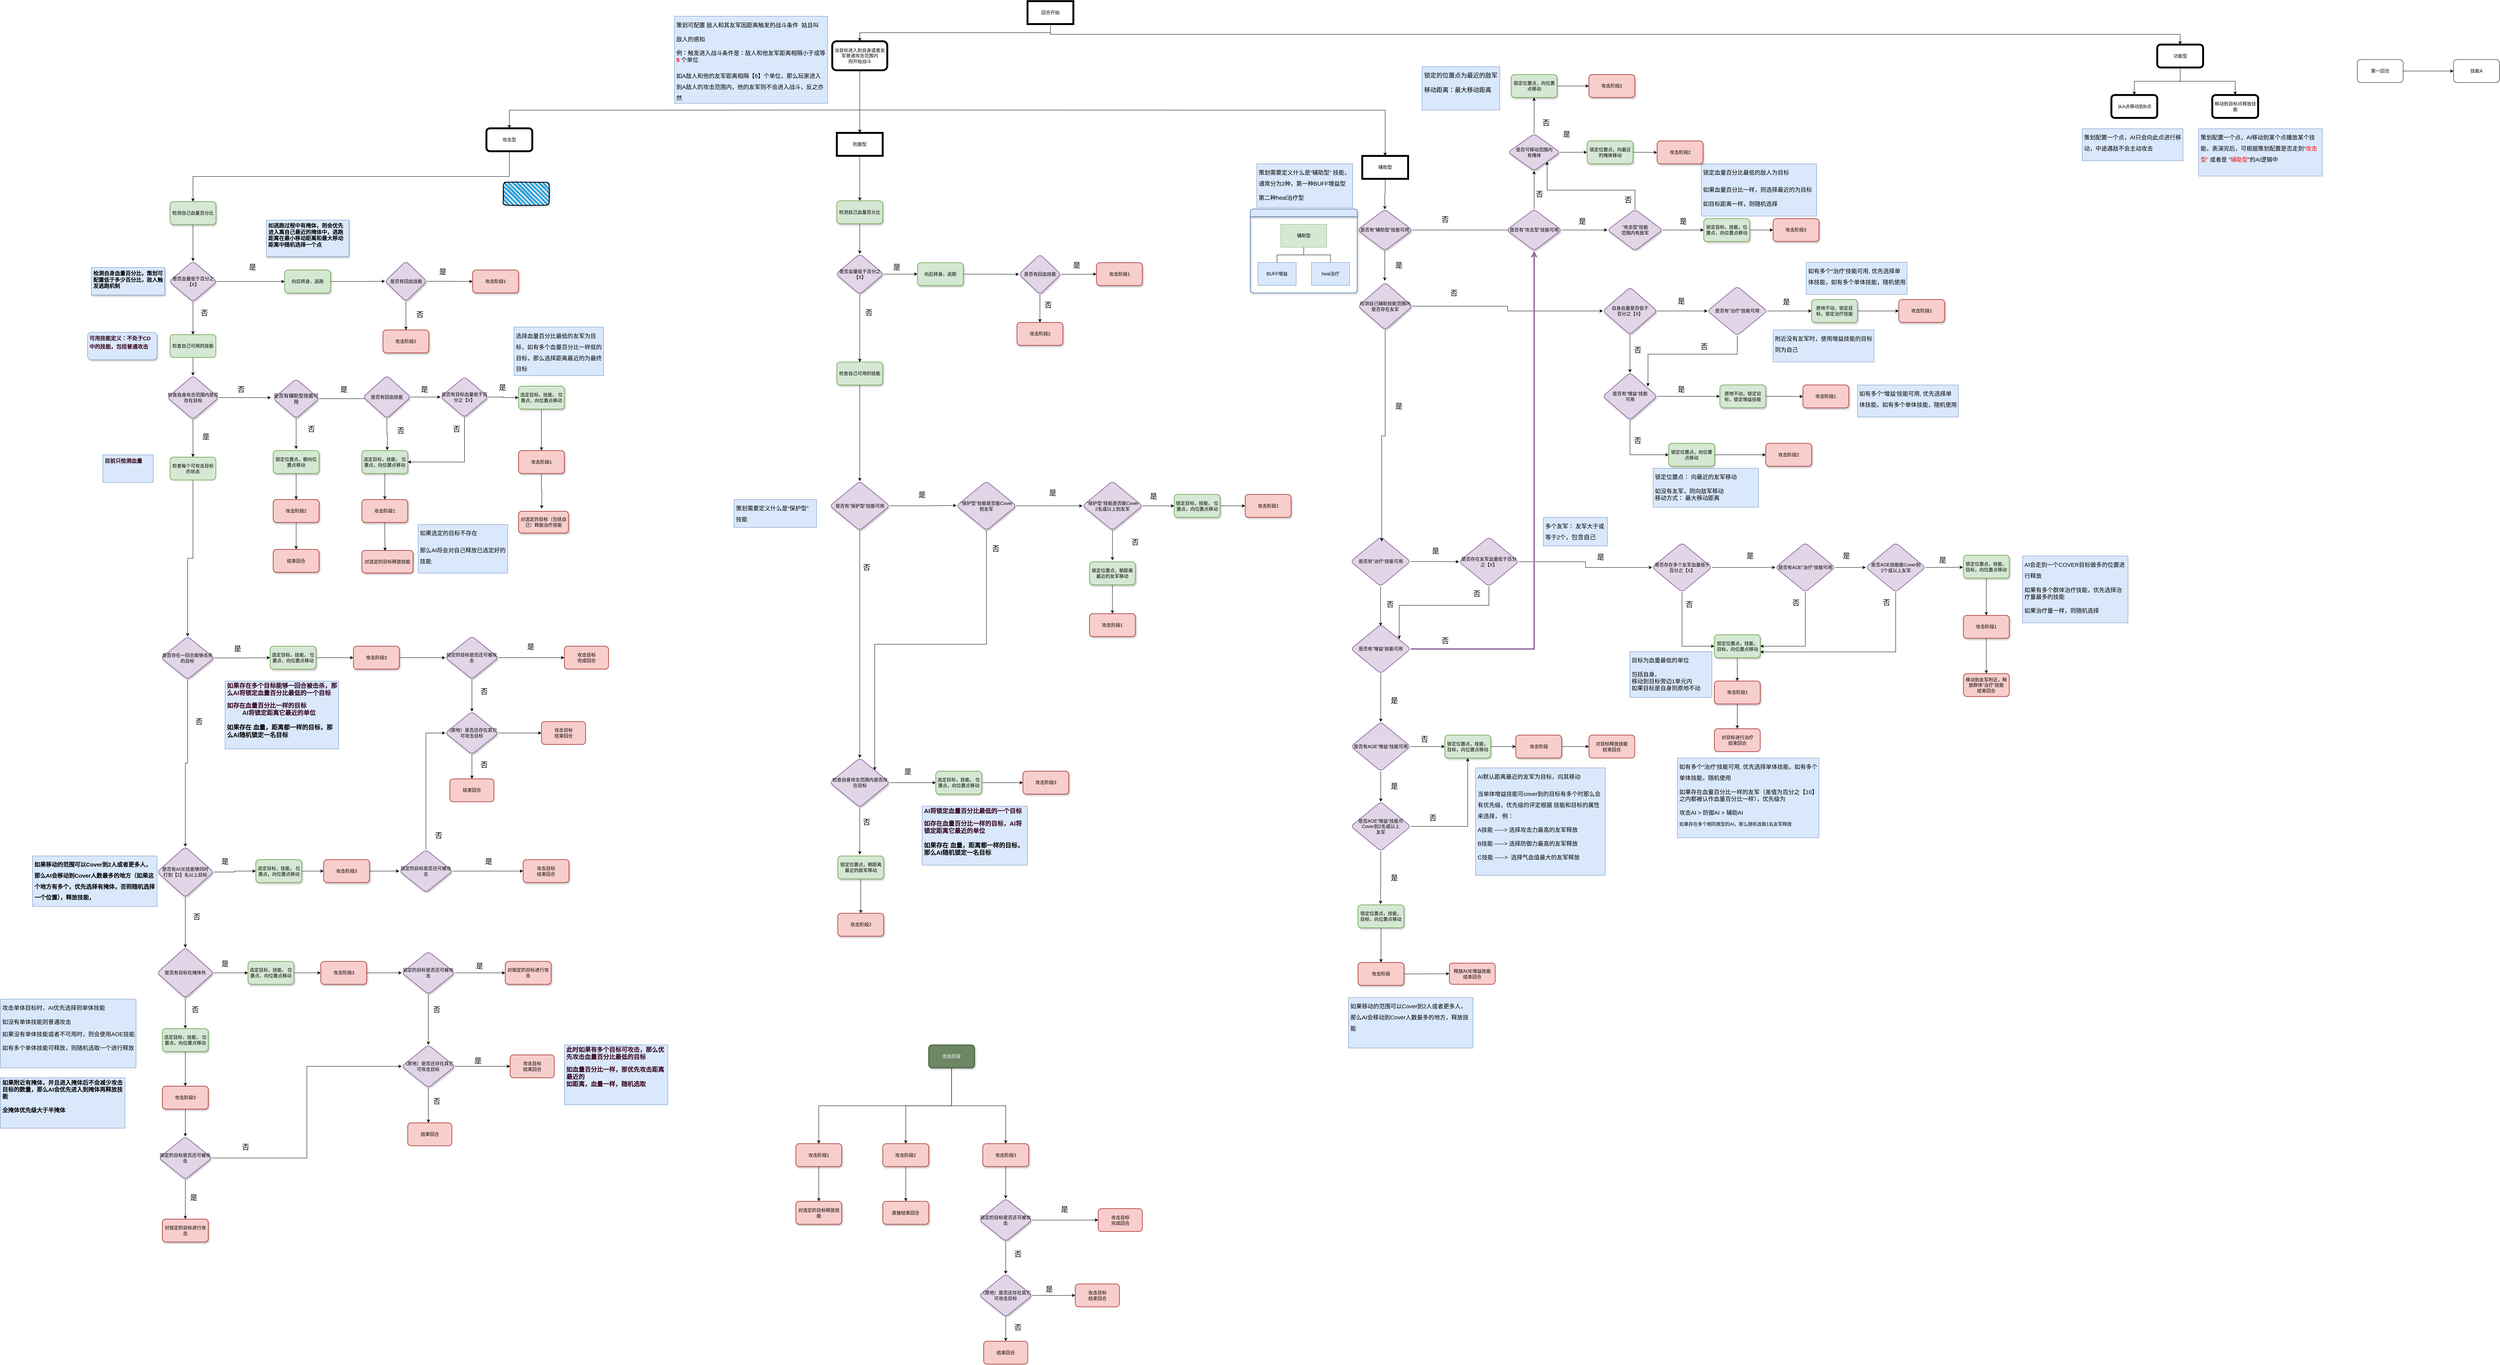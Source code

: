 <mxfile version="15.7.3" type="github" pages="2">
  <diagram id="pXMWOtE3sICo_lijbzG-" name="Page-1">
    <mxGraphModel dx="2354" dy="662" grid="1" gridSize="12" guides="1" tooltips="1" connect="1" arrows="1" fold="1" page="1" pageScale="1" pageWidth="1169" pageHeight="1654" math="0" shadow="0">
      <root>
        <mxCell id="0" />
        <mxCell id="1" parent="0" />
        <mxCell id="ZI3P5AqrQ_ysWgxv9n3D-101" style="edgeStyle=orthogonalEdgeStyle;rounded=0;orthogonalLoop=1;jettySize=auto;html=1;exitX=0.5;exitY=1;exitDx=0;exitDy=0;entryX=0.5;entryY=0;entryDx=0;entryDy=0;" parent="1" source="LSy2s_8_X8NUVeBGEPmz-9" target="LSy2s_8_X8NUVeBGEPmz-21" edge="1">
          <mxGeometry relative="1" as="geometry" />
        </mxCell>
        <mxCell id="ZI3P5AqrQ_ysWgxv9n3D-109" style="edgeStyle=orthogonalEdgeStyle;rounded=0;orthogonalLoop=1;jettySize=auto;html=1;exitX=0.5;exitY=1;exitDx=0;exitDy=0;entryX=0.5;entryY=0;entryDx=0;entryDy=0;" parent="1" source="LSy2s_8_X8NUVeBGEPmz-9" target="LSy2s_8_X8NUVeBGEPmz-20" edge="1">
          <mxGeometry relative="1" as="geometry" />
        </mxCell>
        <mxCell id="LSy2s_8_X8NUVeBGEPmz-9" value="回合开始" style="rounded=0;whiteSpace=wrap;html=1;strokeWidth=5;" parent="1" vertex="1">
          <mxGeometry x="1620" y="39" width="120" height="60" as="geometry" />
        </mxCell>
        <mxCell id="ZI3P5AqrQ_ysWgxv9n3D-106" style="edgeStyle=orthogonalEdgeStyle;rounded=0;orthogonalLoop=1;jettySize=auto;html=1;exitX=0.5;exitY=1;exitDx=0;exitDy=0;" parent="1" source="LSy2s_8_X8NUVeBGEPmz-19" target="ZI3P5AqrQ_ysWgxv9n3D-20" edge="1">
          <mxGeometry relative="1" as="geometry" />
        </mxCell>
        <mxCell id="LSy2s_8_X8NUVeBGEPmz-19" value="攻击型" style="rounded=1;whiteSpace=wrap;html=1;strokeWidth=5;" parent="1" vertex="1">
          <mxGeometry x="204" y="372" width="120" height="60" as="geometry" />
        </mxCell>
        <mxCell id="LSy2s_8_X8NUVeBGEPmz-34" value="" style="edgeStyle=orthogonalEdgeStyle;rounded=0;orthogonalLoop=1;jettySize=auto;html=1;" parent="1" source="LSy2s_8_X8NUVeBGEPmz-20" target="LSy2s_8_X8NUVeBGEPmz-33" edge="1">
          <mxGeometry relative="1" as="geometry" />
        </mxCell>
        <mxCell id="ZI3P5AqrQ_ysWgxv9n3D-34" style="edgeStyle=orthogonalEdgeStyle;rounded=0;orthogonalLoop=1;jettySize=auto;html=1;exitX=0.5;exitY=1;exitDx=0;exitDy=0;" parent="1" source="LSy2s_8_X8NUVeBGEPmz-20" target="LSy2s_8_X8NUVeBGEPmz-35" edge="1">
          <mxGeometry relative="1" as="geometry" />
        </mxCell>
        <mxCell id="LSy2s_8_X8NUVeBGEPmz-20" value="功能型" style="rounded=1;whiteSpace=wrap;html=1;strokeWidth=5;" parent="1" vertex="1">
          <mxGeometry x="4576.5" y="152.75" width="120" height="60" as="geometry" />
        </mxCell>
        <mxCell id="eaivQGMKGmpIsubUFw-p-1" style="edgeStyle=orthogonalEdgeStyle;rounded=0;orthogonalLoop=1;jettySize=auto;html=1;exitX=0.5;exitY=1;exitDx=0;exitDy=0;entryX=0.5;entryY=0;entryDx=0;entryDy=0;" parent="1" source="LSy2s_8_X8NUVeBGEPmz-21" target="ZI3P5AqrQ_ysWgxv9n3D-96" edge="1">
          <mxGeometry relative="1" as="geometry" />
        </mxCell>
        <mxCell id="LSy2s_8_X8NUVeBGEPmz-21" value="当目标进入到自身或者友军普通攻击范围内&lt;br&gt;则开始战斗" style="whiteSpace=wrap;html=1;rounded=1;strokeWidth=5;" parent="1" vertex="1">
          <mxGeometry x="1109" y="144" width="144" height="76" as="geometry" />
        </mxCell>
        <mxCell id="ZI3P5AqrQ_ysWgxv9n3D-103" style="edgeStyle=orthogonalEdgeStyle;rounded=0;orthogonalLoop=1;jettySize=auto;html=1;exitX=0.5;exitY=1;exitDx=0;exitDy=0;entryX=0.5;entryY=0;entryDx=0;entryDy=0;" parent="1" target="LSy2s_8_X8NUVeBGEPmz-19" edge="1">
          <mxGeometry relative="1" as="geometry">
            <mxPoint x="1181" y="324" as="sourcePoint" />
          </mxGeometry>
        </mxCell>
        <mxCell id="ZI3P5AqrQ_ysWgxv9n3D-105" style="edgeStyle=orthogonalEdgeStyle;rounded=0;orthogonalLoop=1;jettySize=auto;html=1;exitX=0.5;exitY=1;exitDx=0;exitDy=0;entryX=0.5;entryY=0;entryDx=0;entryDy=0;" parent="1" target="1SJ8d1pmAY6MuEb-5NBz-37" edge="1">
          <mxGeometry relative="1" as="geometry">
            <mxPoint x="1181" y="324" as="sourcePoint" />
          </mxGeometry>
        </mxCell>
        <mxCell id="LSy2s_8_X8NUVeBGEPmz-33" value="从A点移动到B点" style="whiteSpace=wrap;html=1;rounded=1;strokeWidth=5;" parent="1" vertex="1">
          <mxGeometry x="4456.5" y="284.75" width="120" height="60" as="geometry" />
        </mxCell>
        <mxCell id="LSy2s_8_X8NUVeBGEPmz-35" value="移动到目标点释放技能" style="whiteSpace=wrap;html=1;rounded=1;strokeWidth=5;" parent="1" vertex="1">
          <mxGeometry x="4720.5" y="284.75" width="120" height="60" as="geometry" />
        </mxCell>
        <mxCell id="5Eozf7plNszG5YXXP3nq-39" style="edgeStyle=orthogonalEdgeStyle;rounded=0;orthogonalLoop=1;jettySize=auto;html=1;exitX=0.5;exitY=1;exitDx=0;exitDy=0;entryX=0.5;entryY=0;entryDx=0;entryDy=0;" parent="1" source="1SJ8d1pmAY6MuEb-5NBz-1" target="5Eozf7plNszG5YXXP3nq-38" edge="1">
          <mxGeometry relative="1" as="geometry" />
        </mxCell>
        <mxCell id="1SJ8d1pmAY6MuEb-5NBz-1" value="检查自己可用的技能" style="whiteSpace=wrap;html=1;rounded=1;strokeWidth=2;fillColor=#d5e8d4;strokeColor=#82b366;" parent="1" vertex="1">
          <mxGeometry x="-624" y="912" width="120" height="60" as="geometry" />
        </mxCell>
        <mxCell id="1SJ8d1pmAY6MuEb-5NBz-5" value="&lt;h2&gt;&lt;font color=&quot;#33001a&quot; style=&quot;font-size: 14px&quot;&gt;可用技能定义：不处于CD中的技能，包括普通攻击&lt;/font&gt;&lt;/h2&gt;" style="text;html=1;strokeColor=#6c8ebf;fillColor=#dae8fc;spacing=5;spacingTop=-20;whiteSpace=wrap;overflow=hidden;rounded=1;shadow=1;" parent="1" vertex="1">
          <mxGeometry x="-840" y="906" width="182" height="72" as="geometry" />
        </mxCell>
        <mxCell id="5Eozf7plNszG5YXXP3nq-45" style="edgeStyle=orthogonalEdgeStyle;rounded=0;orthogonalLoop=1;jettySize=auto;html=1;exitX=0.5;exitY=1;exitDx=0;exitDy=0;entryX=0.5;entryY=0;entryDx=0;entryDy=0;" parent="1" source="1SJ8d1pmAY6MuEb-5NBz-11" target="5Eozf7plNszG5YXXP3nq-44" edge="1">
          <mxGeometry relative="1" as="geometry" />
        </mxCell>
        <mxCell id="1SJ8d1pmAY6MuEb-5NBz-11" value="检查每个可攻击目标的状态" style="whiteSpace=wrap;html=1;rounded=1;strokeWidth=2;fillColor=#d5e8d4;strokeColor=#82b366;" parent="1" vertex="1">
          <mxGeometry x="-624" y="1233" width="120" height="60" as="geometry" />
        </mxCell>
        <mxCell id="1SJ8d1pmAY6MuEb-5NBz-13" value="&lt;h2&gt;&lt;font color=&quot;#33001a&quot; style=&quot;font-size: 14px&quot;&gt;目前只检测血量&lt;/font&gt;&lt;/h2&gt;" style="text;html=1;strokeColor=#6c8ebf;fillColor=#dae8fc;spacing=5;spacingTop=-20;whiteSpace=wrap;overflow=hidden;rounded=0;" parent="1" vertex="1">
          <mxGeometry x="-800" y="1227" width="132" height="72" as="geometry" />
        </mxCell>
        <mxCell id="1SJ8d1pmAY6MuEb-5NBz-17" value="&lt;font style=&quot;font-size: 19px&quot;&gt;是&lt;/font&gt;" style="text;html=1;strokeColor=none;fillColor=none;align=center;verticalAlign=middle;whiteSpace=wrap;rounded=0;" parent="1" vertex="1">
          <mxGeometry x="-501.5" y="1707.25" width="108" height="56" as="geometry" />
        </mxCell>
        <mxCell id="1SJ8d1pmAY6MuEb-5NBz-23" value="攻击目标&lt;br&gt;完成回合" style="whiteSpace=wrap;html=1;rounded=1;strokeWidth=2;fillColor=#f8cecc;strokeColor=#b85450;" parent="1" vertex="1">
          <mxGeometry x="408" y="1728" width="115.5" height="60" as="geometry" />
        </mxCell>
        <mxCell id="wYhGPvurgbteyp2peCEH-10" style="edgeStyle=orthogonalEdgeStyle;rounded=0;orthogonalLoop=1;jettySize=auto;html=1;exitX=0.5;exitY=1;exitDx=0;exitDy=0;entryX=0.5;entryY=0;entryDx=0;entryDy=0;" parent="1" source="1SJ8d1pmAY6MuEb-5NBz-33" target="ZI3P5AqrQ_ysWgxv9n3D-5" edge="1">
          <mxGeometry relative="1" as="geometry" />
        </mxCell>
        <mxCell id="1SJ8d1pmAY6MuEb-5NBz-33" value="锁定位置点，朝向位置点移动" style="whiteSpace=wrap;html=1;rounded=1;shadow=1;strokeWidth=2;glass=0;sketch=0;fillColor=#d5e8d4;strokeColor=#82b366;" parent="1" vertex="1">
          <mxGeometry x="-354" y="1215.75" width="120" height="60" as="geometry" />
        </mxCell>
        <mxCell id="1SJ8d1pmAY6MuEb-5NBz-35" value="&lt;font style=&quot;font-size: 19px&quot;&gt;是&lt;/font&gt;" style="text;html=1;strokeColor=none;fillColor=none;align=center;verticalAlign=middle;whiteSpace=wrap;rounded=0;" parent="1" vertex="1">
          <mxGeometry x="-584" y="1152" width="108" height="56" as="geometry" />
        </mxCell>
        <mxCell id="1SJ8d1pmAY6MuEb-5NBz-36" value="&lt;font style=&quot;font-size: 19px&quot;&gt;否&lt;/font&gt;" style="text;html=1;strokeColor=none;fillColor=none;align=center;verticalAlign=middle;whiteSpace=wrap;rounded=0;" parent="1" vertex="1">
          <mxGeometry x="-492" y="1028.13" width="108" height="56" as="geometry" />
        </mxCell>
        <mxCell id="6_bY_sh62_LnZEufbwjD-9" style="edgeStyle=orthogonalEdgeStyle;rounded=0;orthogonalLoop=1;jettySize=auto;html=1;exitX=0.5;exitY=1;exitDx=0;exitDy=0;entryX=0.5;entryY=0;entryDx=0;entryDy=0;" parent="1" source="1SJ8d1pmAY6MuEb-5NBz-37" target="6_bY_sh62_LnZEufbwjD-8" edge="1">
          <mxGeometry relative="1" as="geometry" />
        </mxCell>
        <mxCell id="1SJ8d1pmAY6MuEb-5NBz-37" value="辅助型" style="whiteSpace=wrap;html=1;rounded=0;strokeWidth=5;" parent="1" vertex="1">
          <mxGeometry x="2496" y="444.25" width="120" height="60" as="geometry" />
        </mxCell>
        <mxCell id="ZI3P5AqrQ_ysWgxv9n3D-8" value="" style="edgeStyle=orthogonalEdgeStyle;rounded=0;orthogonalLoop=1;jettySize=auto;html=1;" parent="1" source="ZI3P5AqrQ_ysWgxv9n3D-1" edge="1">
          <mxGeometry relative="1" as="geometry">
            <mxPoint x="-59" y="1079.88" as="targetPoint" />
          </mxGeometry>
        </mxCell>
        <mxCell id="wYhGPvurgbteyp2peCEH-9" style="edgeStyle=orthogonalEdgeStyle;rounded=0;orthogonalLoop=1;jettySize=auto;html=1;exitX=0.5;exitY=1;exitDx=0;exitDy=0;" parent="1" source="ZI3P5AqrQ_ysWgxv9n3D-1" edge="1">
          <mxGeometry relative="1" as="geometry">
            <mxPoint x="-294" y="1212.0" as="targetPoint" />
          </mxGeometry>
        </mxCell>
        <mxCell id="ZI3P5AqrQ_ysWgxv9n3D-1" value="&lt;font style=&quot;font-size: 13px&quot;&gt;是否有辅助型技能可用&lt;/font&gt;" style="rhombus;whiteSpace=wrap;html=1;shadow=1;rounded=1;strokeWidth=2;fillColor=#e1d5e7;strokeColor=#9673a6;" parent="1" vertex="1">
          <mxGeometry x="-354" y="1028.13" width="120" height="103.5" as="geometry" />
        </mxCell>
        <mxCell id="ZI3P5AqrQ_ysWgxv9n3D-2" value="&lt;font style=&quot;font-size: 19px&quot;&gt;否&lt;/font&gt;" style="text;html=1;strokeColor=none;fillColor=none;align=center;verticalAlign=middle;whiteSpace=wrap;rounded=0;" parent="1" vertex="1">
          <mxGeometry x="-308" y="1131.63" width="108" height="56" as="geometry" />
        </mxCell>
        <mxCell id="ZI3P5AqrQ_ysWgxv9n3D-4" value="&lt;h1&gt;&lt;font style=&quot;font-size: 15px ; font-weight: normal&quot;&gt;策划可配置 敌人和其友军因距离触发的战斗条件&amp;nbsp; 姑且叫&lt;/font&gt;&lt;/h1&gt;&lt;div&gt;&lt;font style=&quot;font-size: 15px ; font-weight: normal&quot;&gt;敌人的感知&lt;/font&gt;&lt;/div&gt;&lt;div&gt;&lt;font style=&quot;font-size: 15px ; font-weight: normal&quot;&gt;&lt;br&gt;&lt;/font&gt;&lt;/div&gt;&lt;div&gt;&lt;font style=&quot;font-size: 15px&quot;&gt;例：触发进入战斗条件是：敌人和他友军距离相隔小于或等 &lt;b&gt;&lt;font color=&quot;#ff0000&quot;&gt;5&lt;/font&gt;&lt;/b&gt; 个单位&lt;/font&gt;&lt;/div&gt;&lt;h1&gt;&lt;font style=&quot;font-size: 15px ; font-weight: normal&quot;&gt;如A敌人和他的友军距离相隔【6】个单位，那么玩家进入到A敌人的攻击范围内，他的友军则不会进入战斗，反之亦然&lt;/font&gt;&lt;/h1&gt;" style="text;html=1;strokeColor=#6c8ebf;fillColor=#dae8fc;spacing=5;spacingTop=-20;whiteSpace=wrap;overflow=hidden;rounded=0;" parent="1" vertex="1">
          <mxGeometry x="696" y="78.5" width="401" height="228" as="geometry" />
        </mxCell>
        <mxCell id="wYhGPvurgbteyp2peCEH-7" value="" style="edgeStyle=orthogonalEdgeStyle;rounded=0;orthogonalLoop=1;jettySize=auto;html=1;" parent="1" source="ZI3P5AqrQ_ysWgxv9n3D-5" target="wYhGPvurgbteyp2peCEH-6" edge="1">
          <mxGeometry relative="1" as="geometry" />
        </mxCell>
        <mxCell id="ZI3P5AqrQ_ysWgxv9n3D-5" value="攻击阶段2" style="whiteSpace=wrap;html=1;fillColor=#f8cecc;strokeColor=#b85450;shadow=1;rounded=1;strokeWidth=2;" parent="1" vertex="1">
          <mxGeometry x="-354" y="1344" width="120" height="60" as="geometry" />
        </mxCell>
        <mxCell id="ZI3P5AqrQ_ysWgxv9n3D-9" value="&lt;font style=&quot;font-size: 19px&quot;&gt;是&lt;/font&gt;" style="text;html=1;strokeColor=none;fillColor=none;align=center;verticalAlign=middle;whiteSpace=wrap;rounded=0;" parent="1" vertex="1">
          <mxGeometry x="-223.5" y="1028.13" width="108" height="56" as="geometry" />
        </mxCell>
        <mxCell id="ZI3P5AqrQ_ysWgxv9n3D-10" value="对选定的目标（包括自己）释放治疗技能" style="whiteSpace=wrap;html=1;rounded=1;shadow=1;strokeWidth=2;fillColor=#f8cecc;strokeColor=#b85450;" parent="1" vertex="1">
          <mxGeometry x="288" y="1374.75" width="130.75" height="57" as="geometry" />
        </mxCell>
        <mxCell id="ZI3P5AqrQ_ysWgxv9n3D-12" value="对选定的目标释放技能" style="whiteSpace=wrap;html=1;shadow=1;rounded=1;fillColor=#f8cecc;strokeColor=#b85450;strokeWidth=2;" parent="1" vertex="1">
          <mxGeometry x="-122" y="1477.12" width="134" height="59.25" as="geometry" />
        </mxCell>
        <mxCell id="ZI3P5AqrQ_ysWgxv9n3D-14" value="&lt;font style=&quot;font-size: 19px&quot;&gt;否&lt;/font&gt;" style="text;html=1;strokeColor=none;fillColor=none;align=center;verticalAlign=middle;whiteSpace=wrap;rounded=0;" parent="1" vertex="1">
          <mxGeometry x="-74.5" y="1135.75" width="108" height="56" as="geometry" />
        </mxCell>
        <mxCell id="ZI3P5AqrQ_ysWgxv9n3D-15" value="&lt;font style=&quot;font-size: 19px&quot;&gt;是&lt;/font&gt;" style="text;html=1;strokeColor=none;fillColor=none;align=center;verticalAlign=middle;whiteSpace=wrap;rounded=0;" parent="1" vertex="1">
          <mxGeometry x="-11.63" y="1028.13" width="108" height="56" as="geometry" />
        </mxCell>
        <mxCell id="ZI3P5AqrQ_ysWgxv9n3D-108" style="edgeStyle=orthogonalEdgeStyle;rounded=0;orthogonalLoop=1;jettySize=auto;html=1;exitX=0.5;exitY=1;exitDx=0;exitDy=0;" parent="1" source="ZI3P5AqrQ_ysWgxv9n3D-19" edge="1">
          <mxGeometry relative="1" as="geometry">
            <mxPoint x="-55.667" y="1214.88" as="targetPoint" />
          </mxGeometry>
        </mxCell>
        <mxCell id="UMMjiWzVSXxVOQyZBQmb-91" style="edgeStyle=orthogonalEdgeStyle;rounded=0;orthogonalLoop=1;jettySize=auto;html=1;exitX=1;exitY=0.5;exitDx=0;exitDy=0;entryX=0;entryY=0.5;entryDx=0;entryDy=0;" parent="1" source="ZI3P5AqrQ_ysWgxv9n3D-19" target="UMMjiWzVSXxVOQyZBQmb-90" edge="1">
          <mxGeometry relative="1" as="geometry" />
        </mxCell>
        <mxCell id="ZI3P5AqrQ_ysWgxv9n3D-19" value="是否有回血技能" style="rhombus;whiteSpace=wrap;html=1;rounded=1;shadow=1;strokeWidth=2;fillColor=#e1d5e7;strokeColor=#9673a6;" parent="1" vertex="1">
          <mxGeometry x="-119" y="1019.63" width="125" height="112" as="geometry" />
        </mxCell>
        <mxCell id="ZI3P5AqrQ_ysWgxv9n3D-25" value="" style="edgeStyle=orthogonalEdgeStyle;rounded=0;orthogonalLoop=1;jettySize=auto;html=1;" parent="1" source="ZI3P5AqrQ_ysWgxv9n3D-20" target="ZI3P5AqrQ_ysWgxv9n3D-24" edge="1">
          <mxGeometry relative="1" as="geometry" />
        </mxCell>
        <mxCell id="ZI3P5AqrQ_ysWgxv9n3D-20" value="检测自己血量百分比" style="rounded=1;whiteSpace=wrap;html=1;shadow=1;strokeWidth=2;fillColor=#d5e8d4;strokeColor=#82b366;" parent="1" vertex="1">
          <mxGeometry x="-624" y="564" width="120" height="60" as="geometry" />
        </mxCell>
        <mxCell id="ZI3P5AqrQ_ysWgxv9n3D-21" value="&lt;font style=&quot;font-size: 14px&quot;&gt;&lt;b&gt;&lt;br&gt;检测自身血量百分比，策划可配置低于多少百分比，敌人触发逃跑机制&lt;/b&gt;&lt;/font&gt;" style="text;html=1;strokeColor=#6c8ebf;fillColor=#dae8fc;spacing=5;spacingTop=-20;whiteSpace=wrap;overflow=hidden;rounded=0;shadow=1;" parent="1" vertex="1">
          <mxGeometry x="-830" y="736.5" width="192" height="72" as="geometry" />
        </mxCell>
        <mxCell id="ZI3P5AqrQ_ysWgxv9n3D-26" style="edgeStyle=orthogonalEdgeStyle;rounded=0;orthogonalLoop=1;jettySize=auto;html=1;exitX=0.5;exitY=1;exitDx=0;exitDy=0;entryX=0.5;entryY=0;entryDx=0;entryDy=0;" parent="1" source="ZI3P5AqrQ_ysWgxv9n3D-24" target="1SJ8d1pmAY6MuEb-5NBz-1" edge="1">
          <mxGeometry relative="1" as="geometry" />
        </mxCell>
        <mxCell id="ZI3P5AqrQ_ysWgxv9n3D-28" value="" style="edgeStyle=orthogonalEdgeStyle;rounded=0;orthogonalLoop=1;jettySize=auto;html=1;" parent="1" source="ZI3P5AqrQ_ysWgxv9n3D-24" target="ZI3P5AqrQ_ysWgxv9n3D-27" edge="1">
          <mxGeometry relative="1" as="geometry" />
        </mxCell>
        <mxCell id="ZI3P5AqrQ_ysWgxv9n3D-24" value="是否血量低于百分之【X】" style="rhombus;whiteSpace=wrap;html=1;rounded=1;shadow=1;strokeWidth=2;fillColor=#e1d5e7;strokeColor=#9673a6;" parent="1" vertex="1">
          <mxGeometry x="-626.5" y="720" width="125" height="106" as="geometry" />
        </mxCell>
        <mxCell id="ZI3P5AqrQ_ysWgxv9n3D-36" value="" style="edgeStyle=orthogonalEdgeStyle;rounded=0;orthogonalLoop=1;jettySize=auto;html=1;" parent="1" source="ZI3P5AqrQ_ysWgxv9n3D-27" target="ZI3P5AqrQ_ysWgxv9n3D-35" edge="1">
          <mxGeometry relative="1" as="geometry" />
        </mxCell>
        <mxCell id="ZI3P5AqrQ_ysWgxv9n3D-27" value="向后转身，逃跑" style="whiteSpace=wrap;html=1;rounded=1;shadow=1;strokeWidth=2;fillColor=#d5e8d4;strokeColor=#82b366;" parent="1" vertex="1">
          <mxGeometry x="-324" y="743" width="120" height="60" as="geometry" />
        </mxCell>
        <mxCell id="ZI3P5AqrQ_ysWgxv9n3D-29" value="&lt;font style=&quot;font-size: 19px&quot;&gt;否&lt;/font&gt;" style="text;html=1;strokeColor=none;fillColor=none;align=center;verticalAlign=middle;whiteSpace=wrap;rounded=0;" parent="1" vertex="1">
          <mxGeometry x="-588" y="828" width="108" height="56" as="geometry" />
        </mxCell>
        <mxCell id="ZI3P5AqrQ_ysWgxv9n3D-30" value="&lt;font style=&quot;font-size: 19px&quot;&gt;是&lt;/font&gt;" style="text;html=1;strokeColor=none;fillColor=none;align=center;verticalAlign=middle;whiteSpace=wrap;rounded=0;" parent="1" vertex="1">
          <mxGeometry x="-462" y="708" width="108" height="56" as="geometry" />
        </mxCell>
        <mxCell id="ZI3P5AqrQ_ysWgxv9n3D-38" value="" style="edgeStyle=orthogonalEdgeStyle;rounded=0;orthogonalLoop=1;jettySize=auto;html=1;" parent="1" source="ZI3P5AqrQ_ysWgxv9n3D-35" target="ZI3P5AqrQ_ysWgxv9n3D-37" edge="1">
          <mxGeometry relative="1" as="geometry" />
        </mxCell>
        <mxCell id="ZI3P5AqrQ_ysWgxv9n3D-41" value="" style="edgeStyle=orthogonalEdgeStyle;rounded=0;orthogonalLoop=1;jettySize=auto;html=1;" parent="1" source="ZI3P5AqrQ_ysWgxv9n3D-35" target="ZI3P5AqrQ_ysWgxv9n3D-40" edge="1">
          <mxGeometry relative="1" as="geometry" />
        </mxCell>
        <mxCell id="ZI3P5AqrQ_ysWgxv9n3D-35" value="是否有回血技能" style="rhombus;whiteSpace=wrap;html=1;rounded=1;shadow=1;strokeWidth=2;fillColor=#e1d5e7;strokeColor=#9673a6;" parent="1" vertex="1">
          <mxGeometry x="-61.5" y="720" width="109.5" height="105" as="geometry" />
        </mxCell>
        <mxCell id="ZI3P5AqrQ_ysWgxv9n3D-37" value="攻击阶段1" style="whiteSpace=wrap;html=1;rounded=1;shadow=1;fillColor=#f8cecc;strokeColor=#b85450;strokeWidth=2;" parent="1" vertex="1">
          <mxGeometry x="168" y="743" width="120" height="60" as="geometry" />
        </mxCell>
        <mxCell id="ZI3P5AqrQ_ysWgxv9n3D-39" value="&lt;font style=&quot;font-size: 19px&quot;&gt;是&lt;/font&gt;" style="text;html=1;strokeColor=none;fillColor=none;align=center;verticalAlign=middle;whiteSpace=wrap;rounded=0;" parent="1" vertex="1">
          <mxGeometry x="36" y="720" width="108" height="56" as="geometry" />
        </mxCell>
        <mxCell id="ZI3P5AqrQ_ysWgxv9n3D-40" value="攻击阶段2" style="whiteSpace=wrap;html=1;rounded=1;shadow=1;fillColor=#f8cecc;strokeColor=#b85450;strokeWidth=2;" parent="1" vertex="1">
          <mxGeometry x="-66.75" y="900" width="120" height="60" as="geometry" />
        </mxCell>
        <mxCell id="ZI3P5AqrQ_ysWgxv9n3D-42" value="&lt;font style=&quot;font-size: 19px&quot;&gt;否&lt;/font&gt;" style="text;html=1;strokeColor=none;fillColor=none;align=center;verticalAlign=middle;whiteSpace=wrap;rounded=0;" parent="1" vertex="1">
          <mxGeometry x="-24" y="836" width="108" height="48" as="geometry" />
        </mxCell>
        <mxCell id="ZI3P5AqrQ_ysWgxv9n3D-47" value="&lt;font style=&quot;font-size: 14px&quot;&gt;&lt;b&gt;&lt;br&gt;如逃跑过程中有掩体，则会优先进入离自己最近的掩体中，逃跑距离在最小移动距离和最大移动距离中随机选择一个点&lt;/b&gt;&lt;/font&gt;" style="text;html=1;strokeColor=#6c8ebf;fillColor=#dae8fc;spacing=5;spacingTop=-20;whiteSpace=wrap;overflow=hidden;rounded=0;shadow=1;" parent="1" vertex="1">
          <mxGeometry x="-372" y="612.25" width="216" height="95.75" as="geometry" />
        </mxCell>
        <mxCell id="ZI3P5AqrQ_ysWgxv9n3D-52" value="&lt;font style=&quot;font-size: 19px&quot;&gt;否&lt;/font&gt;" style="text;html=1;strokeColor=none;fillColor=none;align=center;verticalAlign=middle;whiteSpace=wrap;rounded=0;" parent="1" vertex="1">
          <mxGeometry x="-602" y="1897.75" width="108" height="56" as="geometry" />
        </mxCell>
        <mxCell id="ZI3P5AqrQ_ysWgxv9n3D-60" style="edgeStyle=orthogonalEdgeStyle;rounded=0;orthogonalLoop=1;jettySize=auto;html=1;exitX=0.5;exitY=1;exitDx=0;exitDy=0;" parent="1" source="ZI3P5AqrQ_ysWgxv9n3D-53" target="ZI3P5AqrQ_ysWgxv9n3D-58" edge="1">
          <mxGeometry relative="1" as="geometry" />
        </mxCell>
        <mxCell id="wYhGPvurgbteyp2peCEH-28" style="edgeStyle=orthogonalEdgeStyle;rounded=0;orthogonalLoop=1;jettySize=auto;html=1;exitX=1;exitY=0.5;exitDx=0;exitDy=0;entryX=0;entryY=0.5;entryDx=0;entryDy=0;" parent="1" source="ZI3P5AqrQ_ysWgxv9n3D-53" target="wYhGPvurgbteyp2peCEH-27" edge="1">
          <mxGeometry relative="1" as="geometry" />
        </mxCell>
        <mxCell id="ZI3P5AqrQ_ysWgxv9n3D-53" value="是否有AOE技能够同时&lt;br&gt;打到【2】名以上目标" style="rhombus;whiteSpace=wrap;html=1;rounded=1;shadow=1;strokeColor=#9673a6;strokeWidth=2;fillColor=#e1d5e7;" parent="1" vertex="1">
          <mxGeometry x="-658" y="2253.25" width="148" height="132" as="geometry" />
        </mxCell>
        <mxCell id="ZI3P5AqrQ_ysWgxv9n3D-54" value="攻击目标&lt;br&gt;结束回合" style="whiteSpace=wrap;html=1;rounded=1;shadow=1;strokeWidth=2;fillColor=#f8cecc;strokeColor=#b85450;" parent="1" vertex="1">
          <mxGeometry x="300" y="2286.75" width="120" height="60" as="geometry" />
        </mxCell>
        <mxCell id="ZI3P5AqrQ_ysWgxv9n3D-57" value="&lt;font style=&quot;font-size: 19px&quot;&gt;是&lt;/font&gt;" style="text;html=1;strokeColor=none;fillColor=none;align=center;verticalAlign=middle;whiteSpace=wrap;rounded=0;" parent="1" vertex="1">
          <mxGeometry x="-534" y="2263.5" width="108" height="56" as="geometry" />
        </mxCell>
        <mxCell id="wYhGPvurgbteyp2peCEH-53" style="edgeStyle=orthogonalEdgeStyle;rounded=0;orthogonalLoop=1;jettySize=auto;html=1;exitX=1;exitY=0.5;exitDx=0;exitDy=0;entryX=0;entryY=0.5;entryDx=0;entryDy=0;" parent="1" source="ZI3P5AqrQ_ysWgxv9n3D-58" target="wYhGPvurgbteyp2peCEH-52" edge="1">
          <mxGeometry relative="1" as="geometry" />
        </mxCell>
        <mxCell id="wYhGPvurgbteyp2peCEH-61" style="edgeStyle=orthogonalEdgeStyle;rounded=0;orthogonalLoop=1;jettySize=auto;html=1;exitX=0.5;exitY=1;exitDx=0;exitDy=0;entryX=0.5;entryY=0;entryDx=0;entryDy=0;" parent="1" source="ZI3P5AqrQ_ysWgxv9n3D-58" target="wYhGPvurgbteyp2peCEH-60" edge="1">
          <mxGeometry relative="1" as="geometry" />
        </mxCell>
        <mxCell id="ZI3P5AqrQ_ysWgxv9n3D-58" value="是否有目标在掩体外" style="rhombus;whiteSpace=wrap;html=1;rounded=1;shadow=1;strokeColor=#9673a6;strokeWidth=2;fillColor=#e1d5e7;" parent="1" vertex="1">
          <mxGeometry x="-658" y="2517.25" width="148" height="132" as="geometry" />
        </mxCell>
        <mxCell id="ZI3P5AqrQ_ysWgxv9n3D-61" value="&lt;font style=&quot;font-size: 19px&quot;&gt;否&lt;/font&gt;" style="text;html=1;strokeColor=none;fillColor=none;align=center;verticalAlign=middle;whiteSpace=wrap;rounded=0;" parent="1" vertex="1">
          <mxGeometry x="-608" y="2409.25" width="108" height="56" as="geometry" />
        </mxCell>
        <mxCell id="ZI3P5AqrQ_ysWgxv9n3D-76" value="对锁定的目标进行攻击" style="whiteSpace=wrap;html=1;rounded=1;shadow=1;strokeWidth=2;fillColor=#f8cecc;strokeColor=#b85450;" parent="1" vertex="1">
          <mxGeometry x="253.25" y="2553.25" width="120" height="60" as="geometry" />
        </mxCell>
        <mxCell id="ZI3P5AqrQ_ysWgxv9n3D-78" value="&lt;font style=&quot;font-size: 19px&quot;&gt;是&lt;/font&gt;" style="text;html=1;strokeColor=none;fillColor=none;align=center;verticalAlign=middle;whiteSpace=wrap;rounded=0;" parent="1" vertex="1">
          <mxGeometry x="-534" y="2532" width="108" height="56" as="geometry" />
        </mxCell>
        <mxCell id="ZI3P5AqrQ_ysWgxv9n3D-79" value="对锁定的目标进行攻击" style="whiteSpace=wrap;html=1;rounded=1;shadow=1;strokeWidth=2;fillColor=#f8cecc;strokeColor=#b85450;" parent="1" vertex="1">
          <mxGeometry x="-643.99" y="3228" width="120" height="60" as="geometry" />
        </mxCell>
        <mxCell id="ZI3P5AqrQ_ysWgxv9n3D-81" value="&lt;font style=&quot;font-size: 19px&quot;&gt;否&lt;/font&gt;" style="text;html=1;strokeColor=none;fillColor=none;align=center;verticalAlign=middle;whiteSpace=wrap;rounded=0;" parent="1" vertex="1">
          <mxGeometry x="-612" y="2652" width="108" height="56" as="geometry" />
        </mxCell>
        <mxCell id="ZI3P5AqrQ_ysWgxv9n3D-92" value="&lt;h1&gt;&lt;span style=&quot;font-size: 15px ; font-weight: 400&quot;&gt;策划配置一个点，AI只会向此点进行移动，中途遇敌不会主动攻击&lt;/span&gt;&lt;/h1&gt;" style="text;html=1;strokeColor=#6c8ebf;fillColor=#dae8fc;spacing=5;spacingTop=-20;whiteSpace=wrap;overflow=hidden;rounded=0;" parent="1" vertex="1">
          <mxGeometry x="4380" y="373" width="264" height="84" as="geometry" />
        </mxCell>
        <mxCell id="ZI3P5AqrQ_ysWgxv9n3D-93" value="&lt;h1&gt;&lt;span style=&quot;font-size: 15px ; font-weight: 400&quot;&gt;策划配置一个点，AI移动到某个点播放某个技能，表演完后，可根据策划配置是否走到“&lt;font color=&quot;#ff0000&quot;&gt;攻击型”&lt;/font&gt; 或者是 “&lt;font color=&quot;#ff0000&quot;&gt;辅助型&lt;/font&gt;”的AI逻辑中&lt;/span&gt;&lt;/h1&gt;" style="text;html=1;strokeColor=#6c8ebf;fillColor=#dae8fc;spacing=5;spacingTop=-20;whiteSpace=wrap;overflow=hidden;rounded=0;" parent="1" vertex="1">
          <mxGeometry x="4684.5" y="373" width="324" height="124" as="geometry" />
        </mxCell>
        <mxCell id="5Eozf7plNszG5YXXP3nq-14" style="edgeStyle=orthogonalEdgeStyle;rounded=0;orthogonalLoop=1;jettySize=auto;html=1;exitX=0.5;exitY=1;exitDx=0;exitDy=0;entryX=0.5;entryY=0;entryDx=0;entryDy=0;" parent="1" source="ZI3P5AqrQ_ysWgxv9n3D-96" target="5Eozf7plNszG5YXXP3nq-4" edge="1">
          <mxGeometry relative="1" as="geometry" />
        </mxCell>
        <mxCell id="ZI3P5AqrQ_ysWgxv9n3D-96" value="防御型" style="whiteSpace=wrap;html=1;rounded=0;strokeWidth=5;" parent="1" vertex="1">
          <mxGeometry x="1121" y="384" width="120" height="60" as="geometry" />
        </mxCell>
        <mxCell id="ZI3P5AqrQ_ysWgxv9n3D-114" value="" style="edgeStyle=orthogonalEdgeStyle;rounded=0;orthogonalLoop=1;jettySize=auto;html=1;" parent="1" source="ZI3P5AqrQ_ysWgxv9n3D-110" target="ZI3P5AqrQ_ysWgxv9n3D-113" edge="1">
          <mxGeometry relative="1" as="geometry" />
        </mxCell>
        <mxCell id="ZI3P5AqrQ_ysWgxv9n3D-110" value="检查自己可用的技能" style="whiteSpace=wrap;html=1;rounded=1;strokeWidth=2;fillColor=#d5e8d4;strokeColor=#82b366;shadow=1;sketch=0;glass=0;" parent="1" vertex="1">
          <mxGeometry x="1121" y="984" width="120" height="60" as="geometry" />
        </mxCell>
        <mxCell id="ZI3P5AqrQ_ysWgxv9n3D-120" value="" style="edgeStyle=orthogonalEdgeStyle;rounded=0;orthogonalLoop=1;jettySize=auto;html=1;" parent="1" source="ZI3P5AqrQ_ysWgxv9n3D-113" edge="1">
          <mxGeometry relative="1" as="geometry">
            <mxPoint x="1434.25" y="1359.5" as="targetPoint" />
          </mxGeometry>
        </mxCell>
        <mxCell id="5Eozf7plNszG5YXXP3nq-52" style="edgeStyle=orthogonalEdgeStyle;rounded=0;orthogonalLoop=1;jettySize=auto;html=1;exitX=0.5;exitY=1;exitDx=0;exitDy=0;entryX=0.5;entryY=0;entryDx=0;entryDy=0;" parent="1" source="ZI3P5AqrQ_ysWgxv9n3D-113" target="5Eozf7plNszG5YXXP3nq-50" edge="1">
          <mxGeometry relative="1" as="geometry" />
        </mxCell>
        <mxCell id="ZI3P5AqrQ_ysWgxv9n3D-113" value="是否有”保护型“技能可用" style="rhombus;whiteSpace=wrap;html=1;rounded=1;strokeWidth=2;fillColor=#e1d5e7;strokeColor=#9673a6;shadow=1;" parent="1" vertex="1">
          <mxGeometry x="1102.75" y="1296" width="156.5" height="129" as="geometry" />
        </mxCell>
        <mxCell id="ZI3P5AqrQ_ysWgxv9n3D-115" value="&lt;h1&gt;&lt;span style=&quot;font-size: 15px ; font-weight: 400&quot;&gt;策划需要定义什么是“保护型” 技能&lt;/span&gt;&lt;/h1&gt;" style="text;html=1;strokeColor=#6c8ebf;fillColor=#dae8fc;spacing=5;spacingTop=-20;whiteSpace=wrap;overflow=hidden;rounded=0;" parent="1" vertex="1">
          <mxGeometry x="852" y="1344" width="216" height="73" as="geometry" />
        </mxCell>
        <mxCell id="ZI3P5AqrQ_ysWgxv9n3D-118" value="&lt;font style=&quot;font-size: 19px&quot;&gt;否&lt;/font&gt;" style="text;html=1;strokeColor=none;fillColor=none;align=center;verticalAlign=middle;whiteSpace=wrap;rounded=0;" parent="1" vertex="1">
          <mxGeometry x="1145" y="1493.75" width="108" height="56" as="geometry" />
        </mxCell>
        <mxCell id="ZI3P5AqrQ_ysWgxv9n3D-121" value="&lt;font style=&quot;font-size: 19px&quot;&gt;是&lt;/font&gt;" style="text;html=1;strokeColor=none;fillColor=none;align=center;verticalAlign=middle;whiteSpace=wrap;rounded=0;" parent="1" vertex="1">
          <mxGeometry x="1290.25" y="1304" width="108" height="56" as="geometry" />
        </mxCell>
        <mxCell id="5Eozf7plNszG5YXXP3nq-19" style="edgeStyle=orthogonalEdgeStyle;rounded=0;orthogonalLoop=1;jettySize=auto;html=1;exitX=1;exitY=0.5;exitDx=0;exitDy=0;entryX=0;entryY=0.5;entryDx=0;entryDy=0;" parent="1" source="ZI3P5AqrQ_ysWgxv9n3D-122" target="5Eozf7plNszG5YXXP3nq-17" edge="1">
          <mxGeometry relative="1" as="geometry" />
        </mxCell>
        <mxCell id="UMMjiWzVSXxVOQyZBQmb-17" style="edgeStyle=orthogonalEdgeStyle;rounded=0;orthogonalLoop=1;jettySize=auto;html=1;exitX=0.5;exitY=1;exitDx=0;exitDy=0;entryX=1;entryY=0;entryDx=0;entryDy=0;" parent="1" source="ZI3P5AqrQ_ysWgxv9n3D-122" target="5Eozf7plNszG5YXXP3nq-50" edge="1">
          <mxGeometry relative="1" as="geometry" />
        </mxCell>
        <mxCell id="ZI3P5AqrQ_ysWgxv9n3D-122" value="“保护型”技能是否能Cover&lt;br&gt;到友军" style="rhombus;whiteSpace=wrap;html=1;rounded=1;strokeWidth=2;fillColor=#e1d5e7;strokeColor=#9673a6;shadow=1;" parent="1" vertex="1">
          <mxGeometry x="1434.25" y="1296" width="156.5" height="129" as="geometry" />
        </mxCell>
        <mxCell id="ZI3P5AqrQ_ysWgxv9n3D-125" value="&lt;font style=&quot;font-size: 19px&quot;&gt;是&lt;/font&gt;" style="text;html=1;strokeColor=none;fillColor=none;align=center;verticalAlign=middle;whiteSpace=wrap;rounded=0;" parent="1" vertex="1">
          <mxGeometry x="1632" y="1299" width="108" height="56" as="geometry" />
        </mxCell>
        <mxCell id="ZI3P5AqrQ_ysWgxv9n3D-128" value="&lt;font style=&quot;font-size: 19px&quot;&gt;否&lt;/font&gt;" style="text;html=1;strokeColor=none;fillColor=none;align=center;verticalAlign=middle;whiteSpace=wrap;rounded=0;" parent="1" vertex="1">
          <mxGeometry x="1482.75" y="1445" width="108" height="56" as="geometry" />
        </mxCell>
        <mxCell id="ZI3P5AqrQ_ysWgxv9n3D-132" value="&lt;font style=&quot;font-size: 19px&quot;&gt;是&lt;/font&gt;" style="text;html=1;strokeColor=none;fillColor=none;align=center;verticalAlign=middle;whiteSpace=wrap;rounded=0;" parent="1" vertex="1">
          <mxGeometry x="1253" y="2029.25" width="108" height="56" as="geometry" />
        </mxCell>
        <mxCell id="ZI3P5AqrQ_ysWgxv9n3D-135" value="&lt;font style=&quot;font-size: 19px&quot;&gt;否&lt;/font&gt;" style="text;html=1;strokeColor=none;fillColor=none;align=center;verticalAlign=middle;whiteSpace=wrap;rounded=0;" parent="1" vertex="1">
          <mxGeometry x="1145" y="2160.75" width="108" height="56" as="geometry" />
        </mxCell>
        <mxCell id="ZI3P5AqrQ_ysWgxv9n3D-138" value="" style="rounded=1;whiteSpace=wrap;html=1;strokeWidth=2;fillWeight=4;hachureGap=8;hachureAngle=45;fillColor=#1ba1e2;sketch=1;shadow=1;" parent="1" vertex="1">
          <mxGeometry x="248" y="513.25" width="120" height="60" as="geometry" />
        </mxCell>
        <mxCell id="ZI3P5AqrQ_ysWgxv9n3D-148" value="" style="edgeStyle=orthogonalEdgeStyle;rounded=0;orthogonalLoop=1;jettySize=auto;html=1;" parent="1" source="ZI3P5AqrQ_ysWgxv9n3D-144" target="ZI3P5AqrQ_ysWgxv9n3D-147" edge="1">
          <mxGeometry relative="1" as="geometry" />
        </mxCell>
        <mxCell id="6_bY_sh62_LnZEufbwjD-99" value="" style="edgeStyle=orthogonalEdgeStyle;rounded=0;orthogonalLoop=1;jettySize=auto;html=1;" parent="1" source="ZI3P5AqrQ_ysWgxv9n3D-144" edge="1">
          <mxGeometry relative="1" as="geometry">
            <mxPoint x="2544.05" y="1675.3" as="targetPoint" />
          </mxGeometry>
        </mxCell>
        <mxCell id="ZI3P5AqrQ_ysWgxv9n3D-144" value="是否有”治疗“技能可用" style="rhombus;whiteSpace=wrap;html=1;rounded=1;strokeWidth=2;fillColor=#e1d5e7;strokeColor=#9673a6;" parent="1" vertex="1">
          <mxGeometry x="2465.75" y="1441.75" width="156.5" height="129" as="geometry" />
        </mxCell>
        <mxCell id="6_bY_sh62_LnZEufbwjD-103" style="edgeStyle=orthogonalEdgeStyle;rounded=0;orthogonalLoop=1;jettySize=auto;html=1;exitX=0.5;exitY=1;exitDx=0;exitDy=0;entryX=0.808;entryY=0.298;entryDx=0;entryDy=0;entryPerimeter=0;" parent="1" source="ZI3P5AqrQ_ysWgxv9n3D-147" target="6_bY_sh62_LnZEufbwjD-100" edge="1">
          <mxGeometry relative="1" as="geometry" />
        </mxCell>
        <mxCell id="6_bY_sh62_LnZEufbwjD-116" style="edgeStyle=orthogonalEdgeStyle;rounded=0;orthogonalLoop=1;jettySize=auto;html=1;exitX=1;exitY=0.5;exitDx=0;exitDy=0;" parent="1" source="ZI3P5AqrQ_ysWgxv9n3D-147" target="6_bY_sh62_LnZEufbwjD-93" edge="1">
          <mxGeometry relative="1" as="geometry" />
        </mxCell>
        <mxCell id="ZI3P5AqrQ_ysWgxv9n3D-147" value="是否存在友军血量低于百分之【X】" style="rhombus;whiteSpace=wrap;html=1;rounded=1;strokeWidth=2;fillColor=#e1d5e7;strokeColor=#9673a6;" parent="1" vertex="1">
          <mxGeometry x="2749.25" y="1442.25" width="156.5" height="129" as="geometry" />
        </mxCell>
        <mxCell id="ZI3P5AqrQ_ysWgxv9n3D-149" value="&lt;font style=&quot;font-size: 19px&quot;&gt;是&lt;/font&gt;" style="text;html=1;strokeColor=none;fillColor=none;align=center;verticalAlign=middle;whiteSpace=wrap;rounded=0;" parent="1" vertex="1">
          <mxGeometry x="2633.75" y="1451.25" width="108" height="56" as="geometry" />
        </mxCell>
        <mxCell id="ZI3P5AqrQ_ysWgxv9n3D-154" value="移动到友军附近，释放群体“治疗”技能&lt;br&gt;结束回合" style="whiteSpace=wrap;html=1;rounded=1;strokeWidth=2;fillColor=#f8cecc;strokeColor=#b85450;" parent="1" vertex="1">
          <mxGeometry x="4069.25" y="1799.75" width="120" height="60" as="geometry" />
        </mxCell>
        <mxCell id="ZI3P5AqrQ_ysWgxv9n3D-156" value="&lt;h1&gt;&lt;span style=&quot;font-size: 15px ; font-weight: 400&quot;&gt;策划需要定义什么是“辅助型” 技能，通常分为2种，第一种BUFF增益型&lt;/span&gt;&lt;/h1&gt;&lt;div&gt;&lt;span style=&quot;font-size: 15px ; font-weight: 400&quot;&gt;第二种heal治疗型&lt;/span&gt;&lt;/div&gt;&lt;div&gt;&lt;span style=&quot;font-size: 15px ; font-weight: 400&quot;&gt;&lt;br&gt;&lt;/span&gt;&lt;/div&gt;" style="text;html=1;strokeColor=#6c8ebf;fillColor=#dae8fc;spacing=5;spacingTop=-20;whiteSpace=wrap;overflow=hidden;rounded=0;" parent="1" vertex="1">
          <mxGeometry x="2220" y="464.75" width="251" height="114.5" as="geometry" />
        </mxCell>
        <mxCell id="ZI3P5AqrQ_ysWgxv9n3D-167" value="&lt;font style=&quot;font-size: 19px&quot;&gt;是&lt;/font&gt;" style="text;html=1;strokeColor=none;fillColor=none;align=center;verticalAlign=middle;whiteSpace=wrap;rounded=0;" parent="1" vertex="1">
          <mxGeometry x="3065.75" y="1466.75" width="108" height="56" as="geometry" />
        </mxCell>
        <mxCell id="ZI3P5AqrQ_ysWgxv9n3D-168" value="&lt;span&gt;释放AOE增益技能&lt;br&gt;结束回合&lt;br&gt;&lt;/span&gt;" style="whiteSpace=wrap;html=1;rounded=1;strokeWidth=2;fillColor=#f8cecc;strokeColor=#b85450;" parent="1" vertex="1">
          <mxGeometry x="2724" y="2557.75" width="120" height="55.5" as="geometry" />
        </mxCell>
        <mxCell id="ZI3P5AqrQ_ysWgxv9n3D-170" value="&lt;font style=&quot;font-size: 19px&quot;&gt;否&lt;/font&gt;" style="text;html=1;strokeColor=none;fillColor=none;align=center;verticalAlign=middle;whiteSpace=wrap;rounded=0;" parent="1" vertex="1">
          <mxGeometry x="2514.75" y="1591.25" width="108" height="56" as="geometry" />
        </mxCell>
        <mxCell id="ZI3P5AqrQ_ysWgxv9n3D-172" value="&lt;font style=&quot;font-size: 19px&quot;&gt;否&lt;/font&gt;" style="text;html=1;strokeColor=none;fillColor=none;align=center;verticalAlign=middle;whiteSpace=wrap;rounded=0;" parent="1" vertex="1">
          <mxGeometry x="2659" y="1686.25" width="108" height="56" as="geometry" />
        </mxCell>
        <mxCell id="6_bY_sh62_LnZEufbwjD-3" style="edgeStyle=orthogonalEdgeStyle;rounded=0;orthogonalLoop=1;jettySize=auto;html=1;exitX=0.5;exitY=1;exitDx=0;exitDy=0;entryX=0.5;entryY=0;entryDx=0;entryDy=0;" parent="1" source="6_bY_sh62_LnZEufbwjD-1" edge="1">
          <mxGeometry relative="1" as="geometry">
            <mxPoint x="2547" y="1453.75" as="targetPoint" />
            <Array as="points">
              <mxPoint x="2555.75" y="1177.25" />
              <mxPoint x="2546.75" y="1177.25" />
            </Array>
          </mxGeometry>
        </mxCell>
        <mxCell id="6_bY_sh62_LnZEufbwjD-56" value="" style="edgeStyle=orthogonalEdgeStyle;rounded=0;orthogonalLoop=1;jettySize=auto;html=1;" parent="1" source="6_bY_sh62_LnZEufbwjD-1" target="6_bY_sh62_LnZEufbwjD-55" edge="1">
          <mxGeometry relative="1" as="geometry" />
        </mxCell>
        <mxCell id="6_bY_sh62_LnZEufbwjD-1" value="&lt;span&gt;检测自己辅助技能范围内是否存在友军&lt;/span&gt;" style="rhombus;whiteSpace=wrap;html=1;rounded=1;shadow=1;strokeWidth=2;fillColor=#e1d5e7;strokeColor=#9673a6;" parent="1" vertex="1">
          <mxGeometry x="2485" y="775.75" width="142" height="124" as="geometry" />
        </mxCell>
        <mxCell id="6_bY_sh62_LnZEufbwjD-4" value="&lt;font style=&quot;font-size: 19px&quot;&gt;是&lt;/font&gt;" style="text;html=1;strokeColor=none;fillColor=none;align=center;verticalAlign=middle;whiteSpace=wrap;rounded=0;" parent="1" vertex="1">
          <mxGeometry x="2537.75" y="1071.5" width="108" height="56" as="geometry" />
        </mxCell>
        <mxCell id="UMMjiWzVSXxVOQyZBQmb-32" style="edgeStyle=orthogonalEdgeStyle;rounded=0;orthogonalLoop=1;jettySize=auto;html=1;exitX=1;exitY=0.5;exitDx=0;exitDy=0;entryX=0;entryY=0.5;entryDx=0;entryDy=0;" parent="1" source="6_bY_sh62_LnZEufbwjD-5" target="UMMjiWzVSXxVOQyZBQmb-31" edge="1">
          <mxGeometry relative="1" as="geometry" />
        </mxCell>
        <mxCell id="6_bY_sh62_LnZEufbwjD-5" value="锁定位置点，向位置点移动" style="whiteSpace=wrap;html=1;rounded=1;shadow=1;strokeWidth=2;fillColor=#d5e8d4;strokeColor=#82b366;" parent="1" vertex="1">
          <mxGeometry x="2885.75" y="231.25" width="120" height="60" as="geometry" />
        </mxCell>
        <mxCell id="6_bY_sh62_LnZEufbwjD-7" value="&lt;font style=&quot;font-size: 19px&quot;&gt;否&lt;/font&gt;" style="text;html=1;strokeColor=none;fillColor=none;align=center;verticalAlign=middle;whiteSpace=wrap;rounded=0;" parent="1" vertex="1">
          <mxGeometry x="2681.75" y="775.75" width="108" height="56" as="geometry" />
        </mxCell>
        <mxCell id="6_bY_sh62_LnZEufbwjD-10" style="edgeStyle=orthogonalEdgeStyle;rounded=0;orthogonalLoop=1;jettySize=auto;html=1;exitX=0.5;exitY=1;exitDx=0;exitDy=0;" parent="1" source="6_bY_sh62_LnZEufbwjD-8" edge="1">
          <mxGeometry relative="1" as="geometry">
            <mxPoint x="2554.893" y="771.25" as="targetPoint" />
          </mxGeometry>
        </mxCell>
        <mxCell id="6_bY_sh62_LnZEufbwjD-20" value="" style="edgeStyle=orthogonalEdgeStyle;rounded=0;orthogonalLoop=1;jettySize=auto;html=1;" parent="1" source="6_bY_sh62_LnZEufbwjD-8" edge="1">
          <mxGeometry relative="1" as="geometry">
            <mxPoint x="2885.75" y="638.25" as="targetPoint" />
          </mxGeometry>
        </mxCell>
        <mxCell id="6_bY_sh62_LnZEufbwjD-8" value="&lt;span&gt;是否有”辅助型“技能可用&lt;/span&gt;" style="rhombus;whiteSpace=wrap;html=1;rounded=1;shadow=1;strokeWidth=2;fillColor=#e1d5e7;strokeColor=#9673a6;" parent="1" vertex="1">
          <mxGeometry x="2483" y="584.25" width="144" height="108" as="geometry" />
        </mxCell>
        <mxCell id="6_bY_sh62_LnZEufbwjD-11" value="&lt;font style=&quot;font-size: 19px&quot;&gt;是&lt;/font&gt;" style="text;html=1;strokeColor=none;fillColor=none;align=center;verticalAlign=middle;whiteSpace=wrap;rounded=0;" parent="1" vertex="1">
          <mxGeometry x="2537.75" y="703.25" width="108" height="56" as="geometry" />
        </mxCell>
        <mxCell id="6_bY_sh62_LnZEufbwjD-12" value="" style="swimlane;startSize=20;horizontal=1;containerType=tree;newEdgeStyle={&quot;edgeStyle&quot;:&quot;elbowEdgeStyle&quot;,&quot;startArrow&quot;:&quot;none&quot;,&quot;endArrow&quot;:&quot;none&quot;};rounded=1;shadow=1;strokeWidth=2;fillColor=#dae8fc;strokeColor=#6c8ebf;" parent="1" vertex="1">
          <mxGeometry x="2203" y="583.25" width="280" height="220" as="geometry">
            <mxRectangle x="2319" y="489" width="84" height="24" as="alternateBounds" />
          </mxGeometry>
        </mxCell>
        <mxCell id="6_bY_sh62_LnZEufbwjD-13" value="" style="edgeStyle=elbowEdgeStyle;elbow=vertical;startArrow=none;endArrow=none;rounded=0;" parent="6_bY_sh62_LnZEufbwjD-12" source="6_bY_sh62_LnZEufbwjD-15" target="6_bY_sh62_LnZEufbwjD-16" edge="1">
          <mxGeometry relative="1" as="geometry" />
        </mxCell>
        <mxCell id="6_bY_sh62_LnZEufbwjD-14" value="" style="edgeStyle=elbowEdgeStyle;elbow=vertical;startArrow=none;endArrow=none;rounded=0;" parent="6_bY_sh62_LnZEufbwjD-12" source="6_bY_sh62_LnZEufbwjD-15" target="6_bY_sh62_LnZEufbwjD-17" edge="1">
          <mxGeometry relative="1" as="geometry" />
        </mxCell>
        <UserObject label="辅助型" treeRoot="1" id="6_bY_sh62_LnZEufbwjD-15">
          <mxCell style="whiteSpace=wrap;html=1;align=center;treeFolding=1;treeMoving=1;newEdgeStyle={&quot;edgeStyle&quot;:&quot;elbowEdgeStyle&quot;,&quot;startArrow&quot;:&quot;none&quot;,&quot;endArrow&quot;:&quot;none&quot;};fillColor=#d5e8d4;strokeColor=#82b366;" parent="6_bY_sh62_LnZEufbwjD-12" vertex="1">
            <mxGeometry x="80" y="40" width="120" height="60" as="geometry" />
          </mxCell>
        </UserObject>
        <mxCell id="6_bY_sh62_LnZEufbwjD-16" value="BUFF增益" style="whiteSpace=wrap;html=1;align=center;verticalAlign=middle;treeFolding=1;treeMoving=1;newEdgeStyle={&quot;edgeStyle&quot;:&quot;elbowEdgeStyle&quot;,&quot;startArrow&quot;:&quot;none&quot;,&quot;endArrow&quot;:&quot;none&quot;};fillColor=#dae8fc;strokeColor=#6c8ebf;" parent="6_bY_sh62_LnZEufbwjD-12" vertex="1">
          <mxGeometry x="20" y="140" width="100" height="60" as="geometry" />
        </mxCell>
        <mxCell id="6_bY_sh62_LnZEufbwjD-17" value="heal治疗" style="whiteSpace=wrap;html=1;align=center;verticalAlign=middle;treeFolding=1;treeMoving=1;newEdgeStyle={&quot;edgeStyle&quot;:&quot;elbowEdgeStyle&quot;,&quot;startArrow&quot;:&quot;none&quot;,&quot;endArrow&quot;:&quot;none&quot;};fillColor=#dae8fc;strokeColor=#6c8ebf;" parent="6_bY_sh62_LnZEufbwjD-12" vertex="1">
          <mxGeometry x="160" y="140" width="100" height="60" as="geometry" />
        </mxCell>
        <mxCell id="6_bY_sh62_LnZEufbwjD-21" value="&lt;font style=&quot;font-size: 19px&quot;&gt;否&lt;/font&gt;" style="text;html=1;strokeColor=none;fillColor=none;align=center;verticalAlign=middle;whiteSpace=wrap;rounded=0;" parent="1" vertex="1">
          <mxGeometry x="2659" y="583.25" width="108" height="56" as="geometry" />
        </mxCell>
        <mxCell id="6_bY_sh62_LnZEufbwjD-27" value="" style="edgeStyle=orthogonalEdgeStyle;rounded=0;orthogonalLoop=1;jettySize=auto;html=1;" parent="1" source="6_bY_sh62_LnZEufbwjD-22" target="6_bY_sh62_LnZEufbwjD-26" edge="1">
          <mxGeometry relative="1" as="geometry" />
        </mxCell>
        <mxCell id="6_bY_sh62_LnZEufbwjD-47" value="" style="edgeStyle=orthogonalEdgeStyle;rounded=0;orthogonalLoop=1;jettySize=auto;html=1;" parent="1" source="6_bY_sh62_LnZEufbwjD-22" target="6_bY_sh62_LnZEufbwjD-46" edge="1">
          <mxGeometry relative="1" as="geometry" />
        </mxCell>
        <mxCell id="6_bY_sh62_LnZEufbwjD-22" value="是否有”攻击型“技能可用" style="rhombus;whiteSpace=wrap;html=1;rounded=1;shadow=1;strokeWidth=2;fillColor=#e1d5e7;strokeColor=#9673a6;" parent="1" vertex="1">
          <mxGeometry x="2873.75" y="584.25" width="144" height="108" as="geometry" />
        </mxCell>
        <mxCell id="6_bY_sh62_LnZEufbwjD-25" value="&lt;font style=&quot;font-size: 19px&quot;&gt;否&lt;/font&gt;" style="text;html=1;strokeColor=none;fillColor=none;align=center;verticalAlign=middle;whiteSpace=wrap;rounded=0;" parent="1" vertex="1">
          <mxGeometry x="2905.75" y="517.25" width="108" height="56" as="geometry" />
        </mxCell>
        <mxCell id="6_bY_sh62_LnZEufbwjD-53" style="edgeStyle=orthogonalEdgeStyle;rounded=0;orthogonalLoop=1;jettySize=auto;html=1;exitX=0.5;exitY=0;exitDx=0;exitDy=0;entryX=1;entryY=1;entryDx=0;entryDy=0;" parent="1" source="6_bY_sh62_LnZEufbwjD-26" target="6_bY_sh62_LnZEufbwjD-46" edge="1">
          <mxGeometry relative="1" as="geometry" />
        </mxCell>
        <mxCell id="UMMjiWzVSXxVOQyZBQmb-41" style="edgeStyle=orthogonalEdgeStyle;rounded=0;orthogonalLoop=1;jettySize=auto;html=1;exitX=1;exitY=0.5;exitDx=0;exitDy=0;entryX=0;entryY=0.5;entryDx=0;entryDy=0;" parent="1" source="6_bY_sh62_LnZEufbwjD-26" target="UMMjiWzVSXxVOQyZBQmb-40" edge="1">
          <mxGeometry relative="1" as="geometry" />
        </mxCell>
        <mxCell id="6_bY_sh62_LnZEufbwjD-26" value="”攻击型“技能&lt;br&gt;范围内有敌军" style="rhombus;whiteSpace=wrap;html=1;rounded=1;shadow=1;strokeWidth=2;fillColor=#e1d5e7;strokeColor=#9673a6;" parent="1" vertex="1">
          <mxGeometry x="3137.75" y="584.25" width="144" height="108" as="geometry" />
        </mxCell>
        <mxCell id="6_bY_sh62_LnZEufbwjD-29" value="&lt;font style=&quot;font-size: 19px&quot;&gt;否&lt;/font&gt;" style="text;html=1;strokeColor=none;fillColor=none;align=center;verticalAlign=middle;whiteSpace=wrap;rounded=0;" parent="1" vertex="1">
          <mxGeometry x="3137.75" y="532.25" width="108" height="56" as="geometry" />
        </mxCell>
        <mxCell id="6_bY_sh62_LnZEufbwjD-44" value="&lt;font style=&quot;font-size: 19px&quot;&gt;是&lt;/font&gt;" style="text;html=1;strokeColor=none;fillColor=none;align=center;verticalAlign=middle;whiteSpace=wrap;rounded=0;" parent="1" vertex="1">
          <mxGeometry x="3017.75" y="588.25" width="108" height="56" as="geometry" />
        </mxCell>
        <mxCell id="6_bY_sh62_LnZEufbwjD-45" value="&lt;font style=&quot;font-size: 19px&quot;&gt;是&lt;/font&gt;" style="text;html=1;strokeColor=none;fillColor=none;align=center;verticalAlign=middle;whiteSpace=wrap;rounded=0;" parent="1" vertex="1">
          <mxGeometry x="3281.75" y="588.25" width="108" height="56" as="geometry" />
        </mxCell>
        <mxCell id="6_bY_sh62_LnZEufbwjD-48" style="edgeStyle=orthogonalEdgeStyle;rounded=0;orthogonalLoop=1;jettySize=auto;html=1;exitX=0.5;exitY=0;exitDx=0;exitDy=0;" parent="1" source="6_bY_sh62_LnZEufbwjD-46" target="6_bY_sh62_LnZEufbwjD-5" edge="1">
          <mxGeometry relative="1" as="geometry" />
        </mxCell>
        <mxCell id="UMMjiWzVSXxVOQyZBQmb-37" style="edgeStyle=orthogonalEdgeStyle;rounded=0;orthogonalLoop=1;jettySize=auto;html=1;exitX=1;exitY=0.5;exitDx=0;exitDy=0;entryX=0;entryY=0.5;entryDx=0;entryDy=0;" parent="1" source="6_bY_sh62_LnZEufbwjD-46" target="UMMjiWzVSXxVOQyZBQmb-35" edge="1">
          <mxGeometry relative="1" as="geometry" />
        </mxCell>
        <mxCell id="6_bY_sh62_LnZEufbwjD-46" value="是否可移动范围内&lt;br&gt;有掩体" style="rhombus;whiteSpace=wrap;html=1;rounded=1;shadow=1;strokeWidth=2;fillColor=#e1d5e7;strokeColor=#9673a6;" parent="1" vertex="1">
          <mxGeometry x="2877.75" y="386.25" width="136" height="97" as="geometry" />
        </mxCell>
        <mxCell id="6_bY_sh62_LnZEufbwjD-49" value="&lt;font style=&quot;font-size: 19px&quot;&gt;否&lt;/font&gt;" style="text;html=1;strokeColor=none;fillColor=none;align=center;verticalAlign=middle;whiteSpace=wrap;rounded=0;" parent="1" vertex="1">
          <mxGeometry x="2923" y="330.25" width="108" height="56" as="geometry" />
        </mxCell>
        <mxCell id="6_bY_sh62_LnZEufbwjD-52" value="&lt;font style=&quot;font-size: 19px&quot;&gt;是&lt;/font&gt;" style="text;html=1;strokeColor=none;fillColor=none;align=center;verticalAlign=middle;whiteSpace=wrap;rounded=0;" parent="1" vertex="1">
          <mxGeometry x="2976.5" y="360" width="108" height="56" as="geometry" />
        </mxCell>
        <mxCell id="6_bY_sh62_LnZEufbwjD-54" value="&lt;h1&gt;&lt;font style=&quot;font-size: 16px ; font-weight: normal&quot;&gt;锁定的位置点为最近的敌军&lt;/font&gt;&lt;/h1&gt;&lt;div&gt;&lt;font style=&quot;font-size: 16px ; font-weight: normal&quot;&gt;移动距离：最大移动距离&lt;/font&gt;&lt;/div&gt;" style="text;html=1;strokeColor=#6c8ebf;fillColor=#dae8fc;spacing=5;spacingTop=-20;whiteSpace=wrap;overflow=hidden;rounded=0;" parent="1" vertex="1">
          <mxGeometry x="2652.5" y="210.5" width="203.5" height="113.5" as="geometry" />
        </mxCell>
        <mxCell id="6_bY_sh62_LnZEufbwjD-61" value="" style="edgeStyle=orthogonalEdgeStyle;rounded=0;orthogonalLoop=1;jettySize=auto;html=1;" parent="1" source="6_bY_sh62_LnZEufbwjD-55" edge="1">
          <mxGeometry relative="1" as="geometry">
            <mxPoint x="3399.75" y="850.25" as="targetPoint" />
          </mxGeometry>
        </mxCell>
        <mxCell id="6_bY_sh62_LnZEufbwjD-69" style="edgeStyle=orthogonalEdgeStyle;rounded=0;orthogonalLoop=1;jettySize=auto;html=1;exitX=0.5;exitY=1;exitDx=0;exitDy=0;" parent="1" source="6_bY_sh62_LnZEufbwjD-55" target="6_bY_sh62_LnZEufbwjD-68" edge="1">
          <mxGeometry relative="1" as="geometry" />
        </mxCell>
        <mxCell id="6_bY_sh62_LnZEufbwjD-55" value="自身血量是否低于&lt;br&gt;百分之【X】" style="rhombus;whiteSpace=wrap;html=1;rounded=1;shadow=1;strokeWidth=2;fillColor=#e1d5e7;strokeColor=#9673a6;" parent="1" vertex="1">
          <mxGeometry x="3125.75" y="788.25" width="142" height="124" as="geometry" />
        </mxCell>
        <mxCell id="6_bY_sh62_LnZEufbwjD-59" value="&lt;font style=&quot;font-size: 19px&quot;&gt;否&lt;/font&gt;" style="text;html=1;strokeColor=none;fillColor=none;align=center;verticalAlign=middle;whiteSpace=wrap;rounded=0;" parent="1" vertex="1">
          <mxGeometry x="3162.5" y="925.25" width="108" height="56" as="geometry" />
        </mxCell>
        <mxCell id="6_bY_sh62_LnZEufbwjD-79" style="edgeStyle=orthogonalEdgeStyle;rounded=0;orthogonalLoop=1;jettySize=auto;html=1;exitX=0.5;exitY=1;exitDx=0;exitDy=0;entryX=0.831;entryY=0.29;entryDx=0;entryDy=0;entryPerimeter=0;" parent="1" source="6_bY_sh62_LnZEufbwjD-62" target="6_bY_sh62_LnZEufbwjD-68" edge="1">
          <mxGeometry relative="1" as="geometry" />
        </mxCell>
        <mxCell id="UMMjiWzVSXxVOQyZBQmb-46" style="edgeStyle=orthogonalEdgeStyle;rounded=0;orthogonalLoop=1;jettySize=auto;html=1;exitX=1;exitY=0.5;exitDx=0;exitDy=0;entryX=0;entryY=0.5;entryDx=0;entryDy=0;" parent="1" source="6_bY_sh62_LnZEufbwjD-62" target="UMMjiWzVSXxVOQyZBQmb-45" edge="1">
          <mxGeometry relative="1" as="geometry" />
        </mxCell>
        <mxCell id="6_bY_sh62_LnZEufbwjD-62" value="是否有”治疗“技能可用" style="rhombus;whiteSpace=wrap;html=1;rounded=1;strokeWidth=2;fillColor=#e1d5e7;strokeColor=#9673a6;" parent="1" vertex="1">
          <mxGeometry x="3399.25" y="785.75" width="156.5" height="129" as="geometry" />
        </mxCell>
        <mxCell id="UMMjiWzVSXxVOQyZBQmb-53" style="edgeStyle=orthogonalEdgeStyle;rounded=0;orthogonalLoop=1;jettySize=auto;html=1;exitX=1;exitY=0.5;exitDx=0;exitDy=0;" parent="1" source="6_bY_sh62_LnZEufbwjD-68" target="UMMjiWzVSXxVOQyZBQmb-50" edge="1">
          <mxGeometry relative="1" as="geometry" />
        </mxCell>
        <mxCell id="UMMjiWzVSXxVOQyZBQmb-57" style="edgeStyle=orthogonalEdgeStyle;rounded=0;orthogonalLoop=1;jettySize=auto;html=1;exitX=0.5;exitY=1;exitDx=0;exitDy=0;entryX=0;entryY=0.5;entryDx=0;entryDy=0;" parent="1" source="6_bY_sh62_LnZEufbwjD-68" target="UMMjiWzVSXxVOQyZBQmb-56" edge="1">
          <mxGeometry relative="1" as="geometry" />
        </mxCell>
        <mxCell id="6_bY_sh62_LnZEufbwjD-68" value="是否有”增益”技能&lt;br&gt;可用" style="rhombus;whiteSpace=wrap;html=1;rounded=1;shadow=1;strokeWidth=2;fillColor=#e1d5e7;strokeColor=#9673a6;" parent="1" vertex="1">
          <mxGeometry x="3125.75" y="1011.75" width="142" height="124" as="geometry" />
        </mxCell>
        <mxCell id="6_bY_sh62_LnZEufbwjD-71" value="&lt;font style=&quot;font-size: 19px&quot;&gt;否&lt;/font&gt;" style="text;html=1;strokeColor=none;fillColor=none;align=center;verticalAlign=middle;whiteSpace=wrap;rounded=0;" parent="1" vertex="1">
          <mxGeometry x="3162.5" y="1161.75" width="108" height="56" as="geometry" />
        </mxCell>
        <mxCell id="6_bY_sh62_LnZEufbwjD-72" value="&lt;font style=&quot;font-size: 19px&quot;&gt;是&lt;/font&gt;" style="text;html=1;strokeColor=none;fillColor=none;align=center;verticalAlign=middle;whiteSpace=wrap;rounded=0;" parent="1" vertex="1">
          <mxGeometry x="3276.5" y="796.75" width="108" height="56" as="geometry" />
        </mxCell>
        <mxCell id="6_bY_sh62_LnZEufbwjD-75" value="&lt;font style=&quot;font-size: 19px&quot;&gt;是&lt;/font&gt;" style="text;html=1;strokeColor=none;fillColor=none;align=center;verticalAlign=middle;whiteSpace=wrap;rounded=0;" parent="1" vertex="1">
          <mxGeometry x="3552" y="799" width="108" height="56" as="geometry" />
        </mxCell>
        <mxCell id="6_bY_sh62_LnZEufbwjD-78" value="&lt;font style=&quot;font-size: 19px&quot;&gt;是&lt;/font&gt;" style="text;html=1;strokeColor=none;fillColor=none;align=center;verticalAlign=middle;whiteSpace=wrap;rounded=0;" parent="1" vertex="1">
          <mxGeometry x="3276.5" y="1028.13" width="108" height="56" as="geometry" />
        </mxCell>
        <mxCell id="6_bY_sh62_LnZEufbwjD-80" value="&lt;h1&gt;&lt;span style=&quot;font-size: 15px ; font-weight: 400&quot;&gt;如有多个“治疗&#39;技能可用, 优先选择单体技能，如有多个单体技能，随机使用&lt;/span&gt;&lt;/h1&gt;" style="text;html=1;strokeColor=#6c8ebf;fillColor=#dae8fc;spacing=5;spacingTop=-20;whiteSpace=wrap;overflow=hidden;rounded=0;" parent="1" vertex="1">
          <mxGeometry x="3657.75" y="722.75" width="264" height="84" as="geometry" />
        </mxCell>
        <mxCell id="6_bY_sh62_LnZEufbwjD-81" value="&lt;h1&gt;&lt;span style=&quot;font-size: 15px ; font-weight: 400&quot;&gt;如有多个“增益&#39;技能可用, 优先选择单体技能，如有多个单体技能，随机使用&lt;/span&gt;&lt;/h1&gt;" style="text;html=1;strokeColor=#6c8ebf;fillColor=#dae8fc;spacing=5;spacingTop=-20;whiteSpace=wrap;overflow=hidden;rounded=0;" parent="1" vertex="1">
          <mxGeometry x="3792" y="1044" width="264" height="84" as="geometry" />
        </mxCell>
        <mxCell id="6_bY_sh62_LnZEufbwjD-82" value="&lt;h1&gt;&lt;span style=&quot;font-size: 15px ; font-weight: 400&quot;&gt;锁定血量百分比最低的敌人为目标&lt;/span&gt;&lt;/h1&gt;&lt;h1&gt;&lt;span style=&quot;font-size: 15px ; font-weight: 400&quot;&gt;如果血量百分比一样，则选择最近的为目标&lt;/span&gt;&lt;/h1&gt;&lt;div&gt;&lt;span style=&quot;font-size: 15px ; font-weight: 400&quot;&gt;如目标距离一样，则随机选择&lt;/span&gt;&lt;/div&gt;" style="text;html=1;strokeColor=#6c8ebf;fillColor=#dae8fc;spacing=5;spacingTop=-20;whiteSpace=wrap;overflow=hidden;rounded=0;" parent="1" vertex="1">
          <mxGeometry x="3383.25" y="465" width="302" height="136.75" as="geometry" />
        </mxCell>
        <mxCell id="6_bY_sh62_LnZEufbwjD-89" value="" style="edgeStyle=orthogonalEdgeStyle;rounded=0;orthogonalLoop=1;jettySize=auto;html=1;" parent="1" source="6_bY_sh62_LnZEufbwjD-83" target="6_bY_sh62_LnZEufbwjD-88" edge="1">
          <mxGeometry relative="1" as="geometry" />
        </mxCell>
        <mxCell id="UMMjiWzVSXxVOQyZBQmb-65" style="edgeStyle=orthogonalEdgeStyle;rounded=0;orthogonalLoop=1;jettySize=auto;html=1;exitX=0.5;exitY=1;exitDx=0;exitDy=0;entryX=1;entryY=0.5;entryDx=0;entryDy=0;" parent="1" source="6_bY_sh62_LnZEufbwjD-83" target="UMMjiWzVSXxVOQyZBQmb-62" edge="1">
          <mxGeometry relative="1" as="geometry" />
        </mxCell>
        <mxCell id="6_bY_sh62_LnZEufbwjD-83" value="是否有AOE”治疗“技能可用" style="rhombus;whiteSpace=wrap;html=1;rounded=1;strokeWidth=2;fillColor=#e1d5e7;strokeColor=#9673a6;" parent="1" vertex="1">
          <mxGeometry x="3577.25" y="1457.25" width="156.5" height="129" as="geometry" />
        </mxCell>
        <mxCell id="UMMjiWzVSXxVOQyZBQmb-72" style="edgeStyle=orthogonalEdgeStyle;rounded=0;orthogonalLoop=1;jettySize=auto;html=1;exitX=0.5;exitY=1;exitDx=0;exitDy=0;entryX=1;entryY=0.75;entryDx=0;entryDy=0;" parent="1" source="6_bY_sh62_LnZEufbwjD-88" target="UMMjiWzVSXxVOQyZBQmb-62" edge="1">
          <mxGeometry relative="1" as="geometry" />
        </mxCell>
        <mxCell id="UMMjiWzVSXxVOQyZBQmb-75" style="edgeStyle=orthogonalEdgeStyle;rounded=0;orthogonalLoop=1;jettySize=auto;html=1;exitX=1;exitY=0.5;exitDx=0;exitDy=0;" parent="1" source="6_bY_sh62_LnZEufbwjD-88" edge="1">
          <mxGeometry relative="1" as="geometry">
            <mxPoint x="4068" y="1521.294" as="targetPoint" />
          </mxGeometry>
        </mxCell>
        <mxCell id="6_bY_sh62_LnZEufbwjD-88" value="是否AOE技能能Cover到&lt;br&gt;2个或以上友军" style="rhombus;whiteSpace=wrap;html=1;rounded=1;strokeWidth=2;fillColor=#e1d5e7;strokeColor=#9673a6;" parent="1" vertex="1">
          <mxGeometry x="3813.75" y="1457.25" width="156.5" height="129" as="geometry" />
        </mxCell>
        <mxCell id="6_bY_sh62_LnZEufbwjD-91" value="&lt;font style=&quot;font-size: 19px&quot;&gt;是&lt;/font&gt;" style="text;html=1;strokeColor=none;fillColor=none;align=center;verticalAlign=middle;whiteSpace=wrap;rounded=0;" parent="1" vertex="1">
          <mxGeometry x="3709.25" y="1464.25" width="108" height="56" as="geometry" />
        </mxCell>
        <mxCell id="6_bY_sh62_LnZEufbwjD-92" value="&lt;font style=&quot;font-size: 19px&quot;&gt;是&lt;/font&gt;" style="text;html=1;strokeColor=none;fillColor=none;align=center;verticalAlign=middle;whiteSpace=wrap;rounded=0;" parent="1" vertex="1">
          <mxGeometry x="3961.25" y="1474.5" width="108" height="56" as="geometry" />
        </mxCell>
        <mxCell id="6_bY_sh62_LnZEufbwjD-95" style="edgeStyle=orthogonalEdgeStyle;rounded=0;orthogonalLoop=1;jettySize=auto;html=1;exitX=1;exitY=0.5;exitDx=0;exitDy=0;entryX=0;entryY=0.5;entryDx=0;entryDy=0;" parent="1" source="6_bY_sh62_LnZEufbwjD-93" target="6_bY_sh62_LnZEufbwjD-83" edge="1">
          <mxGeometry relative="1" as="geometry" />
        </mxCell>
        <mxCell id="UMMjiWzVSXxVOQyZBQmb-63" style="edgeStyle=orthogonalEdgeStyle;rounded=0;orthogonalLoop=1;jettySize=auto;html=1;exitX=0.5;exitY=1;exitDx=0;exitDy=0;entryX=0;entryY=0.5;entryDx=0;entryDy=0;" parent="1" source="6_bY_sh62_LnZEufbwjD-93" target="UMMjiWzVSXxVOQyZBQmb-62" edge="1">
          <mxGeometry relative="1" as="geometry" />
        </mxCell>
        <mxCell id="6_bY_sh62_LnZEufbwjD-93" value="是否存在多个友军血量低于百分之【X】" style="rhombus;whiteSpace=wrap;html=1;rounded=1;strokeWidth=2;fillColor=#e1d5e7;strokeColor=#9673a6;" parent="1" vertex="1">
          <mxGeometry x="3254.5" y="1457.25" width="156.5" height="129" as="geometry" />
        </mxCell>
        <mxCell id="6_bY_sh62_LnZEufbwjD-96" value="&lt;font style=&quot;font-size: 19px&quot;&gt;是&lt;/font&gt;" style="text;html=1;strokeColor=none;fillColor=none;align=center;verticalAlign=middle;whiteSpace=wrap;rounded=0;" parent="1" vertex="1">
          <mxGeometry x="3457.25" y="1464.25" width="108" height="56" as="geometry" />
        </mxCell>
        <mxCell id="6_bY_sh62_LnZEufbwjD-97" value="&lt;h1&gt;&lt;span style=&quot;font-size: 15px ; font-weight: 400&quot;&gt;多个友军： 友军大于或等于2个，&lt;/span&gt;&lt;span style=&quot;font-weight: normal&quot;&gt;&lt;font style=&quot;font-size: 16px&quot;&gt;包含自己&lt;/font&gt;&lt;/span&gt;&lt;/h1&gt;" style="text;html=1;strokeColor=#6c8ebf;fillColor=#dae8fc;spacing=5;spacingTop=-20;whiteSpace=wrap;overflow=hidden;rounded=0;" parent="1" vertex="1">
          <mxGeometry x="2969.75" y="1390.5" width="168" height="75" as="geometry" />
        </mxCell>
        <mxCell id="6_bY_sh62_LnZEufbwjD-113" style="edgeStyle=orthogonalEdgeStyle;rounded=0;orthogonalLoop=1;jettySize=auto;html=1;exitX=0.5;exitY=1;exitDx=0;exitDy=0;" parent="1" source="6_bY_sh62_LnZEufbwjD-100" target="6_bY_sh62_LnZEufbwjD-101" edge="1">
          <mxGeometry relative="1" as="geometry" />
        </mxCell>
        <mxCell id="6_bY_sh62_LnZEufbwjD-119" style="edgeStyle=orthogonalEdgeStyle;rounded=0;orthogonalLoop=1;jettySize=auto;html=1;exitX=1;exitY=0.5;exitDx=0;exitDy=0;fillColor=#e1d5e7;strokeColor=#9673a6;strokeWidth=4;" parent="1" source="6_bY_sh62_LnZEufbwjD-100" target="6_bY_sh62_LnZEufbwjD-22" edge="1">
          <mxGeometry relative="1" as="geometry" />
        </mxCell>
        <mxCell id="6_bY_sh62_LnZEufbwjD-100" value="是否有”增益“技能可用" style="rhombus;whiteSpace=wrap;html=1;rounded=1;strokeWidth=2;fillColor=#e1d5e7;strokeColor=#9673a6;" parent="1" vertex="1">
          <mxGeometry x="2466.25" y="1670.75" width="156.5" height="129" as="geometry" />
        </mxCell>
        <mxCell id="6_bY_sh62_LnZEufbwjD-121" value="" style="edgeStyle=orthogonalEdgeStyle;rounded=0;orthogonalLoop=1;jettySize=auto;html=1;strokeWidth=1;" parent="1" source="6_bY_sh62_LnZEufbwjD-101" target="6_bY_sh62_LnZEufbwjD-120" edge="1">
          <mxGeometry relative="1" as="geometry" />
        </mxCell>
        <mxCell id="UMMjiWzVSXxVOQyZBQmb-80" style="edgeStyle=orthogonalEdgeStyle;rounded=0;orthogonalLoop=1;jettySize=auto;html=1;exitX=1;exitY=0.5;exitDx=0;exitDy=0;entryX=0;entryY=0.5;entryDx=0;entryDy=0;" parent="1" source="6_bY_sh62_LnZEufbwjD-101" target="UMMjiWzVSXxVOQyZBQmb-79" edge="1">
          <mxGeometry relative="1" as="geometry" />
        </mxCell>
        <mxCell id="6_bY_sh62_LnZEufbwjD-101" value="是否有AOE”增益“技能可用" style="rhombus;whiteSpace=wrap;html=1;rounded=1;strokeWidth=2;fillColor=#e1d5e7;strokeColor=#9673a6;" parent="1" vertex="1">
          <mxGeometry x="2466.25" y="1926.25" width="156.5" height="129" as="geometry" />
        </mxCell>
        <mxCell id="6_bY_sh62_LnZEufbwjD-104" value="&lt;font style=&quot;font-size: 19px&quot;&gt;否&lt;/font&gt;" style="text;html=1;strokeColor=none;fillColor=none;align=center;verticalAlign=middle;whiteSpace=wrap;rounded=0;" parent="1" vertex="1">
          <mxGeometry x="2741.75" y="1563.25" width="108" height="56" as="geometry" />
        </mxCell>
        <mxCell id="6_bY_sh62_LnZEufbwjD-105" value="对目标进行治疗&lt;br&gt;结束回合" style="whiteSpace=wrap;html=1;rounded=1;strokeWidth=2;fillColor=#f8cecc;strokeColor=#b85450;" parent="1" vertex="1">
          <mxGeometry x="3417.5" y="1944" width="120" height="60" as="geometry" />
        </mxCell>
        <mxCell id="6_bY_sh62_LnZEufbwjD-107" value="&lt;h1&gt;&lt;span style=&quot;font-size: 15px ; font-weight: 400&quot;&gt;如有多个“治疗&#39;技能可用, 优先选择单体技能，如有多个单体技能，随机使用&lt;/span&gt;&lt;/h1&gt;&lt;div&gt;&lt;span style=&quot;font-size: 15px ; font-weight: 400&quot;&gt;如果存在血量百分比一样的友军（差值为百分之【10】之内都被认作血量百分比一样），优先级为&lt;/span&gt;&lt;/div&gt;&lt;div&gt;&lt;span style=&quot;font-size: 15px ; font-weight: 400&quot;&gt;&lt;br&gt;&lt;/span&gt;&lt;/div&gt;&lt;div&gt;&lt;span style=&quot;font-size: 15px ; font-weight: 400&quot;&gt;攻击AI &amp;gt; 防御AI &amp;gt; 辅助AI&lt;/span&gt;&lt;/div&gt;&lt;div&gt;&lt;br&gt;&lt;/div&gt;&lt;div&gt;如果存在多个相同类型的AI，那么随机选取1名友军释放&lt;/div&gt;&lt;div&gt;&lt;span style=&quot;font-size: 15px ; font-weight: 400&quot;&gt;&lt;br&gt;&lt;/span&gt;&lt;/div&gt;" style="text;html=1;strokeColor=#6c8ebf;fillColor=#dae8fc;spacing=5;spacingTop=-20;whiteSpace=wrap;overflow=hidden;rounded=0;" parent="1" vertex="1">
          <mxGeometry x="3320.5" y="2020.75" width="370.75" height="208.75" as="geometry" />
        </mxCell>
        <mxCell id="6_bY_sh62_LnZEufbwjD-108" value="&lt;font style=&quot;font-size: 19px&quot;&gt;否&lt;/font&gt;" style="text;html=1;strokeColor=none;fillColor=none;align=center;verticalAlign=middle;whiteSpace=wrap;rounded=0;" parent="1" vertex="1">
          <mxGeometry x="3298" y="1590.75" width="108" height="56" as="geometry" />
        </mxCell>
        <mxCell id="6_bY_sh62_LnZEufbwjD-110" value="&lt;font style=&quot;font-size: 19px&quot;&gt;否&lt;/font&gt;" style="text;html=1;strokeColor=none;fillColor=none;align=center;verticalAlign=middle;whiteSpace=wrap;rounded=0;" parent="1" vertex="1">
          <mxGeometry x="3577.25" y="1586.75" width="108" height="56" as="geometry" />
        </mxCell>
        <mxCell id="6_bY_sh62_LnZEufbwjD-112" value="&lt;font style=&quot;font-size: 19px&quot;&gt;否&lt;/font&gt;" style="text;html=1;strokeColor=none;fillColor=none;align=center;verticalAlign=middle;whiteSpace=wrap;rounded=0;" parent="1" vertex="1">
          <mxGeometry x="3813.75" y="1586.25" width="108" height="56" as="geometry" />
        </mxCell>
        <mxCell id="6_bY_sh62_LnZEufbwjD-114" value="&lt;font style=&quot;font-size: 19px&quot;&gt;否&lt;/font&gt;" style="text;html=1;strokeColor=none;fillColor=none;align=center;verticalAlign=middle;whiteSpace=wrap;rounded=0;" parent="1" vertex="1">
          <mxGeometry x="2605" y="1944" width="108" height="56" as="geometry" />
        </mxCell>
        <mxCell id="6_bY_sh62_LnZEufbwjD-115" value="&lt;font style=&quot;font-size: 19px&quot;&gt;是&lt;/font&gt;" style="text;html=1;strokeColor=none;fillColor=none;align=center;verticalAlign=middle;whiteSpace=wrap;rounded=0;" parent="1" vertex="1">
          <mxGeometry x="2525.75" y="1843.25" width="108" height="56" as="geometry" />
        </mxCell>
        <mxCell id="6_bY_sh62_LnZEufbwjD-122" style="edgeStyle=orthogonalEdgeStyle;rounded=0;orthogonalLoop=1;jettySize=auto;html=1;exitX=0.5;exitY=1;exitDx=0;exitDy=0;strokeWidth=1;" parent="1" source="6_bY_sh62_LnZEufbwjD-120" edge="1">
          <mxGeometry relative="1" as="geometry">
            <mxPoint x="2543.985" y="2403.25" as="targetPoint" />
          </mxGeometry>
        </mxCell>
        <mxCell id="UMMjiWzVSXxVOQyZBQmb-84" style="edgeStyle=orthogonalEdgeStyle;rounded=0;orthogonalLoop=1;jettySize=auto;html=1;exitX=1;exitY=0.5;exitDx=0;exitDy=0;entryX=0.5;entryY=1;entryDx=0;entryDy=0;" parent="1" source="6_bY_sh62_LnZEufbwjD-120" target="UMMjiWzVSXxVOQyZBQmb-79" edge="1">
          <mxGeometry relative="1" as="geometry" />
        </mxCell>
        <mxCell id="6_bY_sh62_LnZEufbwjD-120" value="是否AOE”增益“技能可&lt;br&gt;Cover到2名或以上&lt;br&gt;友军" style="rhombus;whiteSpace=wrap;html=1;rounded=1;strokeWidth=2;fillColor=#e1d5e7;strokeColor=#9673a6;" parent="1" vertex="1">
          <mxGeometry x="2466.25" y="2135.25" width="156.5" height="129" as="geometry" />
        </mxCell>
        <mxCell id="6_bY_sh62_LnZEufbwjD-123" value="&lt;font style=&quot;font-size: 19px&quot;&gt;是&lt;/font&gt;" style="text;html=1;strokeColor=none;fillColor=none;align=center;verticalAlign=middle;whiteSpace=wrap;rounded=0;" parent="1" vertex="1">
          <mxGeometry x="2525.75" y="2067.25" width="108" height="56" as="geometry" />
        </mxCell>
        <mxCell id="6_bY_sh62_LnZEufbwjD-124" value="&lt;font style=&quot;font-size: 19px&quot;&gt;是&lt;/font&gt;" style="text;html=1;strokeColor=none;fillColor=none;align=center;verticalAlign=middle;whiteSpace=wrap;rounded=0;" parent="1" vertex="1">
          <mxGeometry x="2525.75" y="2307.25" width="108" height="56" as="geometry" />
        </mxCell>
        <mxCell id="6_bY_sh62_LnZEufbwjD-125" value="对目标释放技能&lt;br&gt;结束回合" style="whiteSpace=wrap;html=1;rounded=1;strokeWidth=2;fillColor=#f8cecc;strokeColor=#b85450;" parent="1" vertex="1">
          <mxGeometry x="3089.25" y="1960.75" width="120" height="60" as="geometry" />
        </mxCell>
        <mxCell id="QTmz4cJAB1Xv5IMyP0v3-1" value="&lt;h1&gt;&lt;span style=&quot;font-size: 15px ; font-weight: 400&quot;&gt;如果移动的范围可以Cover到2人或者更多人，那么AI会移动到Cover人数最多的地方，释放技能&lt;/span&gt;&lt;/h1&gt;" style="text;html=1;strokeColor=#6c8ebf;fillColor=#dae8fc;spacing=5;spacingTop=-20;whiteSpace=wrap;overflow=hidden;rounded=0;" parent="1" vertex="1">
          <mxGeometry x="2460" y="2648" width="326" height="132" as="geometry" />
        </mxCell>
        <mxCell id="5Eozf7plNszG5YXXP3nq-1" value="&lt;h1&gt;&lt;span style=&quot;font-size: 15px&quot;&gt;如果移动的范围可以Cover到2人或者更多人，那么AI会移动到Cover人数最多的地方（如果这个地方有多个，优先选择有掩体，否则随机选择一个位置），释放技能，&amp;nbsp;&lt;/span&gt;&lt;/h1&gt;" style="text;html=1;strokeColor=#6c8ebf;fillColor=#dae8fc;spacing=5;spacingTop=-20;whiteSpace=wrap;overflow=hidden;rounded=0;" parent="1" vertex="1">
          <mxGeometry x="-984" y="2277.25" width="326" height="132" as="geometry" />
        </mxCell>
        <mxCell id="5Eozf7plNszG5YXXP3nq-15" style="edgeStyle=orthogonalEdgeStyle;rounded=0;orthogonalLoop=1;jettySize=auto;html=1;exitX=0.5;exitY=1;exitDx=0;exitDy=0;entryX=0.5;entryY=0;entryDx=0;entryDy=0;" parent="1" source="5Eozf7plNszG5YXXP3nq-4" target="5Eozf7plNszG5YXXP3nq-5" edge="1">
          <mxGeometry relative="1" as="geometry" />
        </mxCell>
        <mxCell id="5Eozf7plNszG5YXXP3nq-4" value="检测自己血量百分比" style="rounded=1;whiteSpace=wrap;html=1;shadow=1;strokeWidth=2;fillColor=#d5e8d4;strokeColor=#82b366;" parent="1" vertex="1">
          <mxGeometry x="1121" y="561.75" width="120" height="60" as="geometry" />
        </mxCell>
        <mxCell id="5Eozf7plNszG5YXXP3nq-16" style="edgeStyle=orthogonalEdgeStyle;rounded=0;orthogonalLoop=1;jettySize=auto;html=1;exitX=0.5;exitY=1;exitDx=0;exitDy=0;entryX=0.5;entryY=0;entryDx=0;entryDy=0;" parent="1" source="5Eozf7plNszG5YXXP3nq-5" target="ZI3P5AqrQ_ysWgxv9n3D-110" edge="1">
          <mxGeometry relative="1" as="geometry" />
        </mxCell>
        <mxCell id="5Eozf7plNszG5YXXP3nq-22" style="edgeStyle=orthogonalEdgeStyle;rounded=0;orthogonalLoop=1;jettySize=auto;html=1;exitX=1;exitY=0.5;exitDx=0;exitDy=0;entryX=0;entryY=0.5;entryDx=0;entryDy=0;" parent="1" source="5Eozf7plNszG5YXXP3nq-5" target="5Eozf7plNszG5YXXP3nq-6" edge="1">
          <mxGeometry relative="1" as="geometry" />
        </mxCell>
        <mxCell id="5Eozf7plNszG5YXXP3nq-5" value="是否血量低于百分之【X】" style="rhombus;whiteSpace=wrap;html=1;rounded=1;shadow=1;strokeWidth=2;fillColor=#e1d5e7;strokeColor=#9673a6;" parent="1" vertex="1">
          <mxGeometry x="1118.5" y="700.75" width="125" height="106" as="geometry" />
        </mxCell>
        <mxCell id="5Eozf7plNszG5YXXP3nq-23" style="edgeStyle=orthogonalEdgeStyle;rounded=0;orthogonalLoop=1;jettySize=auto;html=1;exitX=1;exitY=0.5;exitDx=0;exitDy=0;entryX=0;entryY=0.5;entryDx=0;entryDy=0;" parent="1" source="5Eozf7plNszG5YXXP3nq-6" target="5Eozf7plNszG5YXXP3nq-7" edge="1">
          <mxGeometry relative="1" as="geometry" />
        </mxCell>
        <mxCell id="5Eozf7plNszG5YXXP3nq-6" value="向后转身，逃跑" style="whiteSpace=wrap;html=1;rounded=1;shadow=1;strokeWidth=2;fillColor=#d5e8d4;strokeColor=#82b366;" parent="1" vertex="1">
          <mxGeometry x="1332" y="723.75" width="120" height="60" as="geometry" />
        </mxCell>
        <mxCell id="UMMjiWzVSXxVOQyZBQmb-2" style="edgeStyle=orthogonalEdgeStyle;rounded=0;orthogonalLoop=1;jettySize=auto;html=1;exitX=1;exitY=0.5;exitDx=0;exitDy=0;entryX=0;entryY=0.5;entryDx=0;entryDy=0;" parent="1" source="5Eozf7plNszG5YXXP3nq-7" target="UMMjiWzVSXxVOQyZBQmb-1" edge="1">
          <mxGeometry relative="1" as="geometry" />
        </mxCell>
        <mxCell id="UMMjiWzVSXxVOQyZBQmb-5" style="edgeStyle=orthogonalEdgeStyle;rounded=0;orthogonalLoop=1;jettySize=auto;html=1;exitX=0.5;exitY=1;exitDx=0;exitDy=0;entryX=0.5;entryY=0;entryDx=0;entryDy=0;" parent="1" source="5Eozf7plNszG5YXXP3nq-7" target="UMMjiWzVSXxVOQyZBQmb-4" edge="1">
          <mxGeometry relative="1" as="geometry" />
        </mxCell>
        <mxCell id="5Eozf7plNszG5YXXP3nq-7" value="是否有回血技能" style="rhombus;whiteSpace=wrap;html=1;rounded=1;shadow=1;strokeWidth=2;fillColor=#e1d5e7;strokeColor=#9673a6;" parent="1" vertex="1">
          <mxGeometry x="1597.75" y="701.75" width="109.5" height="105" as="geometry" />
        </mxCell>
        <mxCell id="5Eozf7plNszG5YXXP3nq-21" style="edgeStyle=orthogonalEdgeStyle;rounded=0;orthogonalLoop=1;jettySize=auto;html=1;exitX=0.5;exitY=1;exitDx=0;exitDy=0;entryX=0.5;entryY=0;entryDx=0;entryDy=0;" parent="1" source="5Eozf7plNszG5YXXP3nq-17" edge="1">
          <mxGeometry relative="1" as="geometry">
            <mxPoint x="1842.25" y="1503.25" as="targetPoint" />
          </mxGeometry>
        </mxCell>
        <mxCell id="UMMjiWzVSXxVOQyZBQmb-8" style="edgeStyle=orthogonalEdgeStyle;rounded=0;orthogonalLoop=1;jettySize=auto;html=1;exitX=1;exitY=0.5;exitDx=0;exitDy=0;entryX=0;entryY=0.5;entryDx=0;entryDy=0;" parent="1" source="5Eozf7plNszG5YXXP3nq-17" target="UMMjiWzVSXxVOQyZBQmb-7" edge="1">
          <mxGeometry relative="1" as="geometry" />
        </mxCell>
        <mxCell id="5Eozf7plNszG5YXXP3nq-17" value="“保护型”技能是否能Cover&lt;br&gt;2名或以上到友军" style="rhombus;whiteSpace=wrap;html=1;rounded=1;strokeWidth=2;fillColor=#e1d5e7;strokeColor=#9673a6;shadow=1;" parent="1" vertex="1">
          <mxGeometry x="1764" y="1296" width="156.5" height="129" as="geometry" />
        </mxCell>
        <mxCell id="5Eozf7plNszG5YXXP3nq-29" value="&lt;font style=&quot;font-size: 19px&quot;&gt;是&lt;/font&gt;" style="text;html=1;strokeColor=none;fillColor=none;align=center;verticalAlign=middle;whiteSpace=wrap;rounded=0;" parent="1" vertex="1">
          <mxGeometry x="1896" y="1308" width="108" height="56" as="geometry" />
        </mxCell>
        <mxCell id="5Eozf7plNszG5YXXP3nq-31" value="&lt;font style=&quot;font-size: 19px&quot;&gt;否&lt;/font&gt;" style="text;html=1;strokeColor=none;fillColor=none;align=center;verticalAlign=middle;whiteSpace=wrap;rounded=0;" parent="1" vertex="1">
          <mxGeometry x="1848" y="1428" width="108" height="56" as="geometry" />
        </mxCell>
        <mxCell id="5Eozf7plNszG5YXXP3nq-32" value="&lt;font style=&quot;font-size: 19px&quot;&gt;是&lt;/font&gt;" style="text;html=1;strokeColor=none;fillColor=none;align=center;verticalAlign=middle;whiteSpace=wrap;rounded=0;" parent="1" vertex="1">
          <mxGeometry x="1224" y="708" width="108" height="56" as="geometry" />
        </mxCell>
        <mxCell id="5Eozf7plNszG5YXXP3nq-34" value="&lt;font style=&quot;font-size: 19px&quot;&gt;是&lt;/font&gt;" style="text;html=1;strokeColor=none;fillColor=none;align=center;verticalAlign=middle;whiteSpace=wrap;rounded=0;" parent="1" vertex="1">
          <mxGeometry x="1707.25" y="709.21" width="84" height="44.07" as="geometry" />
        </mxCell>
        <mxCell id="5Eozf7plNszG5YXXP3nq-35" value="&lt;font style=&quot;font-size: 19px&quot;&gt;否&lt;/font&gt;" style="text;html=1;strokeColor=none;fillColor=none;align=center;verticalAlign=middle;whiteSpace=wrap;rounded=0;" parent="1" vertex="1">
          <mxGeometry x="1620" y="806.75" width="108" height="56" as="geometry" />
        </mxCell>
        <mxCell id="5Eozf7plNszG5YXXP3nq-43" style="edgeStyle=orthogonalEdgeStyle;rounded=0;orthogonalLoop=1;jettySize=auto;html=1;exitX=0.5;exitY=1;exitDx=0;exitDy=0;entryX=0.5;entryY=0;entryDx=0;entryDy=0;" parent="1" source="5Eozf7plNszG5YXXP3nq-38" target="1SJ8d1pmAY6MuEb-5NBz-11" edge="1">
          <mxGeometry relative="1" as="geometry" />
        </mxCell>
        <mxCell id="wYhGPvurgbteyp2peCEH-8" style="edgeStyle=orthogonalEdgeStyle;rounded=0;orthogonalLoop=1;jettySize=auto;html=1;exitX=1;exitY=0.5;exitDx=0;exitDy=0;" parent="1" source="5Eozf7plNszG5YXXP3nq-38" edge="1">
          <mxGeometry relative="1" as="geometry">
            <mxPoint x="-360.0" y="1077.167" as="targetPoint" />
          </mxGeometry>
        </mxCell>
        <mxCell id="5Eozf7plNszG5YXXP3nq-38" value="检查自身攻击范围内是否存在目标" style="rhombus;whiteSpace=wrap;html=1;rounded=1;shadow=1;strokeWidth=2;fillColor=#e1d5e7;strokeColor=#9673a6;" parent="1" vertex="1">
          <mxGeometry x="-631.25" y="1019.63" width="134.5" height="114.75" as="geometry" />
        </mxCell>
        <mxCell id="5Eozf7plNszG5YXXP3nq-46" style="edgeStyle=orthogonalEdgeStyle;rounded=0;orthogonalLoop=1;jettySize=auto;html=1;exitX=0.5;exitY=1;exitDx=0;exitDy=0;entryX=0.5;entryY=0;entryDx=0;entryDy=0;" parent="1" source="5Eozf7plNszG5YXXP3nq-44" target="ZI3P5AqrQ_ysWgxv9n3D-53" edge="1">
          <mxGeometry relative="1" as="geometry" />
        </mxCell>
        <mxCell id="wYhGPvurgbteyp2peCEH-24" style="edgeStyle=orthogonalEdgeStyle;rounded=0;orthogonalLoop=1;jettySize=auto;html=1;exitX=1;exitY=0.5;exitDx=0;exitDy=0;entryX=0;entryY=0.5;entryDx=0;entryDy=0;" parent="1" source="5Eozf7plNszG5YXXP3nq-44" target="wYhGPvurgbteyp2peCEH-22" edge="1">
          <mxGeometry relative="1" as="geometry" />
        </mxCell>
        <mxCell id="5Eozf7plNszG5YXXP3nq-44" value="是否存在一回合能够击杀的目标" style="rhombus;whiteSpace=wrap;html=1;rounded=1;shadow=1;strokeWidth=2;fillColor=#e1d5e7;strokeColor=#9673a6;" parent="1" vertex="1">
          <mxGeometry x="-647.63" y="1702.75" width="139.25" height="112" as="geometry" />
        </mxCell>
        <mxCell id="5Eozf7plNszG5YXXP3nq-53" style="edgeStyle=orthogonalEdgeStyle;rounded=0;orthogonalLoop=1;jettySize=auto;html=1;exitX=0.5;exitY=1;exitDx=0;exitDy=0;" parent="1" source="5Eozf7plNszG5YXXP3nq-50" edge="1">
          <mxGeometry relative="1" as="geometry">
            <mxPoint x="1181" y="2273.5" as="targetPoint" />
          </mxGeometry>
        </mxCell>
        <mxCell id="UMMjiWzVSXxVOQyZBQmb-18" style="edgeStyle=orthogonalEdgeStyle;rounded=0;orthogonalLoop=1;jettySize=auto;html=1;exitX=1;exitY=0.5;exitDx=0;exitDy=0;entryX=0;entryY=0.5;entryDx=0;entryDy=0;" parent="1" source="5Eozf7plNszG5YXXP3nq-50" target="UMMjiWzVSXxVOQyZBQmb-16" edge="1">
          <mxGeometry relative="1" as="geometry" />
        </mxCell>
        <mxCell id="5Eozf7plNszG5YXXP3nq-50" value="检查自身攻击范围内是否存在目标" style="rhombus;whiteSpace=wrap;html=1;rounded=1;strokeWidth=2;fillColor=#e1d5e7;strokeColor=#9673a6;shadow=1;" parent="1" vertex="1">
          <mxGeometry x="1102.75" y="2020.75" width="156.5" height="129" as="geometry" />
        </mxCell>
        <mxCell id="5Eozf7plNszG5YXXP3nq-54" value="&lt;b&gt;&lt;br&gt;&lt;/b&gt;&lt;span style=&quot;font-size: 15px&quot;&gt;&lt;b&gt;如果附近有掩体，并且进入掩体后不会减少攻击目标的数量，那么AI会优先进入到掩体再释放技能&lt;br&gt;&lt;br&gt;全掩体优先级大于半掩体&lt;/b&gt;&lt;br&gt;&lt;/span&gt;" style="text;html=1;strokeColor=#6c8ebf;fillColor=#dae8fc;spacing=5;spacingTop=-20;whiteSpace=wrap;overflow=hidden;rounded=0;" parent="1" vertex="1">
          <mxGeometry x="-1068" y="2858" width="326" height="132" as="geometry" />
        </mxCell>
        <mxCell id="4xm8Lop-143PEkt4vs4y-1" value="&lt;h1&gt;&lt;span style=&quot;font-size: 15px ; font-weight: 400&quot;&gt;攻击单体目标时，AI优先选择则单体技能&lt;/span&gt;&lt;/h1&gt;&lt;div&gt;&lt;span style=&quot;font-size: 15px&quot;&gt;如没有单体技能则普通攻击&lt;/span&gt;&lt;/div&gt;&lt;div&gt;&lt;br&gt;&lt;/div&gt;&lt;div&gt;&lt;span style=&quot;font-size: 15px&quot;&gt;如果没有单体技能或者不可用时，则会使用AOE技能&lt;/span&gt;&lt;/div&gt;&lt;div&gt;&lt;span style=&quot;font-size: 15px&quot;&gt;&lt;br&gt;&lt;/span&gt;&lt;/div&gt;&lt;div&gt;&lt;span style=&quot;font-size: 15px&quot;&gt;如有多个单体技能可释放，则随机选取一个进行释放&lt;/span&gt;&lt;/div&gt;" style="text;html=1;strokeColor=#6c8ebf;fillColor=#dae8fc;spacing=5;spacingTop=-20;whiteSpace=wrap;overflow=hidden;rounded=0;" parent="1" vertex="1">
          <mxGeometry x="-1068" y="2652" width="355" height="180" as="geometry" />
        </mxCell>
        <mxCell id="zqsOAYbOXbSEbbk0vTO7-1" value="&lt;h1&gt;&lt;span style=&quot;font-size: 15px ; font-weight: 400&quot;&gt;AI默认距离最近的友军为目标，向其移动&lt;/span&gt;&lt;/h1&gt;&lt;h1&gt;&lt;span style=&quot;font-size: 15px ; font-weight: 400&quot;&gt;当单体增益技能可cover到的目标有多个时那么会有优先级，优先级的评定根据 技能和目标的属性来选择， 例：&lt;/span&gt;&lt;/h1&gt;&lt;div&gt;&lt;span style=&quot;font-size: 15px ; font-weight: 400&quot;&gt;A技能 -----&amp;gt; 选择攻击力最高的友军释放&lt;/span&gt;&lt;/div&gt;&lt;div&gt;&lt;span style=&quot;font-size: 15px ; font-weight: 400&quot;&gt;&lt;br&gt;&lt;/span&gt;&lt;/div&gt;&lt;div&gt;&lt;span style=&quot;font-size: 15px ; font-weight: 400&quot;&gt;B技能 -----&amp;gt; 选择防御力最高的友军释放&lt;/span&gt;&lt;/div&gt;&lt;div&gt;&lt;span style=&quot;font-size: 15px ; font-weight: 400&quot;&gt;&lt;br&gt;&lt;/span&gt;&lt;/div&gt;&lt;div&gt;&lt;span style=&quot;font-size: 15px&quot;&gt;C技能 -----&amp;gt;&amp;nbsp; 选择气血值最大的友军释放&lt;/span&gt;&lt;/div&gt;&lt;div&gt;&lt;span style=&quot;font-size: 15px&quot;&gt;&amp;nbsp; &amp;nbsp; &amp;nbsp; &amp;nbsp; &amp;nbsp; &amp;nbsp; &amp;nbsp; &amp;nbsp; &amp;nbsp; &amp;nbsp; &amp;nbsp; &amp;nbsp; &amp;nbsp; &amp;nbsp; &amp;nbsp; &amp;nbsp; &amp;nbsp;&lt;/span&gt;&lt;/div&gt;&lt;div&gt;&amp;nbsp; &amp;nbsp; &amp;nbsp; &amp;nbsp; &amp;nbsp; &amp;nbsp; &amp;nbsp; &amp;nbsp; &amp;nbsp; &amp;nbsp; &amp;nbsp; &amp;nbsp; &amp;nbsp; &amp;nbsp; &amp;nbsp; &amp;nbsp; &amp;nbsp; &amp;nbsp; &amp;nbsp; &amp;nbsp; &amp;nbsp;&lt;/div&gt;" style="text;html=1;strokeColor=#6c8ebf;fillColor=#dae8fc;spacing=5;spacingTop=-20;whiteSpace=wrap;overflow=hidden;rounded=0;" parent="1" vertex="1">
          <mxGeometry x="2792.5" y="2046.5" width="339.5" height="281.5" as="geometry" />
        </mxCell>
        <mxCell id="zqsOAYbOXbSEbbk0vTO7-2" value="&lt;h2 style=&quot;font-size: 16px&quot;&gt;&lt;font color=&quot;#33001a&quot; style=&quot;font-size: 16px&quot;&gt;如果存在多个目标能够一回合被击杀，那么AI将锁定血量百分比最低的一个目标&lt;/font&gt;&lt;/h2&gt;&lt;div style=&quot;font-size: 16px&quot;&gt;&lt;font color=&quot;#33001a&quot; style=&quot;font-size: 16px&quot;&gt;&lt;b&gt;如存在血量百分比一样的目标&lt;/b&gt;&lt;/font&gt;&lt;/div&gt;&lt;blockquote style=&quot;margin: 0 0 0 40px ; border: none ; padding: 0px&quot;&gt;&lt;div style=&quot;font-size: 16px&quot;&gt;&lt;font color=&quot;#33001a&quot; style=&quot;font-size: 16px&quot;&gt;&lt;b&gt;AI将锁定距离它最近的单位&lt;/b&gt;&lt;/font&gt;&lt;/div&gt;&lt;/blockquote&gt;&lt;div style=&quot;font-size: 16px&quot;&gt;&lt;font color=&quot;#33001a&quot; style=&quot;font-size: 16px&quot;&gt;&lt;b&gt;&lt;br&gt;&lt;/b&gt;&lt;/font&gt;&lt;/div&gt;&lt;div style=&quot;font-size: 16px&quot;&gt;&lt;font style=&quot;font-size: 16px&quot;&gt;&lt;b&gt;如果存在 血量，距离都一样的目标，那么AI随机锁定一名目标&lt;/b&gt;&lt;/font&gt;&lt;/div&gt;" style="text;html=1;strokeColor=#6c8ebf;fillColor=#dae8fc;spacing=5;spacingTop=-20;whiteSpace=wrap;overflow=hidden;rounded=0;" parent="1" vertex="1">
          <mxGeometry x="-480" y="1819.25" width="297" height="177.63" as="geometry" />
        </mxCell>
        <mxCell id="eaivQGMKGmpIsubUFw-p-2" value="&lt;font style=&quot;font-size: 19px&quot;&gt;否&lt;/font&gt;" style="text;html=1;strokeColor=none;fillColor=none;align=center;verticalAlign=middle;whiteSpace=wrap;rounded=0;" parent="1" vertex="1">
          <mxGeometry x="3337.25" y="916" width="108" height="56" as="geometry" />
        </mxCell>
        <mxCell id="eaivQGMKGmpIsubUFw-p-3" value="&lt;h1&gt;&lt;span style=&quot;font-size: 15px ; font-weight: 400&quot;&gt;锁定位置点： 向最近的友军移动&lt;/span&gt;&lt;/h1&gt;&lt;div&gt;&lt;span style=&quot;font-size: 15px ; font-weight: 400&quot;&gt;如没有友军，则向敌军移动&lt;/span&gt;&lt;/div&gt;&lt;div&gt;&lt;span style=&quot;font-size: 15px ; font-weight: 400&quot;&gt;移动方式： 最大移动距离&lt;/span&gt;&lt;/div&gt;" style="text;html=1;strokeColor=#6c8ebf;fillColor=#dae8fc;spacing=5;spacingTop=-20;whiteSpace=wrap;overflow=hidden;rounded=0;" parent="1" vertex="1">
          <mxGeometry x="3257.25" y="1262" width="276" height="102" as="geometry" />
        </mxCell>
        <mxCell id="eaivQGMKGmpIsubUFw-p-4" value="&lt;h1&gt;&lt;span style=&quot;font-size: 15px ; font-weight: 400&quot;&gt;AI会走到一个COVER目标做多的位置进行释放&lt;/span&gt;&lt;/h1&gt;&lt;div&gt;&lt;span style=&quot;font-size: 15px ; font-weight: 400&quot;&gt;如果有多个群体治疗技能，优先选择治疗量最多的技能&lt;/span&gt;&lt;/div&gt;&lt;div&gt;&lt;span style=&quot;font-size: 15px ; font-weight: 400&quot;&gt;&lt;br&gt;&lt;/span&gt;&lt;/div&gt;&lt;div&gt;&lt;span style=&quot;font-size: 15px ; font-weight: 400&quot;&gt;如果治疗量一样，则随机选择&lt;/span&gt;&lt;/div&gt;&lt;div&gt;&lt;span style=&quot;font-size: 15px ; font-weight: 400&quot;&gt;&lt;br&gt;&lt;/span&gt;&lt;/div&gt;" style="text;html=1;strokeColor=#6c8ebf;fillColor=#dae8fc;spacing=5;spacingTop=-20;whiteSpace=wrap;overflow=hidden;rounded=0;" parent="1" vertex="1">
          <mxGeometry x="4224" y="1491.75" width="276" height="175" as="geometry" />
        </mxCell>
        <mxCell id="wYhGPvurgbteyp2peCEH-6" value="结束回合" style="whiteSpace=wrap;html=1;rounded=1;shadow=1;strokeColor=#b85450;strokeWidth=2;fillColor=#f8cecc;" parent="1" vertex="1">
          <mxGeometry x="-354" y="1474.5" width="120" height="60" as="geometry" />
        </mxCell>
        <mxCell id="wYhGPvurgbteyp2peCEH-13" style="edgeStyle=orthogonalEdgeStyle;rounded=0;orthogonalLoop=1;jettySize=auto;html=1;exitX=0.5;exitY=1;exitDx=0;exitDy=0;entryX=0.5;entryY=0;entryDx=0;entryDy=0;" parent="1" source="wYhGPvurgbteyp2peCEH-11" target="wYhGPvurgbteyp2peCEH-12" edge="1">
          <mxGeometry relative="1" as="geometry" />
        </mxCell>
        <mxCell id="wYhGPvurgbteyp2peCEH-11" value="选定目标，技能， 位置点，向位置点移动" style="whiteSpace=wrap;html=1;rounded=1;shadow=1;strokeWidth=2;glass=0;sketch=0;fillColor=#d5e8d4;strokeColor=#82b366;" parent="1" vertex="1">
          <mxGeometry x="-122" y="1215.75" width="120" height="60" as="geometry" />
        </mxCell>
        <mxCell id="wYhGPvurgbteyp2peCEH-14" style="edgeStyle=orthogonalEdgeStyle;rounded=0;orthogonalLoop=1;jettySize=auto;html=1;exitX=0.5;exitY=1;exitDx=0;exitDy=0;entryX=0.454;entryY=0.021;entryDx=0;entryDy=0;entryPerimeter=0;" parent="1" source="wYhGPvurgbteyp2peCEH-12" target="ZI3P5AqrQ_ysWgxv9n3D-12" edge="1">
          <mxGeometry relative="1" as="geometry" />
        </mxCell>
        <mxCell id="wYhGPvurgbteyp2peCEH-12" value="攻击阶段1" style="whiteSpace=wrap;html=1;fillColor=#f8cecc;strokeColor=#b85450;shadow=1;rounded=1;strokeWidth=2;" parent="1" vertex="1">
          <mxGeometry x="-122" y="1344" width="120" height="60" as="geometry" />
        </mxCell>
        <mxCell id="wYhGPvurgbteyp2peCEH-20" style="edgeStyle=orthogonalEdgeStyle;rounded=0;orthogonalLoop=1;jettySize=auto;html=1;exitX=0.5;exitY=1;exitDx=0;exitDy=0;entryX=0.5;entryY=0;entryDx=0;entryDy=0;" parent="1" source="wYhGPvurgbteyp2peCEH-15" target="wYhGPvurgbteyp2peCEH-18" edge="1">
          <mxGeometry relative="1" as="geometry" />
        </mxCell>
        <mxCell id="wYhGPvurgbteyp2peCEH-15" value="选定目标，技能， 位置点，向位置点移动" style="whiteSpace=wrap;html=1;rounded=1;shadow=1;strokeWidth=2;glass=0;sketch=0;fillColor=#d5e8d4;strokeColor=#82b366;" parent="1" vertex="1">
          <mxGeometry x="288" y="1047.01" width="120" height="60" as="geometry" />
        </mxCell>
        <mxCell id="UMMjiWzVSXxVOQyZBQmb-106" style="edgeStyle=orthogonalEdgeStyle;rounded=0;orthogonalLoop=1;jettySize=auto;html=1;exitX=0.5;exitY=1;exitDx=0;exitDy=0;" parent="1" source="wYhGPvurgbteyp2peCEH-18" edge="1">
          <mxGeometry relative="1" as="geometry">
            <mxPoint x="348.588" y="1368" as="targetPoint" />
          </mxGeometry>
        </mxCell>
        <mxCell id="wYhGPvurgbteyp2peCEH-18" value="攻击阶段1" style="whiteSpace=wrap;html=1;fillColor=#f8cecc;strokeColor=#b85450;shadow=1;rounded=1;strokeWidth=2;" parent="1" vertex="1">
          <mxGeometry x="288" y="1215.75" width="120" height="60" as="geometry" />
        </mxCell>
        <mxCell id="wYhGPvurgbteyp2peCEH-25" style="edgeStyle=orthogonalEdgeStyle;rounded=0;orthogonalLoop=1;jettySize=auto;html=1;exitX=1;exitY=0.5;exitDx=0;exitDy=0;entryX=0;entryY=0.5;entryDx=0;entryDy=0;" parent="1" source="wYhGPvurgbteyp2peCEH-22" target="wYhGPvurgbteyp2peCEH-23" edge="1">
          <mxGeometry relative="1" as="geometry" />
        </mxCell>
        <mxCell id="wYhGPvurgbteyp2peCEH-22" value="选定目标，技能， 位置点，向位置点移动" style="whiteSpace=wrap;html=1;rounded=1;shadow=1;strokeWidth=2;glass=0;sketch=0;fillColor=#d5e8d4;strokeColor=#82b366;" parent="1" vertex="1">
          <mxGeometry x="-362" y="1728" width="120" height="60" as="geometry" />
        </mxCell>
        <mxCell id="wYhGPvurgbteyp2peCEH-33" style="edgeStyle=orthogonalEdgeStyle;rounded=0;orthogonalLoop=1;jettySize=auto;html=1;exitX=1;exitY=0.5;exitDx=0;exitDy=0;entryX=0;entryY=0.5;entryDx=0;entryDy=0;" parent="1" source="wYhGPvurgbteyp2peCEH-23" target="wYhGPvurgbteyp2peCEH-32" edge="1">
          <mxGeometry relative="1" as="geometry" />
        </mxCell>
        <mxCell id="wYhGPvurgbteyp2peCEH-23" value="攻击阶段3" style="whiteSpace=wrap;html=1;fillColor=#f8cecc;strokeColor=#b85450;shadow=1;rounded=1;strokeWidth=2;" parent="1" vertex="1">
          <mxGeometry x="-144" y="1728" width="120" height="60" as="geometry" />
        </mxCell>
        <mxCell id="wYhGPvurgbteyp2peCEH-30" style="edgeStyle=orthogonalEdgeStyle;rounded=0;orthogonalLoop=1;jettySize=auto;html=1;exitX=1;exitY=0.5;exitDx=0;exitDy=0;entryX=0;entryY=0.5;entryDx=0;entryDy=0;" parent="1" source="wYhGPvurgbteyp2peCEH-27" target="wYhGPvurgbteyp2peCEH-29" edge="1">
          <mxGeometry relative="1" as="geometry" />
        </mxCell>
        <mxCell id="wYhGPvurgbteyp2peCEH-27" value="选定目标，技能， 位置点，向位置点移动" style="whiteSpace=wrap;html=1;rounded=1;shadow=1;strokeWidth=2;glass=0;sketch=0;fillColor=#d5e8d4;strokeColor=#82b366;" parent="1" vertex="1">
          <mxGeometry x="-399.5" y="2286.75" width="120" height="60" as="geometry" />
        </mxCell>
        <mxCell id="wYhGPvurgbteyp2peCEH-47" style="edgeStyle=orthogonalEdgeStyle;rounded=0;orthogonalLoop=1;jettySize=auto;html=1;exitX=1;exitY=0.5;exitDx=0;exitDy=0;entryX=0;entryY=0.5;entryDx=0;entryDy=0;" parent="1" source="wYhGPvurgbteyp2peCEH-29" target="wYhGPvurgbteyp2peCEH-46" edge="1">
          <mxGeometry relative="1" as="geometry" />
        </mxCell>
        <mxCell id="wYhGPvurgbteyp2peCEH-29" value="攻击阶段3" style="whiteSpace=wrap;html=1;fillColor=#f8cecc;strokeColor=#b85450;shadow=1;rounded=1;strokeWidth=2;" parent="1" vertex="1">
          <mxGeometry x="-222" y="2286.75" width="120" height="60" as="geometry" />
        </mxCell>
        <mxCell id="wYhGPvurgbteyp2peCEH-34" style="edgeStyle=orthogonalEdgeStyle;rounded=0;orthogonalLoop=1;jettySize=auto;html=1;exitX=1;exitY=0.5;exitDx=0;exitDy=0;entryX=0;entryY=0.5;entryDx=0;entryDy=0;" parent="1" source="wYhGPvurgbteyp2peCEH-32" target="1SJ8d1pmAY6MuEb-5NBz-23" edge="1">
          <mxGeometry relative="1" as="geometry" />
        </mxCell>
        <mxCell id="wYhGPvurgbteyp2peCEH-37" style="edgeStyle=orthogonalEdgeStyle;rounded=0;orthogonalLoop=1;jettySize=auto;html=1;exitX=0.5;exitY=1;exitDx=0;exitDy=0;entryX=0.5;entryY=0;entryDx=0;entryDy=0;" parent="1" source="wYhGPvurgbteyp2peCEH-32" target="wYhGPvurgbteyp2peCEH-36" edge="1">
          <mxGeometry relative="1" as="geometry" />
        </mxCell>
        <mxCell id="wYhGPvurgbteyp2peCEH-32" value="锁定的目标是否还可被攻击" style="rhombus;whiteSpace=wrap;html=1;rounded=1;shadow=1;strokeWidth=2;fillColor=#e1d5e7;strokeColor=#9673a6;" parent="1" vertex="1">
          <mxGeometry x="96.37" y="1702" width="139.25" height="112" as="geometry" />
        </mxCell>
        <mxCell id="wYhGPvurgbteyp2peCEH-35" value="&lt;font style=&quot;font-size: 19px&quot;&gt;是&lt;/font&gt;" style="text;html=1;strokeColor=none;fillColor=none;align=center;verticalAlign=middle;whiteSpace=wrap;rounded=0;" parent="1" vertex="1">
          <mxGeometry x="266" y="1702" width="108" height="56" as="geometry" />
        </mxCell>
        <mxCell id="wYhGPvurgbteyp2peCEH-40" style="edgeStyle=orthogonalEdgeStyle;rounded=0;orthogonalLoop=1;jettySize=auto;html=1;exitX=0.5;exitY=1;exitDx=0;exitDy=0;entryX=0.5;entryY=0;entryDx=0;entryDy=0;" parent="1" source="wYhGPvurgbteyp2peCEH-36" target="wYhGPvurgbteyp2peCEH-39" edge="1">
          <mxGeometry relative="1" as="geometry" />
        </mxCell>
        <mxCell id="wYhGPvurgbteyp2peCEH-43" style="edgeStyle=orthogonalEdgeStyle;rounded=0;orthogonalLoop=1;jettySize=auto;html=1;exitX=1;exitY=0.5;exitDx=0;exitDy=0;entryX=0;entryY=0.5;entryDx=0;entryDy=0;" parent="1" source="wYhGPvurgbteyp2peCEH-36" target="wYhGPvurgbteyp2peCEH-42" edge="1">
          <mxGeometry relative="1" as="geometry" />
        </mxCell>
        <mxCell id="wYhGPvurgbteyp2peCEH-36" value="（原地）是否还存在其它可攻击目标" style="rhombus;whiteSpace=wrap;html=1;rounded=1;shadow=1;strokeWidth=2;fillColor=#e1d5e7;strokeColor=#9673a6;" parent="1" vertex="1">
          <mxGeometry x="96.37" y="1899.25" width="139.25" height="112" as="geometry" />
        </mxCell>
        <mxCell id="wYhGPvurgbteyp2peCEH-38" value="&lt;font style=&quot;font-size: 19px&quot;&gt;否&lt;/font&gt;" style="text;html=1;strokeColor=none;fillColor=none;align=center;verticalAlign=middle;whiteSpace=wrap;rounded=0;" parent="1" vertex="1">
          <mxGeometry x="144" y="1819.25" width="108" height="56" as="geometry" />
        </mxCell>
        <mxCell id="wYhGPvurgbteyp2peCEH-39" value="结束回合" style="whiteSpace=wrap;html=1;rounded=1;strokeWidth=2;fillColor=#f8cecc;strokeColor=#b85450;" parent="1" vertex="1">
          <mxGeometry x="108.24" y="2075.25" width="115.5" height="60" as="geometry" />
        </mxCell>
        <mxCell id="wYhGPvurgbteyp2peCEH-41" value="&lt;font style=&quot;font-size: 19px&quot;&gt;否&lt;/font&gt;" style="text;html=1;strokeColor=none;fillColor=none;align=center;verticalAlign=middle;whiteSpace=wrap;rounded=0;" parent="1" vertex="1">
          <mxGeometry x="144" y="2011.25" width="108" height="56" as="geometry" />
        </mxCell>
        <mxCell id="wYhGPvurgbteyp2peCEH-42" value="攻击目标&lt;br&gt;结束回合" style="whiteSpace=wrap;html=1;rounded=1;strokeWidth=2;fillColor=#f8cecc;strokeColor=#b85450;" parent="1" vertex="1">
          <mxGeometry x="348" y="1925.25" width="115.5" height="60" as="geometry" />
        </mxCell>
        <mxCell id="wYhGPvurgbteyp2peCEH-44" value="&lt;h2 style=&quot;font-size: 16px&quot;&gt;&lt;font color=&quot;#33001a&quot; style=&quot;font-size: 16px&quot;&gt;此时如果有多个目标可攻击，那么优先攻击血量百分比最低的目标&lt;/font&gt;&lt;/h2&gt;&lt;div style=&quot;font-size: 16px&quot;&gt;&lt;font color=&quot;#33001a&quot; style=&quot;font-size: 16px&quot;&gt;&lt;b&gt;如血量百分比一样，那优先攻击距离最近的&lt;/b&gt;&lt;/font&gt;&lt;/div&gt;&lt;div style=&quot;font-size: 16px&quot;&gt;&lt;font color=&quot;#33001a&quot; style=&quot;font-size: 16px&quot;&gt;&lt;b&gt;如距离，血量一样，随机选取&lt;/b&gt;&lt;/font&gt;&lt;/div&gt;" style="text;html=1;strokeColor=#6c8ebf;fillColor=#dae8fc;spacing=5;spacingTop=-20;whiteSpace=wrap;overflow=hidden;rounded=0;" parent="1" vertex="1">
          <mxGeometry x="408" y="2772" width="270.75" height="156.75" as="geometry" />
        </mxCell>
        <mxCell id="wYhGPvurgbteyp2peCEH-48" style="edgeStyle=orthogonalEdgeStyle;rounded=0;orthogonalLoop=1;jettySize=auto;html=1;exitX=1;exitY=0.5;exitDx=0;exitDy=0;entryX=0;entryY=0.5;entryDx=0;entryDy=0;" parent="1" source="wYhGPvurgbteyp2peCEH-46" target="ZI3P5AqrQ_ysWgxv9n3D-54" edge="1">
          <mxGeometry relative="1" as="geometry" />
        </mxCell>
        <mxCell id="wYhGPvurgbteyp2peCEH-50" style="edgeStyle=orthogonalEdgeStyle;rounded=0;orthogonalLoop=1;jettySize=auto;html=1;exitX=0.5;exitY=0;exitDx=0;exitDy=0;entryX=0;entryY=0.5;entryDx=0;entryDy=0;" parent="1" source="wYhGPvurgbteyp2peCEH-46" target="wYhGPvurgbteyp2peCEH-36" edge="1">
          <mxGeometry relative="1" as="geometry" />
        </mxCell>
        <mxCell id="wYhGPvurgbteyp2peCEH-46" value="锁定的目标是否还可被攻击" style="rhombus;whiteSpace=wrap;html=1;rounded=1;shadow=1;strokeWidth=2;fillColor=#e1d5e7;strokeColor=#9673a6;" parent="1" vertex="1">
          <mxGeometry x="-24" y="2260.75" width="139.25" height="112" as="geometry" />
        </mxCell>
        <mxCell id="wYhGPvurgbteyp2peCEH-49" value="&lt;font style=&quot;font-size: 19px&quot;&gt;是&lt;/font&gt;" style="text;html=1;strokeColor=none;fillColor=none;align=center;verticalAlign=middle;whiteSpace=wrap;rounded=0;" parent="1" vertex="1">
          <mxGeometry x="156" y="2263.5" width="108" height="56" as="geometry" />
        </mxCell>
        <mxCell id="wYhGPvurgbteyp2peCEH-51" value="&lt;font style=&quot;font-size: 19px&quot;&gt;否&lt;/font&gt;" style="text;html=1;strokeColor=none;fillColor=none;align=center;verticalAlign=middle;whiteSpace=wrap;rounded=0;" parent="1" vertex="1">
          <mxGeometry x="25.25" y="2196" width="108" height="56" as="geometry" />
        </mxCell>
        <mxCell id="wYhGPvurgbteyp2peCEH-55" style="edgeStyle=orthogonalEdgeStyle;rounded=0;orthogonalLoop=1;jettySize=auto;html=1;exitX=1;exitY=0.5;exitDx=0;exitDy=0;entryX=0;entryY=0.5;entryDx=0;entryDy=0;" parent="1" source="wYhGPvurgbteyp2peCEH-52" target="wYhGPvurgbteyp2peCEH-54" edge="1">
          <mxGeometry relative="1" as="geometry" />
        </mxCell>
        <mxCell id="wYhGPvurgbteyp2peCEH-52" value="选定目标，技能， 位置点，向位置点移动" style="whiteSpace=wrap;html=1;rounded=1;shadow=1;strokeWidth=2;glass=0;sketch=0;fillColor=#d5e8d4;strokeColor=#82b366;" parent="1" vertex="1">
          <mxGeometry x="-420" y="2553.25" width="120" height="60" as="geometry" />
        </mxCell>
        <mxCell id="wYhGPvurgbteyp2peCEH-57" style="edgeStyle=orthogonalEdgeStyle;rounded=0;orthogonalLoop=1;jettySize=auto;html=1;exitX=1;exitY=0.5;exitDx=0;exitDy=0;entryX=0;entryY=0.5;entryDx=0;entryDy=0;" parent="1" source="wYhGPvurgbteyp2peCEH-54" target="wYhGPvurgbteyp2peCEH-56" edge="1">
          <mxGeometry relative="1" as="geometry" />
        </mxCell>
        <mxCell id="wYhGPvurgbteyp2peCEH-54" value="攻击阶段3" style="whiteSpace=wrap;html=1;fillColor=#f8cecc;strokeColor=#b85450;shadow=1;rounded=1;strokeWidth=2;" parent="1" vertex="1">
          <mxGeometry x="-229.5" y="2553.25" width="120" height="60" as="geometry" />
        </mxCell>
        <mxCell id="wYhGPvurgbteyp2peCEH-58" style="edgeStyle=orthogonalEdgeStyle;rounded=0;orthogonalLoop=1;jettySize=auto;html=1;exitX=1;exitY=0.5;exitDx=0;exitDy=0;entryX=0;entryY=0.5;entryDx=0;entryDy=0;" parent="1" source="wYhGPvurgbteyp2peCEH-56" target="ZI3P5AqrQ_ysWgxv9n3D-76" edge="1">
          <mxGeometry relative="1" as="geometry" />
        </mxCell>
        <mxCell id="wYhGPvurgbteyp2peCEH-71" style="edgeStyle=orthogonalEdgeStyle;rounded=0;orthogonalLoop=1;jettySize=auto;html=1;exitX=0.5;exitY=1;exitDx=0;exitDy=0;entryX=0.5;entryY=0;entryDx=0;entryDy=0;" parent="1" source="wYhGPvurgbteyp2peCEH-56" target="wYhGPvurgbteyp2peCEH-70" edge="1">
          <mxGeometry relative="1" as="geometry" />
        </mxCell>
        <mxCell id="wYhGPvurgbteyp2peCEH-56" value="锁定的目标是否还可被攻击" style="rhombus;whiteSpace=wrap;html=1;rounded=1;shadow=1;strokeWidth=2;fillColor=#e1d5e7;strokeColor=#9673a6;" parent="1" vertex="1">
          <mxGeometry x="-17.62" y="2527.25" width="139.25" height="112" as="geometry" />
        </mxCell>
        <mxCell id="wYhGPvurgbteyp2peCEH-59" value="&lt;font style=&quot;font-size: 19px&quot;&gt;是&lt;/font&gt;" style="text;html=1;strokeColor=none;fillColor=none;align=center;verticalAlign=middle;whiteSpace=wrap;rounded=0;" parent="1" vertex="1">
          <mxGeometry x="132" y="2538.15" width="108" height="56" as="geometry" />
        </mxCell>
        <mxCell id="wYhGPvurgbteyp2peCEH-63" style="edgeStyle=orthogonalEdgeStyle;rounded=0;orthogonalLoop=1;jettySize=auto;html=1;exitX=0.5;exitY=1;exitDx=0;exitDy=0;entryX=0.5;entryY=0;entryDx=0;entryDy=0;" parent="1" source="wYhGPvurgbteyp2peCEH-60" target="wYhGPvurgbteyp2peCEH-62" edge="1">
          <mxGeometry relative="1" as="geometry" />
        </mxCell>
        <mxCell id="wYhGPvurgbteyp2peCEH-60" value="选定目标，技能， 位置点，向位置点移动" style="whiteSpace=wrap;html=1;rounded=1;shadow=1;strokeWidth=2;glass=0;sketch=0;fillColor=#d5e8d4;strokeColor=#82b366;" parent="1" vertex="1">
          <mxGeometry x="-644" y="2729.25" width="120" height="60" as="geometry" />
        </mxCell>
        <mxCell id="wYhGPvurgbteyp2peCEH-66" style="edgeStyle=orthogonalEdgeStyle;rounded=0;orthogonalLoop=1;jettySize=auto;html=1;exitX=0.5;exitY=1;exitDx=0;exitDy=0;entryX=0.5;entryY=0;entryDx=0;entryDy=0;" parent="1" source="wYhGPvurgbteyp2peCEH-62" target="wYhGPvurgbteyp2peCEH-65" edge="1">
          <mxGeometry relative="1" as="geometry" />
        </mxCell>
        <mxCell id="wYhGPvurgbteyp2peCEH-62" value="攻击阶段3" style="whiteSpace=wrap;html=1;fillColor=#f8cecc;strokeColor=#b85450;shadow=1;rounded=1;strokeWidth=2;" parent="1" vertex="1">
          <mxGeometry x="-644" y="2880" width="120" height="60" as="geometry" />
        </mxCell>
        <mxCell id="wYhGPvurgbteyp2peCEH-79" style="edgeStyle=orthogonalEdgeStyle;rounded=0;orthogonalLoop=1;jettySize=auto;html=1;exitX=0.5;exitY=1;exitDx=0;exitDy=0;entryX=0.5;entryY=0;entryDx=0;entryDy=0;" parent="1" source="wYhGPvurgbteyp2peCEH-65" target="ZI3P5AqrQ_ysWgxv9n3D-79" edge="1">
          <mxGeometry relative="1" as="geometry" />
        </mxCell>
        <mxCell id="wYhGPvurgbteyp2peCEH-80" style="edgeStyle=orthogonalEdgeStyle;rounded=0;orthogonalLoop=1;jettySize=auto;html=1;exitX=1;exitY=0.5;exitDx=0;exitDy=0;entryX=0;entryY=0.5;entryDx=0;entryDy=0;" parent="1" source="wYhGPvurgbteyp2peCEH-65" target="wYhGPvurgbteyp2peCEH-70" edge="1">
          <mxGeometry relative="1" as="geometry" />
        </mxCell>
        <mxCell id="wYhGPvurgbteyp2peCEH-65" value="锁定的目标是否还可被攻击" style="rhombus;whiteSpace=wrap;html=1;rounded=1;shadow=1;strokeWidth=2;fillColor=#e1d5e7;strokeColor=#9673a6;" parent="1" vertex="1">
          <mxGeometry x="-653.62" y="3012" width="139.25" height="112" as="geometry" />
        </mxCell>
        <mxCell id="wYhGPvurgbteyp2peCEH-68" value="&lt;font style=&quot;font-size: 19px&quot;&gt;是&lt;/font&gt;" style="text;html=1;strokeColor=none;fillColor=none;align=center;verticalAlign=middle;whiteSpace=wrap;rounded=0;" parent="1" vertex="1">
          <mxGeometry x="-616.38" y="3144" width="108" height="56" as="geometry" />
        </mxCell>
        <mxCell id="wYhGPvurgbteyp2peCEH-74" style="edgeStyle=orthogonalEdgeStyle;rounded=0;orthogonalLoop=1;jettySize=auto;html=1;exitX=1;exitY=0.5;exitDx=0;exitDy=0;entryX=0;entryY=0.5;entryDx=0;entryDy=0;" parent="1" source="wYhGPvurgbteyp2peCEH-70" target="wYhGPvurgbteyp2peCEH-73" edge="1">
          <mxGeometry relative="1" as="geometry" />
        </mxCell>
        <mxCell id="wYhGPvurgbteyp2peCEH-76" style="edgeStyle=orthogonalEdgeStyle;rounded=0;orthogonalLoop=1;jettySize=auto;html=1;exitX=0.5;exitY=1;exitDx=0;exitDy=0;" parent="1" source="wYhGPvurgbteyp2peCEH-70" edge="1">
          <mxGeometry relative="1" as="geometry">
            <mxPoint x="52.118" y="2976" as="targetPoint" />
          </mxGeometry>
        </mxCell>
        <mxCell id="wYhGPvurgbteyp2peCEH-70" value="（原地）是否还存在其它可攻击目标" style="rhombus;whiteSpace=wrap;html=1;rounded=1;shadow=1;strokeWidth=2;fillColor=#e1d5e7;strokeColor=#9673a6;" parent="1" vertex="1">
          <mxGeometry x="-17.62" y="2772" width="139.25" height="112" as="geometry" />
        </mxCell>
        <mxCell id="wYhGPvurgbteyp2peCEH-72" value="&lt;font style=&quot;font-size: 19px&quot;&gt;否&lt;/font&gt;" style="text;html=1;strokeColor=none;fillColor=none;align=center;verticalAlign=middle;whiteSpace=wrap;rounded=0;" parent="1" vertex="1">
          <mxGeometry x="19.62" y="2652" width="108" height="56" as="geometry" />
        </mxCell>
        <mxCell id="wYhGPvurgbteyp2peCEH-73" value="攻击目标&lt;br&gt;结束回合" style="whiteSpace=wrap;html=1;rounded=1;strokeWidth=2;fillColor=#f8cecc;strokeColor=#b85450;" parent="1" vertex="1">
          <mxGeometry x="266" y="2798" width="115.5" height="60" as="geometry" />
        </mxCell>
        <mxCell id="wYhGPvurgbteyp2peCEH-75" value="&lt;font style=&quot;font-size: 19px&quot;&gt;是&lt;/font&gt;" style="text;html=1;strokeColor=none;fillColor=none;align=center;verticalAlign=middle;whiteSpace=wrap;rounded=0;" parent="1" vertex="1">
          <mxGeometry x="127.62" y="2786" width="108" height="56" as="geometry" />
        </mxCell>
        <mxCell id="wYhGPvurgbteyp2peCEH-77" value="结束回合" style="whiteSpace=wrap;html=1;rounded=1;strokeWidth=2;fillColor=#f8cecc;strokeColor=#b85450;" parent="1" vertex="1">
          <mxGeometry x="-2" y="2976" width="115.5" height="60" as="geometry" />
        </mxCell>
        <mxCell id="wYhGPvurgbteyp2peCEH-78" value="&lt;font style=&quot;font-size: 19px&quot;&gt;否&lt;/font&gt;" style="text;html=1;strokeColor=none;fillColor=none;align=center;verticalAlign=middle;whiteSpace=wrap;rounded=0;" parent="1" vertex="1">
          <mxGeometry x="19.62" y="2892" width="108" height="56" as="geometry" />
        </mxCell>
        <mxCell id="wYhGPvurgbteyp2peCEH-81" value="&lt;font style=&quot;font-size: 19px&quot;&gt;否&lt;/font&gt;" style="text;html=1;strokeColor=none;fillColor=none;align=center;verticalAlign=middle;whiteSpace=wrap;rounded=0;" parent="1" vertex="1">
          <mxGeometry x="-480" y="3012" width="108" height="56" as="geometry" />
        </mxCell>
        <mxCell id="UMMjiWzVSXxVOQyZBQmb-1" value="攻击阶段1" style="whiteSpace=wrap;html=1;rounded=1;shadow=1;fillColor=#f8cecc;strokeColor=#b85450;strokeWidth=2;" parent="1" vertex="1">
          <mxGeometry x="1800.5" y="723.75" width="120" height="60" as="geometry" />
        </mxCell>
        <mxCell id="UMMjiWzVSXxVOQyZBQmb-4" value="攻击阶段2" style="whiteSpace=wrap;html=1;rounded=1;shadow=1;fillColor=#f8cecc;strokeColor=#b85450;strokeWidth=2;" parent="1" vertex="1">
          <mxGeometry x="1592.5" y="880.25" width="120" height="60" as="geometry" />
        </mxCell>
        <mxCell id="UMMjiWzVSXxVOQyZBQmb-10" style="edgeStyle=orthogonalEdgeStyle;rounded=0;orthogonalLoop=1;jettySize=auto;html=1;exitX=1;exitY=0.5;exitDx=0;exitDy=0;entryX=0;entryY=0.5;entryDx=0;entryDy=0;" parent="1" source="UMMjiWzVSXxVOQyZBQmb-7" target="UMMjiWzVSXxVOQyZBQmb-9" edge="1">
          <mxGeometry relative="1" as="geometry" />
        </mxCell>
        <mxCell id="UMMjiWzVSXxVOQyZBQmb-7" value="锁定目标，技能， 位置点，向位置点移动" style="whiteSpace=wrap;html=1;rounded=1;shadow=1;strokeWidth=2;fillColor=#d5e8d4;strokeColor=#82b366;" parent="1" vertex="1">
          <mxGeometry x="2004" y="1330.5" width="120" height="60" as="geometry" />
        </mxCell>
        <mxCell id="UMMjiWzVSXxVOQyZBQmb-9" value="攻击阶段1" style="whiteSpace=wrap;html=1;rounded=1;shadow=1;fillColor=#f8cecc;strokeColor=#b85450;strokeWidth=2;" parent="1" vertex="1">
          <mxGeometry x="2189.75" y="1330.5" width="120" height="60" as="geometry" />
        </mxCell>
        <mxCell id="UMMjiWzVSXxVOQyZBQmb-14" style="edgeStyle=orthogonalEdgeStyle;rounded=0;orthogonalLoop=1;jettySize=auto;html=1;exitX=0.5;exitY=1;exitDx=0;exitDy=0;entryX=0.5;entryY=0;entryDx=0;entryDy=0;" parent="1" source="UMMjiWzVSXxVOQyZBQmb-12" target="UMMjiWzVSXxVOQyZBQmb-13" edge="1">
          <mxGeometry relative="1" as="geometry" />
        </mxCell>
        <mxCell id="UMMjiWzVSXxVOQyZBQmb-12" value="锁定位置点，朝距离最近的友军移动" style="whiteSpace=wrap;html=1;rounded=1;shadow=1;strokeWidth=2;fillColor=#d5e8d4;strokeColor=#82b366;" parent="1" vertex="1">
          <mxGeometry x="1782.25" y="1507.25" width="120" height="60" as="geometry" />
        </mxCell>
        <mxCell id="UMMjiWzVSXxVOQyZBQmb-13" value="攻击阶段1" style="whiteSpace=wrap;html=1;rounded=1;shadow=1;fillColor=#f8cecc;strokeColor=#b85450;strokeWidth=2;" parent="1" vertex="1">
          <mxGeometry x="1782.25" y="1642.75" width="120" height="60" as="geometry" />
        </mxCell>
        <mxCell id="UMMjiWzVSXxVOQyZBQmb-21" style="edgeStyle=orthogonalEdgeStyle;rounded=0;orthogonalLoop=1;jettySize=auto;html=1;exitX=1;exitY=0.5;exitDx=0;exitDy=0;entryX=0;entryY=0.5;entryDx=0;entryDy=0;" parent="1" source="UMMjiWzVSXxVOQyZBQmb-16" target="UMMjiWzVSXxVOQyZBQmb-20" edge="1">
          <mxGeometry relative="1" as="geometry" />
        </mxCell>
        <mxCell id="UMMjiWzVSXxVOQyZBQmb-16" value="选定目标，技能， 位置点，向位置点移动" style="whiteSpace=wrap;html=1;rounded=1;shadow=1;strokeWidth=2;fillColor=#d5e8d4;strokeColor=#82b366;" parent="1" vertex="1">
          <mxGeometry x="1380" y="2055.25" width="120" height="60" as="geometry" />
        </mxCell>
        <mxCell id="UMMjiWzVSXxVOQyZBQmb-19" value="&lt;h2 style=&quot;font-size: 16px&quot;&gt;&lt;font color=&quot;#33001a&quot; style=&quot;font-size: 16px&quot;&gt;AI将锁定血量百分比最低的一个目标&lt;/font&gt;&lt;/h2&gt;&lt;div style=&quot;font-size: 16px&quot;&gt;&lt;font color=&quot;#33001a&quot; style=&quot;font-size: 16px&quot;&gt;&lt;b&gt;如存在血量百分比一样的目标，&lt;/b&gt;&lt;/font&gt;&lt;b style=&quot;color: rgb(51 , 0 , 26)&quot;&gt;AI将锁定距离它最近的单位&lt;/b&gt;&lt;/div&gt;&lt;div style=&quot;font-size: 16px&quot;&gt;&lt;font color=&quot;#33001a&quot; style=&quot;font-size: 16px&quot;&gt;&lt;b&gt;&lt;br&gt;&lt;/b&gt;&lt;/font&gt;&lt;/div&gt;&lt;div style=&quot;font-size: 16px&quot;&gt;&lt;font style=&quot;font-size: 16px&quot;&gt;&lt;b&gt;如果存在 血量，距离都一样的目标，那么AI随机锁定一名目标&lt;/b&gt;&lt;/font&gt;&lt;/div&gt;" style="text;html=1;strokeColor=#6c8ebf;fillColor=#dae8fc;spacing=5;spacingTop=-20;whiteSpace=wrap;overflow=hidden;rounded=0;" parent="1" vertex="1">
          <mxGeometry x="1344" y="2146.81" width="276" height="154.38" as="geometry" />
        </mxCell>
        <mxCell id="UMMjiWzVSXxVOQyZBQmb-20" value="攻击阶段3" style="whiteSpace=wrap;html=1;rounded=1;shadow=1;fillColor=#f8cecc;strokeColor=#b85450;strokeWidth=2;" parent="1" vertex="1">
          <mxGeometry x="1608" y="2055.25" width="120" height="60" as="geometry" />
        </mxCell>
        <mxCell id="UMMjiWzVSXxVOQyZBQmb-29" style="edgeStyle=orthogonalEdgeStyle;rounded=0;orthogonalLoop=1;jettySize=auto;html=1;exitX=0.5;exitY=1;exitDx=0;exitDy=0;entryX=0.5;entryY=0;entryDx=0;entryDy=0;" parent="1" source="UMMjiWzVSXxVOQyZBQmb-27" target="UMMjiWzVSXxVOQyZBQmb-28" edge="1">
          <mxGeometry relative="1" as="geometry" />
        </mxCell>
        <mxCell id="UMMjiWzVSXxVOQyZBQmb-27" value="锁定位置点，朝距离最近的敌军移动" style="whiteSpace=wrap;html=1;rounded=1;shadow=1;strokeWidth=2;fillColor=#d5e8d4;strokeColor=#82b366;" parent="1" vertex="1">
          <mxGeometry x="1123.5" y="2277.25" width="120" height="60" as="geometry" />
        </mxCell>
        <mxCell id="UMMjiWzVSXxVOQyZBQmb-28" value="攻击阶段2" style="whiteSpace=wrap;html=1;rounded=1;shadow=1;fillColor=#f8cecc;strokeColor=#b85450;strokeWidth=2;" parent="1" vertex="1">
          <mxGeometry x="1123.5" y="2427.25" width="120" height="60" as="geometry" />
        </mxCell>
        <mxCell id="UMMjiWzVSXxVOQyZBQmb-31" value="攻击阶段2" style="whiteSpace=wrap;html=1;rounded=1;shadow=1;fillColor=#f8cecc;strokeColor=#b85450;strokeWidth=2;" parent="1" vertex="1">
          <mxGeometry x="3089.25" y="231.25" width="120" height="60" as="geometry" />
        </mxCell>
        <mxCell id="UMMjiWzVSXxVOQyZBQmb-38" style="edgeStyle=orthogonalEdgeStyle;rounded=0;orthogonalLoop=1;jettySize=auto;html=1;exitX=1;exitY=0.5;exitDx=0;exitDy=0;entryX=0;entryY=0.5;entryDx=0;entryDy=0;" parent="1" source="UMMjiWzVSXxVOQyZBQmb-35" target="UMMjiWzVSXxVOQyZBQmb-36" edge="1">
          <mxGeometry relative="1" as="geometry" />
        </mxCell>
        <mxCell id="UMMjiWzVSXxVOQyZBQmb-35" value="锁定位置点，向最近的掩体移动" style="whiteSpace=wrap;html=1;rounded=1;shadow=1;strokeWidth=2;fillColor=#d5e8d4;strokeColor=#82b366;" parent="1" vertex="1">
          <mxGeometry x="3084.5" y="404.75" width="120" height="60" as="geometry" />
        </mxCell>
        <mxCell id="UMMjiWzVSXxVOQyZBQmb-36" value="攻击阶段2" style="whiteSpace=wrap;html=1;rounded=1;shadow=1;fillColor=#f8cecc;strokeColor=#b85450;strokeWidth=2;" parent="1" vertex="1">
          <mxGeometry x="3267.75" y="405" width="120" height="60" as="geometry" />
        </mxCell>
        <mxCell id="UMMjiWzVSXxVOQyZBQmb-43" style="edgeStyle=orthogonalEdgeStyle;rounded=0;orthogonalLoop=1;jettySize=auto;html=1;exitX=1;exitY=0.5;exitDx=0;exitDy=0;entryX=0;entryY=0.5;entryDx=0;entryDy=0;" parent="1" source="UMMjiWzVSXxVOQyZBQmb-40" target="UMMjiWzVSXxVOQyZBQmb-42" edge="1">
          <mxGeometry relative="1" as="geometry" />
        </mxCell>
        <mxCell id="UMMjiWzVSXxVOQyZBQmb-40" value="锁定目标，技能，位置点，向位置点移动" style="whiteSpace=wrap;html=1;rounded=1;shadow=1;strokeWidth=2;fillColor=#d5e8d4;strokeColor=#82b366;" parent="1" vertex="1">
          <mxGeometry x="3389.75" y="608.25" width="120" height="60" as="geometry" />
        </mxCell>
        <mxCell id="UMMjiWzVSXxVOQyZBQmb-42" value="攻击阶段3" style="whiteSpace=wrap;html=1;rounded=1;shadow=1;fillColor=#f8cecc;strokeColor=#b85450;strokeWidth=2;" parent="1" vertex="1">
          <mxGeometry x="3571.25" y="608.25" width="120" height="60" as="geometry" />
        </mxCell>
        <mxCell id="UMMjiWzVSXxVOQyZBQmb-48" style="edgeStyle=orthogonalEdgeStyle;rounded=0;orthogonalLoop=1;jettySize=auto;html=1;exitX=1;exitY=0.5;exitDx=0;exitDy=0;" parent="1" source="UMMjiWzVSXxVOQyZBQmb-45" target="UMMjiWzVSXxVOQyZBQmb-47" edge="1">
          <mxGeometry relative="1" as="geometry" />
        </mxCell>
        <mxCell id="UMMjiWzVSXxVOQyZBQmb-45" value="原地不动，锁定目标，锁定治疗技能" style="whiteSpace=wrap;html=1;rounded=1;shadow=1;strokeWidth=2;fillColor=#d5e8d4;strokeColor=#82b366;" parent="1" vertex="1">
          <mxGeometry x="3672" y="820.25" width="120" height="60" as="geometry" />
        </mxCell>
        <mxCell id="UMMjiWzVSXxVOQyZBQmb-47" value="攻击阶段1" style="whiteSpace=wrap;html=1;rounded=1;shadow=1;fillColor=#f8cecc;strokeColor=#b85450;strokeWidth=2;" parent="1" vertex="1">
          <mxGeometry x="3900" y="820.25" width="120" height="60" as="geometry" />
        </mxCell>
        <mxCell id="UMMjiWzVSXxVOQyZBQmb-54" style="edgeStyle=orthogonalEdgeStyle;rounded=0;orthogonalLoop=1;jettySize=auto;html=1;exitX=1;exitY=0.5;exitDx=0;exitDy=0;entryX=0;entryY=0.5;entryDx=0;entryDy=0;" parent="1" source="UMMjiWzVSXxVOQyZBQmb-50" target="UMMjiWzVSXxVOQyZBQmb-51" edge="1">
          <mxGeometry relative="1" as="geometry" />
        </mxCell>
        <mxCell id="UMMjiWzVSXxVOQyZBQmb-50" value="&lt;span&gt;原地不动，锁定目标，锁定增益技能&lt;/span&gt;" style="whiteSpace=wrap;html=1;rounded=1;shadow=1;strokeWidth=2;fillColor=#d5e8d4;strokeColor=#82b366;" parent="1" vertex="1">
          <mxGeometry x="3432" y="1043.75" width="120" height="60" as="geometry" />
        </mxCell>
        <mxCell id="UMMjiWzVSXxVOQyZBQmb-51" value="攻击阶段1" style="whiteSpace=wrap;html=1;rounded=1;shadow=1;fillColor=#f8cecc;strokeColor=#b85450;strokeWidth=2;" parent="1" vertex="1">
          <mxGeometry x="3649.25" y="1044" width="120" height="60" as="geometry" />
        </mxCell>
        <mxCell id="UMMjiWzVSXxVOQyZBQmb-59" style="edgeStyle=orthogonalEdgeStyle;rounded=0;orthogonalLoop=1;jettySize=auto;html=1;exitX=1;exitY=0.5;exitDx=0;exitDy=0;entryX=0;entryY=0.5;entryDx=0;entryDy=0;" parent="1" source="UMMjiWzVSXxVOQyZBQmb-56" target="UMMjiWzVSXxVOQyZBQmb-58" edge="1">
          <mxGeometry relative="1" as="geometry" />
        </mxCell>
        <mxCell id="UMMjiWzVSXxVOQyZBQmb-56" value="锁定位置点，向位置点移动" style="whiteSpace=wrap;html=1;rounded=1;shadow=1;strokeWidth=2;fillColor=#d5e8d4;strokeColor=#82b366;" parent="1" vertex="1">
          <mxGeometry x="3298" y="1196.75" width="120" height="60" as="geometry" />
        </mxCell>
        <mxCell id="UMMjiWzVSXxVOQyZBQmb-58" value="攻击阶段2" style="whiteSpace=wrap;html=1;rounded=1;shadow=1;fillColor=#f8cecc;strokeColor=#b85450;strokeWidth=2;" parent="1" vertex="1">
          <mxGeometry x="3552" y="1196.75" width="120" height="60" as="geometry" />
        </mxCell>
        <mxCell id="UMMjiWzVSXxVOQyZBQmb-68" style="edgeStyle=orthogonalEdgeStyle;rounded=0;orthogonalLoop=1;jettySize=auto;html=1;exitX=0.5;exitY=1;exitDx=0;exitDy=0;entryX=0.5;entryY=0;entryDx=0;entryDy=0;" parent="1" source="UMMjiWzVSXxVOQyZBQmb-62" target="UMMjiWzVSXxVOQyZBQmb-67" edge="1">
          <mxGeometry relative="1" as="geometry" />
        </mxCell>
        <mxCell id="UMMjiWzVSXxVOQyZBQmb-62" value="锁定位置点，技能，目标，向位置点移动" style="whiteSpace=wrap;html=1;rounded=1;shadow=1;strokeWidth=2;fillColor=#d5e8d4;strokeColor=#82b366;" parent="1" vertex="1">
          <mxGeometry x="3417.5" y="1698" width="120" height="60" as="geometry" />
        </mxCell>
        <mxCell id="UMMjiWzVSXxVOQyZBQmb-66" value="&lt;h1&gt;&lt;span style=&quot;font-size: 15px ; font-weight: 400&quot;&gt;目标为血量最低的单位&lt;/span&gt;&lt;/h1&gt;&lt;div&gt;&lt;span style=&quot;font-size: 15px&quot;&gt;包括自身。&lt;/span&gt;&lt;/div&gt;&lt;div&gt;&lt;span style=&quot;font-size: 15px&quot;&gt;移动到目标旁边1单元内&lt;/span&gt;&lt;/div&gt;&lt;div&gt;&lt;span style=&quot;font-size: 15px&quot;&gt;如果目标是自身则原地不动&lt;/span&gt;&lt;/div&gt;" style="text;html=1;strokeColor=#6c8ebf;fillColor=#dae8fc;spacing=5;spacingTop=-20;whiteSpace=wrap;overflow=hidden;rounded=0;" parent="1" vertex="1">
          <mxGeometry x="3196.25" y="1742.25" width="214.75" height="120" as="geometry" />
        </mxCell>
        <mxCell id="UMMjiWzVSXxVOQyZBQmb-70" style="edgeStyle=orthogonalEdgeStyle;rounded=0;orthogonalLoop=1;jettySize=auto;html=1;exitX=0.5;exitY=1;exitDx=0;exitDy=0;" parent="1" source="UMMjiWzVSXxVOQyZBQmb-67" target="6_bY_sh62_LnZEufbwjD-105" edge="1">
          <mxGeometry relative="1" as="geometry" />
        </mxCell>
        <mxCell id="UMMjiWzVSXxVOQyZBQmb-67" value="攻击阶段1" style="whiteSpace=wrap;html=1;rounded=1;shadow=1;fillColor=#f8cecc;strokeColor=#b85450;strokeWidth=2;" parent="1" vertex="1">
          <mxGeometry x="3417.5" y="1819.25" width="120" height="60" as="geometry" />
        </mxCell>
        <mxCell id="UMMjiWzVSXxVOQyZBQmb-77" style="edgeStyle=orthogonalEdgeStyle;rounded=0;orthogonalLoop=1;jettySize=auto;html=1;exitX=0.5;exitY=1;exitDx=0;exitDy=0;entryX=0.5;entryY=0;entryDx=0;entryDy=0;" parent="1" source="UMMjiWzVSXxVOQyZBQmb-73" target="UMMjiWzVSXxVOQyZBQmb-76" edge="1">
          <mxGeometry relative="1" as="geometry" />
        </mxCell>
        <mxCell id="UMMjiWzVSXxVOQyZBQmb-73" value="锁定位置点，技能，目标，向位置点移动" style="whiteSpace=wrap;html=1;rounded=1;shadow=1;strokeWidth=2;fillColor=#d5e8d4;strokeColor=#82b366;" parent="1" vertex="1">
          <mxGeometry x="4069.25" y="1489.75" width="120" height="60" as="geometry" />
        </mxCell>
        <mxCell id="UMMjiWzVSXxVOQyZBQmb-78" style="edgeStyle=orthogonalEdgeStyle;rounded=0;orthogonalLoop=1;jettySize=auto;html=1;exitX=0.5;exitY=1;exitDx=0;exitDy=0;entryX=0.5;entryY=0;entryDx=0;entryDy=0;" parent="1" source="UMMjiWzVSXxVOQyZBQmb-76" target="ZI3P5AqrQ_ysWgxv9n3D-154" edge="1">
          <mxGeometry relative="1" as="geometry" />
        </mxCell>
        <mxCell id="UMMjiWzVSXxVOQyZBQmb-76" value="攻击阶段1" style="whiteSpace=wrap;html=1;rounded=1;shadow=1;fillColor=#f8cecc;strokeColor=#b85450;strokeWidth=2;" parent="1" vertex="1">
          <mxGeometry x="4069.25" y="1647.25" width="120" height="60" as="geometry" />
        </mxCell>
        <mxCell id="UMMjiWzVSXxVOQyZBQmb-82" style="edgeStyle=orthogonalEdgeStyle;rounded=0;orthogonalLoop=1;jettySize=auto;html=1;exitX=1;exitY=0.5;exitDx=0;exitDy=0;entryX=0;entryY=0.5;entryDx=0;entryDy=0;" parent="1" source="UMMjiWzVSXxVOQyZBQmb-79" target="UMMjiWzVSXxVOQyZBQmb-81" edge="1">
          <mxGeometry relative="1" as="geometry" />
        </mxCell>
        <mxCell id="UMMjiWzVSXxVOQyZBQmb-79" value="锁定位置点，技能，目标，向位置点移动" style="whiteSpace=wrap;html=1;rounded=1;shadow=1;strokeWidth=2;fillColor=#d5e8d4;strokeColor=#82b366;" parent="1" vertex="1">
          <mxGeometry x="2712" y="1960.75" width="120" height="60" as="geometry" />
        </mxCell>
        <mxCell id="UMMjiWzVSXxVOQyZBQmb-83" style="edgeStyle=orthogonalEdgeStyle;rounded=0;orthogonalLoop=1;jettySize=auto;html=1;exitX=1;exitY=0.5;exitDx=0;exitDy=0;entryX=0;entryY=0.5;entryDx=0;entryDy=0;" parent="1" source="UMMjiWzVSXxVOQyZBQmb-81" target="6_bY_sh62_LnZEufbwjD-125" edge="1">
          <mxGeometry relative="1" as="geometry" />
        </mxCell>
        <mxCell id="UMMjiWzVSXxVOQyZBQmb-81" value="攻击阶段" style="whiteSpace=wrap;html=1;rounded=1;shadow=1;fillColor=#f8cecc;strokeColor=#b85450;strokeWidth=2;" parent="1" vertex="1">
          <mxGeometry x="2897.75" y="1960.75" width="120" height="60" as="geometry" />
        </mxCell>
        <mxCell id="UMMjiWzVSXxVOQyZBQmb-85" value="&lt;font style=&quot;font-size: 19px&quot;&gt;否&lt;/font&gt;" style="text;html=1;strokeColor=none;fillColor=none;align=center;verticalAlign=middle;whiteSpace=wrap;rounded=0;" parent="1" vertex="1">
          <mxGeometry x="2627" y="2149.75" width="108" height="56" as="geometry" />
        </mxCell>
        <mxCell id="UMMjiWzVSXxVOQyZBQmb-88" style="edgeStyle=orthogonalEdgeStyle;rounded=0;orthogonalLoop=1;jettySize=auto;html=1;exitX=0.5;exitY=1;exitDx=0;exitDy=0;entryX=0.5;entryY=0;entryDx=0;entryDy=0;" parent="1" source="UMMjiWzVSXxVOQyZBQmb-86" target="UMMjiWzVSXxVOQyZBQmb-87" edge="1">
          <mxGeometry relative="1" as="geometry" />
        </mxCell>
        <mxCell id="UMMjiWzVSXxVOQyZBQmb-86" value="锁定位置点，技能，目标，向位置点移动" style="whiteSpace=wrap;html=1;rounded=1;shadow=1;strokeWidth=2;fillColor=#d5e8d4;strokeColor=#82b366;" parent="1" vertex="1">
          <mxGeometry x="2485" y="2405.25" width="120" height="60" as="geometry" />
        </mxCell>
        <mxCell id="UMMjiWzVSXxVOQyZBQmb-89" style="edgeStyle=orthogonalEdgeStyle;rounded=0;orthogonalLoop=1;jettySize=auto;html=1;exitX=1;exitY=0.5;exitDx=0;exitDy=0;entryX=0;entryY=0.5;entryDx=0;entryDy=0;" parent="1" source="UMMjiWzVSXxVOQyZBQmb-87" target="ZI3P5AqrQ_ysWgxv9n3D-168" edge="1">
          <mxGeometry relative="1" as="geometry" />
        </mxCell>
        <mxCell id="UMMjiWzVSXxVOQyZBQmb-87" value="攻击阶段" style="whiteSpace=wrap;html=1;rounded=1;shadow=1;fillColor=#f8cecc;strokeColor=#b85450;strokeWidth=2;" parent="1" vertex="1">
          <mxGeometry x="2485" y="2556" width="120" height="60" as="geometry" />
        </mxCell>
        <mxCell id="UMMjiWzVSXxVOQyZBQmb-92" style="edgeStyle=orthogonalEdgeStyle;rounded=0;orthogonalLoop=1;jettySize=auto;html=1;exitX=1;exitY=0.5;exitDx=0;exitDy=0;entryX=0;entryY=0.5;entryDx=0;entryDy=0;" parent="1" source="UMMjiWzVSXxVOQyZBQmb-90" target="wYhGPvurgbteyp2peCEH-15" edge="1">
          <mxGeometry relative="1" as="geometry" />
        </mxCell>
        <mxCell id="UMMjiWzVSXxVOQyZBQmb-94" style="edgeStyle=orthogonalEdgeStyle;rounded=0;orthogonalLoop=1;jettySize=auto;html=1;exitX=0.5;exitY=1;exitDx=0;exitDy=0;entryX=1;entryY=0.5;entryDx=0;entryDy=0;" parent="1" source="UMMjiWzVSXxVOQyZBQmb-90" target="wYhGPvurgbteyp2peCEH-11" edge="1">
          <mxGeometry relative="1" as="geometry" />
        </mxCell>
        <mxCell id="UMMjiWzVSXxVOQyZBQmb-90" value="是否有目标血量低于百分之【X】" style="rhombus;whiteSpace=wrap;html=1;rounded=1;shadow=1;strokeWidth=2;fillColor=#e1d5e7;strokeColor=#9673a6;" parent="1" vertex="1">
          <mxGeometry x="84" y="1022.63" width="125" height="106" as="geometry" />
        </mxCell>
        <mxCell id="UMMjiWzVSXxVOQyZBQmb-93" value="&lt;font style=&quot;font-size: 19px&quot;&gt;是&lt;/font&gt;" style="text;html=1;strokeColor=none;fillColor=none;align=center;verticalAlign=middle;whiteSpace=wrap;rounded=0;" parent="1" vertex="1">
          <mxGeometry x="192" y="1022.63" width="108" height="56" as="geometry" />
        </mxCell>
        <mxCell id="UMMjiWzVSXxVOQyZBQmb-95" value="&lt;font style=&quot;font-size: 19px&quot;&gt;否&lt;/font&gt;" style="text;html=1;strokeColor=none;fillColor=none;align=center;verticalAlign=middle;whiteSpace=wrap;rounded=0;" parent="1" vertex="1">
          <mxGeometry x="72" y="1131.63" width="108" height="56" as="geometry" />
        </mxCell>
        <mxCell id="UMMjiWzVSXxVOQyZBQmb-98" style="edgeStyle=orthogonalEdgeStyle;rounded=0;orthogonalLoop=1;jettySize=auto;html=1;exitX=0.5;exitY=1;exitDx=0;exitDy=0;" parent="1" source="UMMjiWzVSXxVOQyZBQmb-96" target="UMMjiWzVSXxVOQyZBQmb-97" edge="1">
          <mxGeometry relative="1" as="geometry" />
        </mxCell>
        <mxCell id="UMMjiWzVSXxVOQyZBQmb-96" value="攻击阶段1" style="whiteSpace=wrap;html=1;rounded=1;shadow=1;fillColor=#f8cecc;strokeColor=#b85450;strokeWidth=2;" parent="1" vertex="1">
          <mxGeometry x="1013.74" y="3030.51" width="120" height="60" as="geometry" />
        </mxCell>
        <mxCell id="UMMjiWzVSXxVOQyZBQmb-97" value="对选定的目标释放技能" style="whiteSpace=wrap;html=1;rounded=1;shadow=1;strokeColor=#b85450;strokeWidth=2;fillColor=#f8cecc;" parent="1" vertex="1">
          <mxGeometry x="1013.74" y="3181.52" width="120" height="60" as="geometry" />
        </mxCell>
        <mxCell id="UMMjiWzVSXxVOQyZBQmb-101" style="edgeStyle=orthogonalEdgeStyle;rounded=0;orthogonalLoop=1;jettySize=auto;html=1;exitX=0.5;exitY=1;exitDx=0;exitDy=0;" parent="1" source="UMMjiWzVSXxVOQyZBQmb-99" target="UMMjiWzVSXxVOQyZBQmb-100" edge="1">
          <mxGeometry relative="1" as="geometry" />
        </mxCell>
        <mxCell id="UMMjiWzVSXxVOQyZBQmb-99" value="攻击阶段2" style="whiteSpace=wrap;html=1;rounded=1;shadow=1;fillColor=#f8cecc;strokeColor=#b85450;strokeWidth=2;" parent="1" vertex="1">
          <mxGeometry x="1241.37" y="3030.51" width="120" height="60" as="geometry" />
        </mxCell>
        <mxCell id="UMMjiWzVSXxVOQyZBQmb-100" value="直接结束回合" style="whiteSpace=wrap;html=1;rounded=1;shadow=1;strokeColor=#b85450;strokeWidth=2;fillColor=#f8cecc;" parent="1" vertex="1">
          <mxGeometry x="1241.37" y="3181.52" width="120" height="60" as="geometry" />
        </mxCell>
        <mxCell id="UMMjiWzVSXxVOQyZBQmb-105" value="&lt;h1&gt;&lt;span style=&quot;font-size: 15px ; font-weight: 400&quot;&gt;选择血量百分比最低的友军为目标，如有多个血量百分比一样低的目标，那么选择距离最近的为最终目标&lt;/span&gt;&lt;/h1&gt;" style="text;html=1;strokeColor=#6c8ebf;fillColor=#dae8fc;spacing=5;spacingTop=-20;whiteSpace=wrap;overflow=hidden;rounded=0;" parent="1" vertex="1">
          <mxGeometry x="276" y="892.51" width="234.5" height="127.12" as="geometry" />
        </mxCell>
        <mxCell id="UMMjiWzVSXxVOQyZBQmb-122" style="edgeStyle=orthogonalEdgeStyle;rounded=0;orthogonalLoop=1;jettySize=auto;html=1;exitX=0.5;exitY=1;exitDx=0;exitDy=0;entryX=0.5;entryY=0;entryDx=0;entryDy=0;" parent="1" source="UMMjiWzVSXxVOQyZBQmb-107" target="UMMjiWzVSXxVOQyZBQmb-113" edge="1">
          <mxGeometry relative="1" as="geometry" />
        </mxCell>
        <mxCell id="UMMjiWzVSXxVOQyZBQmb-107" value="攻击阶段3" style="whiteSpace=wrap;html=1;fillColor=#f8cecc;strokeColor=#b85450;shadow=1;rounded=1;strokeWidth=2;" parent="1" vertex="1">
          <mxGeometry x="1502.99" y="3030.51" width="120" height="60" as="geometry" />
        </mxCell>
        <mxCell id="UMMjiWzVSXxVOQyZBQmb-108" value="攻击目标&lt;br&gt;完成回合" style="whiteSpace=wrap;html=1;rounded=1;strokeWidth=2;fillColor=#f8cecc;strokeColor=#b85450;" parent="1" vertex="1">
          <mxGeometry x="1805" y="3200.51" width="115.5" height="60" as="geometry" />
        </mxCell>
        <mxCell id="UMMjiWzVSXxVOQyZBQmb-111" style="edgeStyle=orthogonalEdgeStyle;rounded=0;orthogonalLoop=1;jettySize=auto;html=1;exitX=1;exitY=0.5;exitDx=0;exitDy=0;entryX=0;entryY=0.5;entryDx=0;entryDy=0;" parent="1" source="UMMjiWzVSXxVOQyZBQmb-113" target="UMMjiWzVSXxVOQyZBQmb-108" edge="1">
          <mxGeometry relative="1" as="geometry" />
        </mxCell>
        <mxCell id="UMMjiWzVSXxVOQyZBQmb-112" style="edgeStyle=orthogonalEdgeStyle;rounded=0;orthogonalLoop=1;jettySize=auto;html=1;exitX=0.5;exitY=1;exitDx=0;exitDy=0;entryX=0.5;entryY=0;entryDx=0;entryDy=0;" parent="1" source="UMMjiWzVSXxVOQyZBQmb-113" target="UMMjiWzVSXxVOQyZBQmb-117" edge="1">
          <mxGeometry relative="1" as="geometry" />
        </mxCell>
        <mxCell id="UMMjiWzVSXxVOQyZBQmb-113" value="锁定的目标是否还可被攻击" style="rhombus;whiteSpace=wrap;html=1;rounded=1;shadow=1;strokeWidth=2;fillColor=#e1d5e7;strokeColor=#9673a6;" parent="1" vertex="1">
          <mxGeometry x="1493.37" y="3174.51" width="139.25" height="112" as="geometry" />
        </mxCell>
        <mxCell id="UMMjiWzVSXxVOQyZBQmb-114" value="&lt;font style=&quot;font-size: 19px&quot;&gt;是&lt;/font&gt;" style="text;html=1;strokeColor=none;fillColor=none;align=center;verticalAlign=middle;whiteSpace=wrap;rounded=0;" parent="1" vertex="1">
          <mxGeometry x="1663" y="3174.51" width="108" height="56" as="geometry" />
        </mxCell>
        <mxCell id="UMMjiWzVSXxVOQyZBQmb-115" style="edgeStyle=orthogonalEdgeStyle;rounded=0;orthogonalLoop=1;jettySize=auto;html=1;exitX=0.5;exitY=1;exitDx=0;exitDy=0;entryX=0.5;entryY=0;entryDx=0;entryDy=0;" parent="1" source="UMMjiWzVSXxVOQyZBQmb-117" target="UMMjiWzVSXxVOQyZBQmb-119" edge="1">
          <mxGeometry relative="1" as="geometry" />
        </mxCell>
        <mxCell id="UMMjiWzVSXxVOQyZBQmb-116" style="edgeStyle=orthogonalEdgeStyle;rounded=0;orthogonalLoop=1;jettySize=auto;html=1;exitX=1;exitY=0.5;exitDx=0;exitDy=0;entryX=0;entryY=0.5;entryDx=0;entryDy=0;" parent="1" source="UMMjiWzVSXxVOQyZBQmb-117" target="UMMjiWzVSXxVOQyZBQmb-121" edge="1">
          <mxGeometry relative="1" as="geometry" />
        </mxCell>
        <mxCell id="UMMjiWzVSXxVOQyZBQmb-117" value="（原地）是否还存在其它可攻击目标" style="rhombus;whiteSpace=wrap;html=1;rounded=1;shadow=1;strokeWidth=2;fillColor=#e1d5e7;strokeColor=#9673a6;" parent="1" vertex="1">
          <mxGeometry x="1493.37" y="3371.76" width="139.25" height="112" as="geometry" />
        </mxCell>
        <mxCell id="UMMjiWzVSXxVOQyZBQmb-118" value="&lt;font style=&quot;font-size: 19px&quot;&gt;否&lt;/font&gt;" style="text;html=1;strokeColor=none;fillColor=none;align=center;verticalAlign=middle;whiteSpace=wrap;rounded=0;" parent="1" vertex="1">
          <mxGeometry x="1541" y="3291.76" width="108" height="56" as="geometry" />
        </mxCell>
        <mxCell id="UMMjiWzVSXxVOQyZBQmb-119" value="结束回合" style="whiteSpace=wrap;html=1;rounded=1;strokeWidth=2;fillColor=#f8cecc;strokeColor=#b85450;" parent="1" vertex="1">
          <mxGeometry x="1505.24" y="3547.76" width="115.5" height="60" as="geometry" />
        </mxCell>
        <mxCell id="UMMjiWzVSXxVOQyZBQmb-120" value="&lt;font style=&quot;font-size: 19px&quot;&gt;否&lt;/font&gt;" style="text;html=1;strokeColor=none;fillColor=none;align=center;verticalAlign=middle;whiteSpace=wrap;rounded=0;" parent="1" vertex="1">
          <mxGeometry x="1541" y="3483.76" width="108" height="56" as="geometry" />
        </mxCell>
        <mxCell id="UMMjiWzVSXxVOQyZBQmb-121" value="攻击目标&lt;br&gt;结束回合" style="whiteSpace=wrap;html=1;rounded=1;strokeWidth=2;fillColor=#f8cecc;strokeColor=#b85450;" parent="1" vertex="1">
          <mxGeometry x="1745" y="3397.76" width="115.5" height="60" as="geometry" />
        </mxCell>
        <mxCell id="UMMjiWzVSXxVOQyZBQmb-124" style="edgeStyle=orthogonalEdgeStyle;rounded=0;orthogonalLoop=1;jettySize=auto;html=1;exitX=0.5;exitY=1;exitDx=0;exitDy=0;entryX=0.5;entryY=0;entryDx=0;entryDy=0;" parent="1" source="UMMjiWzVSXxVOQyZBQmb-123" target="UMMjiWzVSXxVOQyZBQmb-96" edge="1">
          <mxGeometry relative="1" as="geometry" />
        </mxCell>
        <mxCell id="UMMjiWzVSXxVOQyZBQmb-125" style="edgeStyle=orthogonalEdgeStyle;rounded=0;orthogonalLoop=1;jettySize=auto;html=1;exitX=0.5;exitY=1;exitDx=0;exitDy=0;" parent="1" source="UMMjiWzVSXxVOQyZBQmb-123" target="UMMjiWzVSXxVOQyZBQmb-99" edge="1">
          <mxGeometry relative="1" as="geometry" />
        </mxCell>
        <mxCell id="UMMjiWzVSXxVOQyZBQmb-127" style="edgeStyle=orthogonalEdgeStyle;rounded=0;orthogonalLoop=1;jettySize=auto;html=1;exitX=0.5;exitY=1;exitDx=0;exitDy=0;entryX=0.5;entryY=0;entryDx=0;entryDy=0;" parent="1" source="UMMjiWzVSXxVOQyZBQmb-123" target="UMMjiWzVSXxVOQyZBQmb-107" edge="1">
          <mxGeometry relative="1" as="geometry" />
        </mxCell>
        <mxCell id="UMMjiWzVSXxVOQyZBQmb-123" value="攻击阶段" style="whiteSpace=wrap;html=1;shadow=1;rounded=1;strokeWidth=2;fillColor=#6d8764;strokeColor=#3A5431;fontColor=#ffffff;" parent="1" vertex="1">
          <mxGeometry x="1361.37" y="2772" width="120" height="60" as="geometry" />
        </mxCell>
        <mxCell id="FX0YfmDrIzRt-EXn_kgp-1" value="&lt;h1&gt;&lt;span style=&quot;font-size: 15px ; font-weight: 400&quot;&gt;如果选定的目标不存在&lt;/span&gt;&lt;/h1&gt;&lt;h1&gt;&lt;span style=&quot;font-size: 15px ; font-weight: 400&quot;&gt;那么AI将会对自己释放已选定好的技能&lt;/span&gt;&lt;/h1&gt;" style="text;html=1;strokeColor=#6c8ebf;fillColor=#dae8fc;spacing=5;spacingTop=-20;whiteSpace=wrap;overflow=hidden;rounded=0;" parent="1" vertex="1">
          <mxGeometry x="25.25" y="1409.44" width="234.5" height="127.12" as="geometry" />
        </mxCell>
        <mxCell id="FX0YfmDrIzRt-EXn_kgp-2" value="&lt;font style=&quot;font-size: 19px&quot;&gt;是&lt;/font&gt;" style="text;html=1;strokeColor=none;fillColor=none;align=center;verticalAlign=middle;whiteSpace=wrap;rounded=0;" parent="1" vertex="1">
          <mxGeometry x="1622.99" y="3384" width="108" height="56" as="geometry" />
        </mxCell>
        <mxCell id="FX0YfmDrIzRt-EXn_kgp-3" value="&lt;h1&gt;&lt;span style=&quot;font-size: 15px ; font-weight: 400&quot;&gt;附近没有友军时，使用增益技能的目标则为自己&lt;/span&gt;&lt;/h1&gt;" style="text;html=1;strokeColor=#6c8ebf;fillColor=#dae8fc;spacing=5;spacingTop=-20;whiteSpace=wrap;overflow=hidden;rounded=0;" parent="1" vertex="1">
          <mxGeometry x="3571.25" y="899.75" width="264" height="84" as="geometry" />
        </mxCell>
        <mxCell id="FX0YfmDrIzRt-EXn_kgp-4" value="&lt;font style=&quot;font-size: 19px&quot;&gt;否&lt;/font&gt;" style="text;html=1;strokeColor=none;fillColor=none;align=center;verticalAlign=middle;whiteSpace=wrap;rounded=0;" parent="1" vertex="1">
          <mxGeometry x="1151.25" y="827" width="108" height="56" as="geometry" />
        </mxCell>
        <mxCell id="g2lejgXtMZOiwtYKjRHG-4" value="" style="edgeStyle=orthogonalEdgeStyle;rounded=0;orthogonalLoop=1;jettySize=auto;html=1;" edge="1" parent="1" source="g2lejgXtMZOiwtYKjRHG-1" target="g2lejgXtMZOiwtYKjRHG-3">
          <mxGeometry relative="1" as="geometry" />
        </mxCell>
        <mxCell id="g2lejgXtMZOiwtYKjRHG-1" value="第一回合" style="rounded=1;whiteSpace=wrap;html=1;" vertex="1" parent="1">
          <mxGeometry x="5100" y="192" width="120" height="60" as="geometry" />
        </mxCell>
        <mxCell id="g2lejgXtMZOiwtYKjRHG-3" value="技能A" style="rounded=1;whiteSpace=wrap;html=1;" vertex="1" parent="1">
          <mxGeometry x="5352" y="192" width="120" height="60" as="geometry" />
        </mxCell>
      </root>
    </mxGraphModel>
  </diagram>
  <diagram id="ldURivq1tl-MJtXSQXtW" name="Page-2">
    <mxGraphModel dx="1422" dy="794" grid="1" gridSize="10" guides="1" tooltips="1" connect="1" arrows="1" fold="1" page="1" pageScale="1" pageWidth="1169" pageHeight="1654" math="0" shadow="0">
      <root>
        <mxCell id="Of5p8BdedfkJnKShqL8N-0" />
        <mxCell id="Of5p8BdedfkJnKShqL8N-1" parent="Of5p8BdedfkJnKShqL8N-0" />
        <mxCell id="Idr6lJohx_5Z6_v-FEiP-3" style="edgeStyle=orthogonalEdgeStyle;rounded=0;orthogonalLoop=1;jettySize=auto;html=1;exitX=1;exitY=0.5;exitDx=0;exitDy=0;entryX=0;entryY=0.5;entryDx=0;entryDy=0;" edge="1" parent="Of5p8BdedfkJnKShqL8N-1" source="Idr6lJohx_5Z6_v-FEiP-0" target="Idr6lJohx_5Z6_v-FEiP-1">
          <mxGeometry relative="1" as="geometry" />
        </mxCell>
        <mxCell id="Idr6lJohx_5Z6_v-FEiP-0" value="IDLE" style="rounded=0;whiteSpace=wrap;html=1;" vertex="1" parent="Of5p8BdedfkJnKShqL8N-1">
          <mxGeometry x="370" y="140" width="120" height="60" as="geometry" />
        </mxCell>
        <mxCell id="Idr6lJohx_5Z6_v-FEiP-4" style="edgeStyle=orthogonalEdgeStyle;rounded=0;orthogonalLoop=1;jettySize=auto;html=1;exitX=0;exitY=0.75;exitDx=0;exitDy=0;entryX=1;entryY=0.75;entryDx=0;entryDy=0;" edge="1" parent="Of5p8BdedfkJnKShqL8N-1" source="Idr6lJohx_5Z6_v-FEiP-1" target="Idr6lJohx_5Z6_v-FEiP-0">
          <mxGeometry relative="1" as="geometry" />
        </mxCell>
        <mxCell id="Idr6lJohx_5Z6_v-FEiP-1" value="攻击状态" style="rounded=0;whiteSpace=wrap;html=1;" vertex="1" parent="Of5p8BdedfkJnKShqL8N-1">
          <mxGeometry x="620" y="140" width="120" height="60" as="geometry" />
        </mxCell>
        <mxCell id="Idr6lJohx_5Z6_v-FEiP-2" value="眩晕，疲劳状态" style="rounded=0;whiteSpace=wrap;html=1;" vertex="1" parent="Of5p8BdedfkJnKShqL8N-1">
          <mxGeometry x="500" y="360" width="120" height="60" as="geometry" />
        </mxCell>
        <mxCell id="Idr6lJohx_5Z6_v-FEiP-6" value="" style="endArrow=classic;html=1;rounded=0;exitX=0.325;exitY=1;exitDx=0;exitDy=0;exitPerimeter=0;" edge="1" parent="Of5p8BdedfkJnKShqL8N-1" source="Idr6lJohx_5Z6_v-FEiP-1" target="Idr6lJohx_5Z6_v-FEiP-2">
          <mxGeometry width="50" height="50" relative="1" as="geometry">
            <mxPoint x="610" y="280" as="sourcePoint" />
            <mxPoint x="660" y="230" as="targetPoint" />
          </mxGeometry>
        </mxCell>
        <mxCell id="Idr6lJohx_5Z6_v-FEiP-7" value="" style="endArrow=classic;html=1;rounded=0;exitX=0.75;exitY=0;exitDx=0;exitDy=0;entryX=0.5;entryY=1;entryDx=0;entryDy=0;" edge="1" parent="Of5p8BdedfkJnKShqL8N-1" source="Idr6lJohx_5Z6_v-FEiP-2" target="Idr6lJohx_5Z6_v-FEiP-1">
          <mxGeometry width="50" height="50" relative="1" as="geometry">
            <mxPoint x="650" y="350" as="sourcePoint" />
            <mxPoint x="700" y="300" as="targetPoint" />
          </mxGeometry>
        </mxCell>
        <mxCell id="Idr6lJohx_5Z6_v-FEiP-8" value="" style="endArrow=classic;html=1;rounded=0;exitX=0.4;exitY=-0.067;exitDx=0;exitDy=0;exitPerimeter=0;entryX=0.683;entryY=1.017;entryDx=0;entryDy=0;entryPerimeter=0;" edge="1" parent="Of5p8BdedfkJnKShqL8N-1" source="Idr6lJohx_5Z6_v-FEiP-2" target="Idr6lJohx_5Z6_v-FEiP-0">
          <mxGeometry width="50" height="50" relative="1" as="geometry">
            <mxPoint x="380" y="310" as="sourcePoint" />
            <mxPoint x="430" y="260" as="targetPoint" />
          </mxGeometry>
        </mxCell>
        <mxCell id="Idr6lJohx_5Z6_v-FEiP-9" value="" style="endArrow=classic;html=1;rounded=0;entryX=0.25;entryY=0;entryDx=0;entryDy=0;exitX=0.367;exitY=1.033;exitDx=0;exitDy=0;exitPerimeter=0;" edge="1" parent="Of5p8BdedfkJnKShqL8N-1" source="Idr6lJohx_5Z6_v-FEiP-0" target="Idr6lJohx_5Z6_v-FEiP-2">
          <mxGeometry width="50" height="50" relative="1" as="geometry">
            <mxPoint x="350" y="270" as="sourcePoint" />
            <mxPoint x="400" y="220" as="targetPoint" />
          </mxGeometry>
        </mxCell>
        <mxCell id="Idr6lJohx_5Z6_v-FEiP-10" style="edgeStyle=orthogonalEdgeStyle;rounded=0;orthogonalLoop=1;jettySize=auto;html=1;exitX=1;exitY=0.5;exitDx=0;exitDy=0;entryX=0;entryY=0.5;entryDx=0;entryDy=0;" edge="1" parent="Of5p8BdedfkJnKShqL8N-1" source="Idr6lJohx_5Z6_v-FEiP-11" target="Idr6lJohx_5Z6_v-FEiP-13">
          <mxGeometry relative="1" as="geometry" />
        </mxCell>
        <mxCell id="Idr6lJohx_5Z6_v-FEiP-11" value="IDLE" style="rounded=0;whiteSpace=wrap;html=1;" vertex="1" parent="Of5p8BdedfkJnKShqL8N-1">
          <mxGeometry x="370" y="140" width="120" height="60" as="geometry" />
        </mxCell>
        <mxCell id="Idr6lJohx_5Z6_v-FEiP-12" style="edgeStyle=orthogonalEdgeStyle;rounded=0;orthogonalLoop=1;jettySize=auto;html=1;exitX=0;exitY=0.75;exitDx=0;exitDy=0;entryX=1;entryY=0.75;entryDx=0;entryDy=0;" edge="1" parent="Of5p8BdedfkJnKShqL8N-1" source="Idr6lJohx_5Z6_v-FEiP-13" target="Idr6lJohx_5Z6_v-FEiP-11">
          <mxGeometry relative="1" as="geometry" />
        </mxCell>
        <mxCell id="Idr6lJohx_5Z6_v-FEiP-13" value="攻击状态" style="rounded=0;whiteSpace=wrap;html=1;" vertex="1" parent="Of5p8BdedfkJnKShqL8N-1">
          <mxGeometry x="620" y="140" width="120" height="60" as="geometry" />
        </mxCell>
        <mxCell id="Idr6lJohx_5Z6_v-FEiP-14" value="眩晕，疲劳状态" style="rounded=0;whiteSpace=wrap;html=1;" vertex="1" parent="Of5p8BdedfkJnKShqL8N-1">
          <mxGeometry x="500" y="360" width="120" height="60" as="geometry" />
        </mxCell>
        <mxCell id="Idr6lJohx_5Z6_v-FEiP-15" value="" style="endArrow=classic;html=1;rounded=0;exitX=0.325;exitY=1;exitDx=0;exitDy=0;exitPerimeter=0;" edge="1" parent="Of5p8BdedfkJnKShqL8N-1" source="Idr6lJohx_5Z6_v-FEiP-13" target="Idr6lJohx_5Z6_v-FEiP-14">
          <mxGeometry width="50" height="50" relative="1" as="geometry">
            <mxPoint x="610" y="280" as="sourcePoint" />
            <mxPoint x="660" y="230" as="targetPoint" />
          </mxGeometry>
        </mxCell>
        <mxCell id="Idr6lJohx_5Z6_v-FEiP-16" value="" style="endArrow=classic;html=1;rounded=0;exitX=0.75;exitY=0;exitDx=0;exitDy=0;entryX=0.5;entryY=1;entryDx=0;entryDy=0;" edge="1" parent="Of5p8BdedfkJnKShqL8N-1" source="Idr6lJohx_5Z6_v-FEiP-14" target="Idr6lJohx_5Z6_v-FEiP-13">
          <mxGeometry width="50" height="50" relative="1" as="geometry">
            <mxPoint x="650" y="350" as="sourcePoint" />
            <mxPoint x="700" y="300" as="targetPoint" />
          </mxGeometry>
        </mxCell>
        <mxCell id="Idr6lJohx_5Z6_v-FEiP-17" value="" style="endArrow=classic;html=1;rounded=0;exitX=0.4;exitY=-0.067;exitDx=0;exitDy=0;exitPerimeter=0;entryX=0.683;entryY=1.017;entryDx=0;entryDy=0;entryPerimeter=0;" edge="1" parent="Of5p8BdedfkJnKShqL8N-1" source="Idr6lJohx_5Z6_v-FEiP-14" target="Idr6lJohx_5Z6_v-FEiP-11">
          <mxGeometry width="50" height="50" relative="1" as="geometry">
            <mxPoint x="380" y="310" as="sourcePoint" />
            <mxPoint x="430" y="260" as="targetPoint" />
          </mxGeometry>
        </mxCell>
        <mxCell id="Idr6lJohx_5Z6_v-FEiP-18" value="" style="endArrow=classic;html=1;rounded=0;entryX=0.25;entryY=0;entryDx=0;entryDy=0;exitX=0.367;exitY=1.033;exitDx=0;exitDy=0;exitPerimeter=0;" edge="1" parent="Of5p8BdedfkJnKShqL8N-1" source="Idr6lJohx_5Z6_v-FEiP-11" target="Idr6lJohx_5Z6_v-FEiP-14">
          <mxGeometry width="50" height="50" relative="1" as="geometry">
            <mxPoint x="350" y="270" as="sourcePoint" />
            <mxPoint x="400" y="220" as="targetPoint" />
          </mxGeometry>
        </mxCell>
      </root>
    </mxGraphModel>
  </diagram>
</mxfile>
